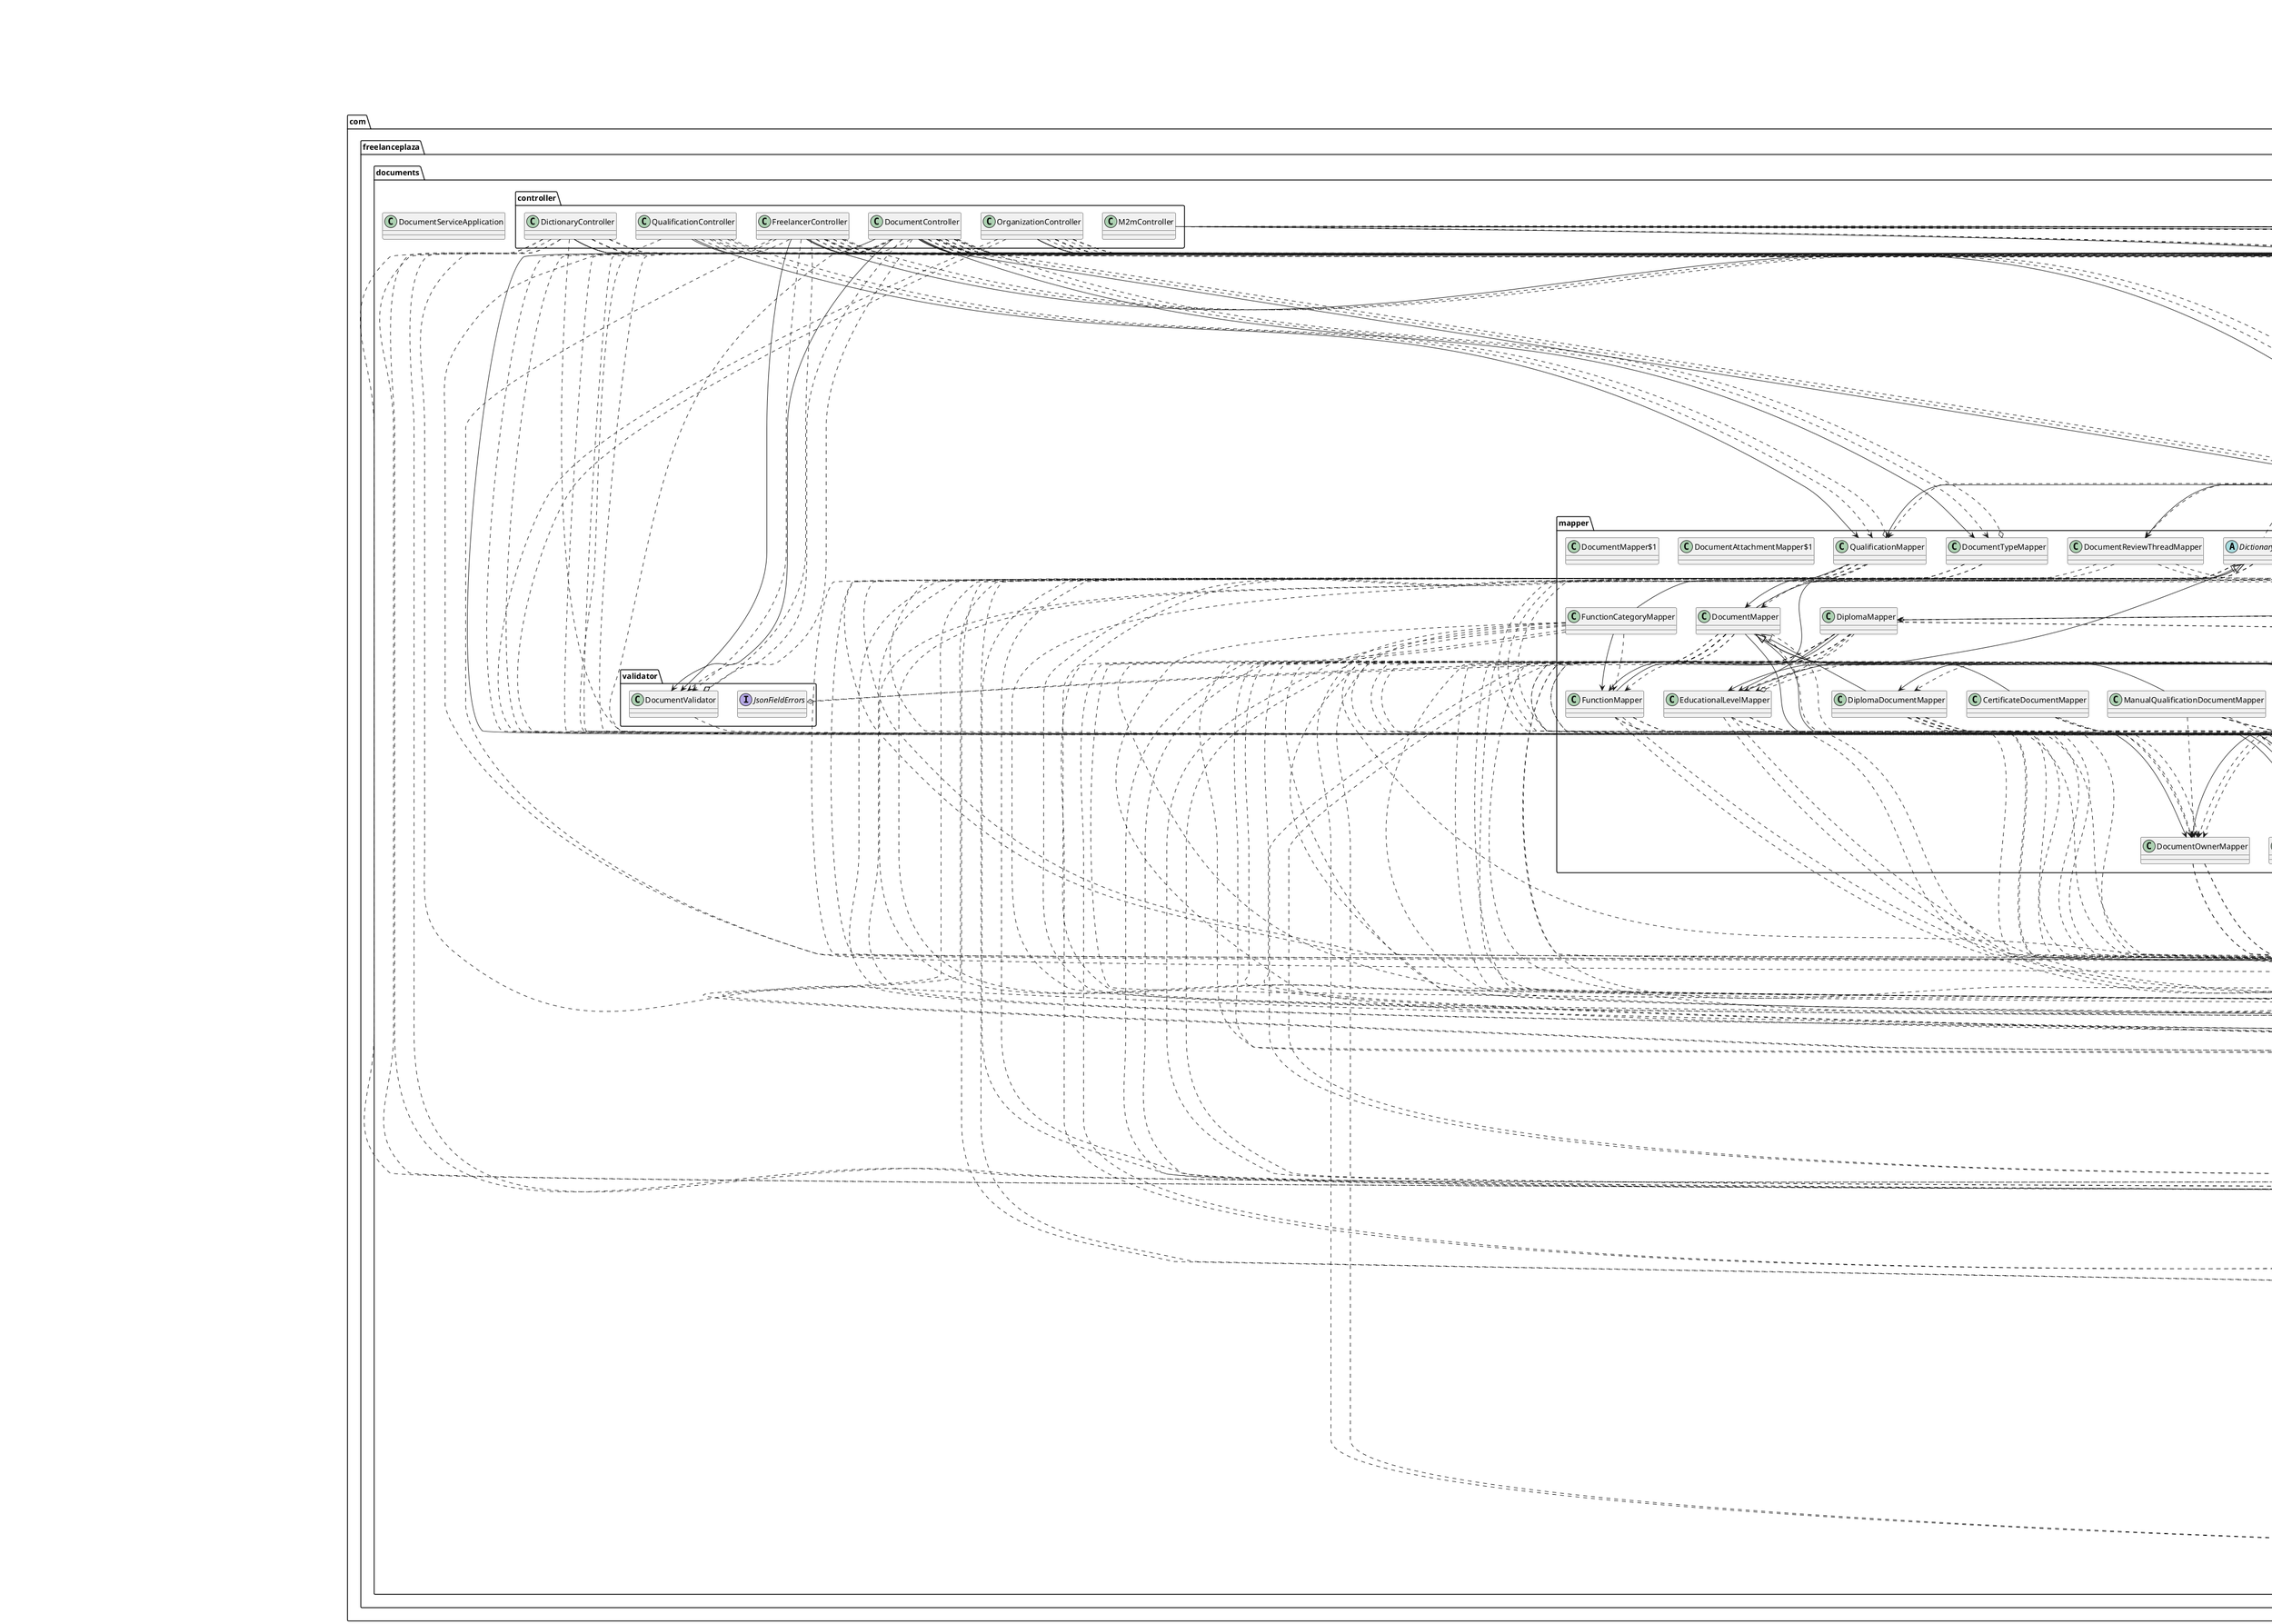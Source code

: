 @startuml
'https://plantuml.com/class-diagram

' GENERATE CLASS DIAGRAM ===========
' Generator       : it.brunasti.java.diagrammer.ClassDiagrammer
' Path            : [/Users/paolo/Work/Tadaah/fp-backend-documents-service/build/classes/java/main]
' Java Files Path : [/Users/paolo/Work/Tadaah/fp-backend-documents-service/src/main/java/]
' Configuration   : [/Users/paolo/IdeaProjects/mine/java-diagrammer/temp/tadaah/config.json]
' Generated at    : Fri Jan 17 20:03:25 CET 2025
'
'   Stat infos    :
'       Files : [234]
'       Lines : [7600]
'     Classes : [234]
'     Methods : [1949]
'      Fields : [751]



' CLASSES =======
abstract com.freelanceplaza.documents.mapper.DictionaryMapper
class com.freelanceplaza.documents.config.aws.SQSConfig$FPDefaultListenerContainerRegistry
class com.freelanceplaza.documents.entity.QualificationHistory
class com.freelanceplaza.documents.mapper.FunctionMapper
class com.freelanceplaza.documents.entity.DocumentReviewThread
class com.freelanceplaza.documents.dto.DocumentDto$DocumentDtoBuilderImpl
abstract com.freelanceplaza.documents.dto.BaseDictionaryDto
interface com.freelanceplaza.documents.repository.UserRepository
class com.freelanceplaza.documents.dto.DocumentDto
class com.freelanceplaza.documents.mapper.QualificationMapper
class com.freelanceplaza.documents.dto.DocumentOwnerFullDto
class com.freelanceplaza.documents.mapper.ManualQualificationDocumentMapper
interface com.freelanceplaza.documents.service.FreelancerDocumentLanguageLevelProofService
enum com.freelanceplaza.documents.entity.enums.DocumentTypeLanguageLevelBizRule{
  GENERIC
  DIPLOMA_BEFORE_2025
  DIPLOMA_AFTER_2025
}
class com.freelanceplaza.documents.config.DocumentServiceConfiguration
interface com.freelanceplaza.documents.repository.LanguageLevelDocumentTypeRuleRepository
class com.freelanceplaza.documents.dto.DiplomaDocumentDto
abstract com.freelanceplaza.documents.entity.document.type.DiplomaDocumentType$DiplomaDocumentTypeBuilder
class com.freelanceplaza.documents.dto.AddOrganizationDocumentsRequest
class com.freelanceplaza.documents.dto.DiplomaTypeResponseDto
interface com.freelanceplaza.documents.repository.QualificationRepository
class com.freelanceplaza.documents.config.aws.S3ConfigDev
enum com.freelanceplaza.documents.entity.enums.AttachmentType{
  ORIGINAL
  PROOF
}
class com.freelanceplaza.documents.service.impl.FreelancerDocumentLanguageLevelProofServiceImpl$1
enum com.freelanceplaza.documents.entity.enums.DocumentName{
  KVK
  DPA
  CONTRACT
  PERSONS_REGISTER
  LIABILITY_INSURANCE
}
enum com.freelanceplaza.documents.entity.enums.FreelancerLanguageLevelStatus{
  ACTIVE
  INACTIVE
  PENDING
}
class com.freelanceplaza.documents.mapper.FunctionCategoryMapper
class com.freelanceplaza.documents.entity.User
class com.freelanceplaza.documents.entity.DocumentOwnerId
class com.freelanceplaza.documents.config.PlatformConfig
class com.freelanceplaza.documents.dto.DocumentAttachmentDto
interface com.freelanceplaza.documents.service.S3Service
class com.freelanceplaza.documents.httpclient.UserServiceApiPort
abstract com.freelanceplaza.documents.dto.DiplomaTypeRequestDto$DiplomaTypeRequestDtoBuilder
class com.freelanceplaza.documents.config.webclient.UserServiceWebClient
class com.freelanceplaza.documents.service.impl.FunctionServiceImpl
interface com.freelanceplaza.documents.repository.OrganizationRepository
class com.freelanceplaza.documents.entity.DocumentOwner$DocumentOwnerBuilder
interface com.freelanceplaza.documents.utils.strategy.DictionaryStrategy
interface com.freelanceplaza.documents.service.EducationalLevelService
interface com.freelanceplaza.documents.service.FunctionCategoryService
class com.freelanceplaza.documents.config.TenantFilter
interface com.freelanceplaza.documents.service.UserService
class com.freelanceplaza.documents.entity.DocumentReviewThread$DocumentReviewThreadBuilder
enum com.freelanceplaza.documents.entity.enums.LanguageLevelProofStatus{
  PENDING
  ACTIVE
}
class com.freelanceplaza.documents.config.security.RedisConfiguration
class com.freelanceplaza.documents.config.aws.SQSConfig
interface com.freelanceplaza.documents.utils.strategy.DocumentTypeStrategy
class com.freelanceplaza.documents.dto.FunctionDto
class com.freelanceplaza.documents.entity.LanguageLevel
class com.freelanceplaza.documents.controller.M2mController
class com.freelanceplaza.documents.usecase.LanguageLevelDocumentTypeRuleUseCase
class com.freelanceplaza.documents.dto.DocumentTypeDto$DocumentTypeDtoBuilderImpl
class com.freelanceplaza.documents.utils.CsvValidationTaskChange
interface com.freelanceplaza.documents.repository.QualificationHistoryRepository
class com.freelanceplaza.documents.entity.document.type.DiplomaDocumentType$DiplomaDocumentTypeBuilderImpl
enum com.freelanceplaza.documents.entity.enums.DocumentReviewActions{
  APPROVE
  REJECT
  ON_REVIEW
}
class com.freelanceplaza.documents.mapper.DocumentOwnerMapper
class com.freelanceplaza.documents.dto.DiplomaTypeResponseDto$DiplomaTypeResponseDtoBuilderImpl
class com.freelanceplaza.documents.sync.document.owner.FreelancerDocumentsSyncService
abstract com.freelanceplaza.documents.dto.DocumentTypeDto$DocumentTypeDtoBuilder
class com.freelanceplaza.documents.utils.UserUtils
class com.freelanceplaza.documents.entity.FreelancerDocumentLanguageLevelProof
interface com.freelanceplaza.documents.utils.strategy.MapperStrategy
class com.freelanceplaza.documents.entity.dictionary.Function
class com.freelanceplaza.documents.config.security.SecurityUtils
class com.freelanceplaza.documents.dto.OrganizationDtoFullResponse
abstract com.freelanceplaza.documents.dto.FunctionCategoryDto$FunctionCategoryDtoBuilder
interface com.freelanceplaza.documents.validator.JsonFieldErrors
enum com.freelanceplaza.documents.entity.enums.Status{
  UPLOADED
  ON_REVIEW
  APPROVED
  REJECTED
  DELETED
}
class com.freelanceplaza.documents.config.TenantContext
class com.freelanceplaza.documents.mapper.DocumentTypeMapper
class com.freelanceplaza.documents.service.impl.FreelancerDocumentLanguageLevelProofServiceImpl
class com.freelanceplaza.documents.exception.GlobalExceptionHandler
class com.freelanceplaza.documents.entity.LanguageLevelDocumentTypeRule
enum com.freelanceplaza.documents.entity.enums.QualificationType{
  MANUAL
  AUTOMATIC
}
class com.freelanceplaza.documents.controller.DictionaryController
class com.freelanceplaza.documents.config.security.SecurityConfig
enum com.freelanceplaza.documents.entity.dictionary.DictionaryType{
  EDUCATIONAL_LEVEL
  FUNCTION
  FUNCTION_CATEGORY
  LANGUAGE_PROOF_TYPE
}
class com.freelanceplaza.documents.service.impl.CertificateDocumentTypeServiceImpl
class com.freelanceplaza.documents.mapper.UserMapper
class com.freelanceplaza.documents.sync.document.owner.OrganizationSyncListener
class com.freelanceplaza.documents.dto.OrganizationDtoFullResponse$OrganizationDtoFullResponseBuilder
class com.freelanceplaza.documents.dto.DocumentTypeDto
class com.freelanceplaza.documents.entity.Document$DocumentBuilder
class com.freelanceplaza.documents.utils.CsvMigrationTaskChange$StatementParam$StatementParamBuilder
class com.freelanceplaza.documents.service.FreelancerLanguageLevelMapper
interface com.freelanceplaza.documents.service.DocumentAttachmentService
class com.freelanceplaza.documents.config.aws.SqsBootstrapConfiguration
class com.freelanceplaza.documents.dto.DocumentProofDto
class com.freelanceplaza.documents.utils.SecurityUtils
abstract com.freelanceplaza.documents.entity.FreelancerLanguageLevelProof
class com.freelanceplaza.documents.entity.Organization
class com.freelanceplaza.documents.entity.document.type.ManualQualificationDocumentType
class com.freelanceplaza.documents.dto.DiplomaTypeInfo
class com.freelanceplaza.documents.entity.document.type.UniqueDocumentType$UniqueDocumentTypeBuilderImpl
class com.freelanceplaza.documents.entity.document.type.UniqueDocumentType
class com.freelanceplaza.documents.service.impl.OrganizationServiceImpl
interface com.freelanceplaza.documents.repository.UniqueDocumentRepository
abstract com.freelanceplaza.documents.entity.document.type.BaseDocumentType
class com.freelanceplaza.documents.controller.QualificationController
class com.freelanceplaza.documents.service.SeparateTransactionTemplate
abstract com.freelanceplaza.documents.dto.FunctionDto$FunctionDtoBuilder
class com.freelanceplaza.documents.dto.FunctionDto$FunctionDtoBuilderImpl
interface com.freelanceplaza.documents.service.CertificateDocumentTypeService
class com.freelanceplaza.documents.usecase.LanguageLevelDocumentTypeRuleUseCase$BizRuleDescriptor
abstract com.freelanceplaza.documents.entity.document.type.CertificateDocumentType$CertificateDocumentTypeBuilder
class com.freelanceplaza.documents.sync.document.DocumentTypeSyncPublisher
class com.freelanceplaza.documents.mapper.DocumentMapper
class com.freelanceplaza.documents.dto.UserDto$UserDtoBuilder
class com.freelanceplaza.documents.entity.dictionary.FunctionCategory
enum com.freelanceplaza.documents.entity.enums.QualificationStatus{
  ACTIVE
  INACTIVE
}
interface com.freelanceplaza.documents.service.DocumentOwnerService
class com.freelanceplaza.documents.dto.DocumentStatusChangeRequest
enum com.freelanceplaza.documents.entity.enums.FileType{
  IMAGE
  DOCUMENT
}
class com.freelanceplaza.documents.service.impl.FunctionCategoryServiceImpl
class com.freelanceplaza.documents.notification.NotificationPublisher
class com.freelanceplaza.documents.utils.CsvMigrationTaskChange$StatementParam
class com.freelanceplaza.documents.utils.CsvMigrationTaskChange$ForeignKey
class com.freelanceplaza.documents.dto.DocumentProofSourceDto
class com.freelanceplaza.documents.sync.document.FunctionSyncPublisher
class com.freelanceplaza.documents.dto.DiplomaTypeInfo$DiplomaTypeInfoBuilder
class com.freelanceplaza.documents.DocumentServiceApplication
class com.freelanceplaza.documents.entity.document.type.CertificateDocumentType$CertificateDocumentTypeBuilderImpl
class com.freelanceplaza.documents.mapper.DiplomaDocumentMapper
abstract com.freelanceplaza.documents.entity.document.type.UniqueDocumentType$UniqueDocumentTypeBuilder
interface com.freelanceplaza.documents.repository.DocumentTypeRepository
interface com.freelanceplaza.documents.repository.FunctionRepository
class com.freelanceplaza.documents.config.aws.S3Config
class com.freelanceplaza.documents.utils.strategy.DocumentTypeStrategyFactory
class com.freelanceplaza.documents.mapper.DocumentReviewThreadMapper
class com.freelanceplaza.documents.dto.DiplomaTypeRequestDto$DiplomaTypeRequestDtoBuilderImpl
class com.freelanceplaza.documents.sync.document.owner.FreelancerDocumentsSyncPublisher
class com.freelanceplaza.documents.dto.QualificationDto
class com.freelanceplaza.documents.mapper.EducationalLevelMapper
abstract com.freelanceplaza.documents.dto.BaseDictionaryDto$BaseDictionaryDtoBuilder
class com.freelanceplaza.documents.dto.ProofCategoryDto
class com.freelanceplaza.documents.dto.CertificateTypeInfo$CertificateTypeInfoBuilder
class com.freelanceplaza.documents.sync.document.FunctionSyncService
interface com.freelanceplaza.documents.service.DocumentService
class com.freelanceplaza.documents.entity.DocumentAttachment$DocumentAttachmentBuilder
class com.freelanceplaza.documents.mapper.DiplomaMapper
interface com.freelanceplaza.documents.repository.DocumentAttachmentRepository
class com.freelanceplaza.documents.service.impl.DocumentServiceImpl$1
class com.freelanceplaza.documents.service.impl.DocumentServiceImpl
class com.freelanceplaza.documents.service.impl.DocumentServiceImpl$2
enum com.freelanceplaza.documents.entity.enums.OnboardingStatus{
  REGISTERING
  FOR_REVIEW
  REJECTED
  APPROVED
}
interface com.freelanceplaza.documents.repository.BaseDictionaryRepository
class com.freelanceplaza.documents.controller.FreelancerController
class com.freelanceplaza.documents.service.impl.DocumentAttachmentServiceImpl
interface com.freelanceplaza.documents.service.FunctionService
interface com.freelanceplaza.documents.repository.DocumentRepository
class com.freelanceplaza.documents.service.impl.DocumentOwnerServiceImpl
class com.freelanceplaza.documents.entity.document.type.DiplomaDocumentType
class com.freelanceplaza.documents.utils.CsvMigrationTaskChange$ForeignKey$ForeignKeyBuilder
abstract com.freelanceplaza.documents.dto.DiplomaTypeResponseDto$DiplomaTypeResponseDtoBuilder
class com.freelanceplaza.documents.dto.FunctionCategoryDto
class com.freelanceplaza.documents.entity.dictionary.EducationalLevel
class com.freelanceplaza.documents.sync.document.owner.UserSyncListener
class com.freelanceplaza.documents.httpclient.UserServiceApiPort$1
class com.freelanceplaza.documents.service.impl.EducationalLevelServiceImpl
class com.freelanceplaza.documents.dto.FunctionCategoryDto$FunctionCategoryDtoBuilderImpl
interface com.freelanceplaza.documents.repository.LanguageLevelRepository
class com.freelanceplaza.documents.mapper.CertificateDocumentMapper
class com.freelanceplaza.documents.entity.DocumentOwnerId$DocumentOwnerIdBuilder
interface com.freelanceplaza.documents.service.ManualQualificationDocumentTypeService
class com.freelanceplaza.documents.dto.DocumentsApprovedRequest
class com.freelanceplaza.documents.httpclient.dto.UserQuery
interface com.freelanceplaza.documents.repository.DocumentOwnerRepository
interface com.freelanceplaza.documents.repository.DiplomaRepository
class com.freelanceplaza.documents.httpclient.UserServiceApiPort$2
class com.freelanceplaza.documents.sync.document.DocumentTypeSyncException
class com.freelanceplaza.documents.exception.ErrorResponse
interface com.freelanceplaza.documents.projection.FreelancerLanguageLevelProjection
interface com.freelanceplaza.documents.repository.FreelancerDocumentLanguageLevelProofRepository
class com.freelanceplaza.documents.httpclient.ApiPortConfiguration$ServiceConfiguration
class com.freelanceplaza.documents.sync.document.DocumentTypeSyncMapper
interface com.freelanceplaza.documents.service.DiplomaDocumentTypeService
class com.freelanceplaza.documents.usecase.LanguageLevelDocumentTypeRuleUseCase$EdLevelDescriptor
class com.freelanceplaza.documents.dto.EducationalLevelDto
class com.freelanceplaza.documents.controller.OrganizationController
class com.freelanceplaza.documents.entity.document.type.CertificateDocumentType
enum com.freelanceplaza.documents.entity.enums.Action{
  CREATE
  UPDATE
  DELETE
}
class com.freelanceplaza.documents.dto.DocumentStatusChangeRequest$DocumentStatusChangeRequestBuilder
class com.freelanceplaza.documents.entity.Qualification
interface com.freelanceplaza.documents.service.OrganizationService
class com.freelanceplaza.documents.entity.DocumentAttachment
class com.freelanceplaza.documents.exception.ForbiddenException
class com.freelanceplaza.documents.dto.DocumentAttachmentDto$DocumentAttachmentDtoBuilder
abstract com.freelanceplaza.documents.sync.document.BaseSyncPublisher
class com.freelanceplaza.documents.utils.strategy.DictionaryMapperStrategyFactory
class com.freelanceplaza.documents.entity.Document
class com.freelanceplaza.documents.dto.CertificateTypeInfo
interface com.freelanceplaza.documents.utils.strategy.Strategy
class com.freelanceplaza.documents.service.impl.DiplomaDocumentTypeServiceImpl
class com.freelanceplaza.documents.utils.strategy.DictionaryStrategyFactory
abstract com.freelanceplaza.documents.dto.DocumentDto$DocumentDtoBuilder
class com.freelanceplaza.documents.utils.CsvMigrationTaskChange
class com.freelanceplaza.documents.mapper.UniqueDocumentMapper
class com.freelanceplaza.documents.dto.DocumentOwnerDto
class com.freelanceplaza.documents.config.security.AuthConfiguration
class com.freelanceplaza.documents.config.aws.SNSConfig
class com.freelanceplaza.documents.utils.model.Pair
class com.freelanceplaza.documents.dto.LanguageLevelDto
interface com.freelanceplaza.documents.service.UniqueDocumentTypeService
class com.freelanceplaza.documents.entity.dictionary.BaseDictionary
interface com.freelanceplaza.documents.repository.CertificateRepository
enum com.freelanceplaza.documents.entity.enums.OwnerType{
  ORGANIZATION
  FREELANCER
}
class com.freelanceplaza.documents.service.impl.S3ServiceImpl
interface com.freelanceplaza.documents.repository.DocumentReviewThreadRepository
class com.freelanceplaza.documents.controller.DocumentController
class com.freelanceplaza.documents.dto.UserDto
interface com.freelanceplaza.documents.repository.FunctionCategoryRepository
class com.freelanceplaza.documents.service.impl.UniqueDocumentTypeServiceImpl
class com.freelanceplaza.documents.dto.FileUploadDto
class com.freelanceplaza.documents.service.impl.ManualQualificationDocumentTypeServiceImpl
class com.freelanceplaza.documents.notification.NotificationException
interface com.freelanceplaza.documents.repository.EducationalLevelRepository
class com.freelanceplaza.documents.mapper.DocumentAttachmentMapper$1
class com.freelanceplaza.documents.dto.DiplomaTypeRequestDto
enum com.freelanceplaza.documents.httpclient.dto.FreelancerRegistrationStep{
  INITIAL_SIGNUP
  PERSONAL_DETAILS
  LEGAL_ENTITY
  PERSONS_REGISTER
  LIABILITY_INSURANCE
  DIPLOMA
  CERTIFICATE
  COMPLETED_REGISTRATION
  REGISTRATION_APPROVED
  FINANCIAL_DETAILS
  POSTAL_CODE
  DESCRIPTION
}
class com.freelanceplaza.documents.entity.DocumentOwner
abstract com.freelanceplaza.documents.entity.document.type.BaseDocumentType$BaseDocumentTypeBuilder
class com.freelanceplaza.documents.utils.strategy.DocumentMapperStrategyFactory
class com.freelanceplaza.documents.dto.DocumentStatusChange
class com.freelanceplaza.documents.mapper.DocumentMapper$1
class com.freelanceplaza.documents.exception.DocumentServiceException
class com.freelanceplaza.documents.service.impl.UserServiceImpl
class com.freelanceplaza.documents.exception.EntityNotFoundException
class com.freelanceplaza.documents.dto.DocumentStatusChange$DocumentStatusChangeBuilder
class com.freelanceplaza.documents.validator.DocumentValidator
class com.freelanceplaza.documents.httpclient.ApiPortConfiguration
class com.freelanceplaza.documents.sync.document.DocumentTypeSyncService
class com.freelanceplaza.documents.mapper.DocumentAttachmentMapper

' INHERITANCES =======
com.freelanceplaza.documents.mapper.DictionaryMapper <|-- com.freelanceplaza.documents.mapper.FunctionMapper
com.freelanceplaza.documents.dto.DocumentDto$DocumentDtoBuilder <|-- com.freelanceplaza.documents.dto.DocumentDto$DocumentDtoBuilderImpl
com.freelanceplaza.documents.mapper.DocumentMapper <|-- com.freelanceplaza.documents.mapper.ManualQualificationDocumentMapper
java.lang.Enum <|-- com.freelanceplaza.documents.entity.enums.DocumentTypeLanguageLevelBizRule
com.freelanceplaza.documents.dto.DocumentDto <|-- com.freelanceplaza.documents.dto.DiplomaDocumentDto
com.freelanceplaza.documents.entity.document.type.BaseDocumentType$BaseDocumentTypeBuilder <|-- com.freelanceplaza.documents.entity.document.type.DiplomaDocumentType$DiplomaDocumentTypeBuilder
com.freelanceplaza.documents.dto.DocumentTypeDto <|-- com.freelanceplaza.documents.dto.DiplomaTypeResponseDto
com.freelanceplaza.documents.config.aws.S3Config <|-- com.freelanceplaza.documents.config.aws.S3ConfigDev
java.lang.Enum <|-- com.freelanceplaza.documents.entity.enums.AttachmentType
java.lang.Enum <|-- com.freelanceplaza.documents.entity.enums.DocumentName
java.lang.Enum <|-- com.freelanceplaza.documents.entity.enums.FreelancerLanguageLevelStatus
com.freelanceplaza.documents.mapper.DictionaryMapper <|-- com.freelanceplaza.documents.mapper.FunctionCategoryMapper
com.freelanceplaza.documents.dto.DocumentTypeDto$DocumentTypeDtoBuilder <|-- com.freelanceplaza.documents.dto.DiplomaTypeRequestDto$DiplomaTypeRequestDtoBuilder
java.lang.Enum <|-- com.freelanceplaza.documents.entity.enums.LanguageLevelProofStatus
com.freelanceplaza.documents.dto.BaseDictionaryDto <|-- com.freelanceplaza.documents.dto.FunctionDto
com.freelanceplaza.documents.dto.DocumentTypeDto$DocumentTypeDtoBuilder <|-- com.freelanceplaza.documents.dto.DocumentTypeDto$DocumentTypeDtoBuilderImpl
com.freelanceplaza.documents.entity.document.type.DiplomaDocumentType$DiplomaDocumentTypeBuilder <|-- com.freelanceplaza.documents.entity.document.type.DiplomaDocumentType$DiplomaDocumentTypeBuilderImpl
java.lang.Enum <|-- com.freelanceplaza.documents.entity.enums.DocumentReviewActions
com.freelanceplaza.documents.dto.DiplomaTypeResponseDto$DiplomaTypeResponseDtoBuilder <|-- com.freelanceplaza.documents.dto.DiplomaTypeResponseDto$DiplomaTypeResponseDtoBuilderImpl
com.freelanceplaza.documents.entity.FreelancerLanguageLevelProof <|-- com.freelanceplaza.documents.entity.FreelancerDocumentLanguageLevelProof
com.freelanceplaza.documents.entity.dictionary.BaseDictionary <|-- com.freelanceplaza.documents.entity.dictionary.Function
com.freelanceplaza.documents.dto.BaseDictionaryDto$BaseDictionaryDtoBuilder <|-- com.freelanceplaza.documents.dto.FunctionCategoryDto$FunctionCategoryDtoBuilder
java.lang.Enum <|-- com.freelanceplaza.documents.entity.enums.Status
java.lang.Enum <|-- com.freelanceplaza.documents.entity.enums.QualificationType
java.lang.Enum <|-- com.freelanceplaza.documents.entity.dictionary.DictionaryType
com.freelanceplaza.documents.entity.document.type.BaseDocumentType <|-- com.freelanceplaza.documents.entity.document.type.ManualQualificationDocumentType
com.freelanceplaza.documents.entity.document.type.UniqueDocumentType$UniqueDocumentTypeBuilder <|-- com.freelanceplaza.documents.entity.document.type.UniqueDocumentType$UniqueDocumentTypeBuilderImpl
com.freelanceplaza.documents.entity.document.type.BaseDocumentType <|-- com.freelanceplaza.documents.entity.document.type.UniqueDocumentType
com.freelanceplaza.documents.dto.BaseDictionaryDto$BaseDictionaryDtoBuilder <|-- com.freelanceplaza.documents.dto.FunctionDto$FunctionDtoBuilder
com.freelanceplaza.documents.dto.FunctionDto$FunctionDtoBuilder <|-- com.freelanceplaza.documents.dto.FunctionDto$FunctionDtoBuilderImpl
java.lang.Record <|-- com.freelanceplaza.documents.usecase.LanguageLevelDocumentTypeRuleUseCase$BizRuleDescriptor
com.freelanceplaza.documents.entity.document.type.BaseDocumentType$BaseDocumentTypeBuilder <|-- com.freelanceplaza.documents.entity.document.type.CertificateDocumentType$CertificateDocumentTypeBuilder
com.freelanceplaza.documents.sync.document.BaseSyncPublisher <|-- com.freelanceplaza.documents.sync.document.DocumentTypeSyncPublisher
com.freelanceplaza.documents.entity.dictionary.BaseDictionary <|-- com.freelanceplaza.documents.entity.dictionary.FunctionCategory
java.lang.Enum <|-- com.freelanceplaza.documents.entity.enums.QualificationStatus
java.lang.Enum <|-- com.freelanceplaza.documents.entity.enums.FileType
com.freelanceplaza.documents.sync.document.BaseSyncPublisher <|-- com.freelanceplaza.documents.sync.document.FunctionSyncPublisher
com.freelanceplaza.documents.entity.document.type.CertificateDocumentType$CertificateDocumentTypeBuilder <|-- com.freelanceplaza.documents.entity.document.type.CertificateDocumentType$CertificateDocumentTypeBuilderImpl
com.freelanceplaza.documents.mapper.DocumentMapper <|-- com.freelanceplaza.documents.mapper.DiplomaDocumentMapper
com.freelanceplaza.documents.entity.document.type.BaseDocumentType$BaseDocumentTypeBuilder <|-- com.freelanceplaza.documents.entity.document.type.UniqueDocumentType$UniqueDocumentTypeBuilder
com.freelanceplaza.documents.dto.DiplomaTypeRequestDto$DiplomaTypeRequestDtoBuilder <|-- com.freelanceplaza.documents.dto.DiplomaTypeRequestDto$DiplomaTypeRequestDtoBuilderImpl
com.freelanceplaza.documents.sync.document.BaseSyncPublisher <|-- com.freelanceplaza.documents.sync.document.owner.FreelancerDocumentsSyncPublisher
com.freelanceplaza.documents.mapper.DictionaryMapper <|-- com.freelanceplaza.documents.mapper.EducationalLevelMapper
java.lang.Enum <|-- com.freelanceplaza.documents.entity.enums.OnboardingStatus
com.freelanceplaza.documents.entity.document.type.BaseDocumentType <|-- com.freelanceplaza.documents.entity.document.type.DiplomaDocumentType
com.freelanceplaza.documents.dto.DocumentTypeDto$DocumentTypeDtoBuilder <|-- com.freelanceplaza.documents.dto.DiplomaTypeResponseDto$DiplomaTypeResponseDtoBuilder
com.freelanceplaza.documents.dto.BaseDictionaryDto <|-- com.freelanceplaza.documents.dto.FunctionCategoryDto
com.freelanceplaza.documents.entity.dictionary.BaseDictionary <|-- com.freelanceplaza.documents.entity.dictionary.EducationalLevel
com.freelanceplaza.documents.dto.FunctionCategoryDto$FunctionCategoryDtoBuilder <|-- com.freelanceplaza.documents.dto.FunctionCategoryDto$FunctionCategoryDtoBuilderImpl
com.freelanceplaza.documents.mapper.DocumentMapper <|-- com.freelanceplaza.documents.mapper.CertificateDocumentMapper
java.lang.RuntimeException <|-- com.freelanceplaza.documents.sync.document.DocumentTypeSyncException
java.lang.Record <|-- com.freelanceplaza.documents.usecase.LanguageLevelDocumentTypeRuleUseCase$EdLevelDescriptor
com.freelanceplaza.documents.dto.BaseDictionaryDto <|-- com.freelanceplaza.documents.dto.EducationalLevelDto
com.freelanceplaza.documents.entity.document.type.BaseDocumentType <|-- com.freelanceplaza.documents.entity.document.type.CertificateDocumentType
java.lang.Enum <|-- com.freelanceplaza.documents.entity.enums.Action
java.lang.RuntimeException <|-- com.freelanceplaza.documents.exception.ForbiddenException
com.freelanceplaza.documents.mapper.DocumentMapper <|-- com.freelanceplaza.documents.mapper.UniqueDocumentMapper
java.lang.Enum <|-- com.freelanceplaza.documents.entity.enums.OwnerType
java.lang.RuntimeException <|-- com.freelanceplaza.documents.notification.NotificationException
com.freelanceplaza.documents.dto.DocumentTypeDto <|-- com.freelanceplaza.documents.dto.DiplomaTypeRequestDto
java.lang.Enum <|-- com.freelanceplaza.documents.httpclient.dto.FreelancerRegistrationStep
java.lang.RuntimeException <|-- com.freelanceplaza.documents.exception.DocumentServiceException
java.lang.RuntimeException <|-- com.freelanceplaza.documents.exception.EntityNotFoundException

' IMPLEMENT INTERFACE =======
com.freelanceplaza.documents.utils.strategy.MapperStrategy <|.. com.freelanceplaza.documents.mapper.DictionaryMapper
java.io.Serializable <|.. com.freelanceplaza.documents.entity.DocumentOwnerId
com.freelanceplaza.documents.service.FunctionService <|.. com.freelanceplaza.documents.service.impl.FunctionServiceImpl
com.freelanceplaza.documents.utils.strategy.Strategy <|.. com.freelanceplaza.documents.utils.strategy.DictionaryStrategy
com.freelanceplaza.documents.utils.strategy.DictionaryStrategy <|.. com.freelanceplaza.documents.service.EducationalLevelService
com.freelanceplaza.documents.utils.strategy.DictionaryStrategy <|.. com.freelanceplaza.documents.service.FunctionCategoryService
com.freelanceplaza.documents.utils.strategy.Strategy <|.. com.freelanceplaza.documents.utils.strategy.DocumentTypeStrategy
com.freelanceplaza.documents.utils.strategy.Strategy <|.. com.freelanceplaza.documents.utils.strategy.MapperStrategy
java.lang.annotation.Annotation <|.. com.freelanceplaza.documents.validator.JsonFieldErrors
com.freelanceplaza.documents.service.FreelancerDocumentLanguageLevelProofService <|.. com.freelanceplaza.documents.service.impl.FreelancerDocumentLanguageLevelProofServiceImpl
com.freelanceplaza.documents.service.CertificateDocumentTypeService <|.. com.freelanceplaza.documents.service.impl.CertificateDocumentTypeServiceImpl
com.freelanceplaza.documents.service.OrganizationService <|.. com.freelanceplaza.documents.service.impl.OrganizationServiceImpl
com.freelanceplaza.documents.utils.strategy.DocumentTypeStrategy <|.. com.freelanceplaza.documents.service.CertificateDocumentTypeService
com.freelanceplaza.documents.utils.strategy.MapperStrategy <|.. com.freelanceplaza.documents.mapper.DocumentMapper
com.freelanceplaza.documents.service.FunctionCategoryService <|.. com.freelanceplaza.documents.service.impl.FunctionCategoryServiceImpl
com.freelanceplaza.documents.service.DocumentService <|.. com.freelanceplaza.documents.service.impl.DocumentServiceImpl
com.freelanceplaza.documents.service.DocumentAttachmentService <|.. com.freelanceplaza.documents.service.impl.DocumentAttachmentServiceImpl
com.freelanceplaza.documents.utils.strategy.DictionaryStrategy <|.. com.freelanceplaza.documents.service.FunctionService
com.freelanceplaza.documents.service.DocumentOwnerService <|.. com.freelanceplaza.documents.service.impl.DocumentOwnerServiceImpl
com.freelanceplaza.documents.service.EducationalLevelService <|.. com.freelanceplaza.documents.service.impl.EducationalLevelServiceImpl
com.freelanceplaza.documents.utils.strategy.DocumentTypeStrategy <|.. com.freelanceplaza.documents.service.ManualQualificationDocumentTypeService
com.freelanceplaza.documents.utils.strategy.DocumentTypeStrategy <|.. com.freelanceplaza.documents.service.DiplomaDocumentTypeService
com.freelanceplaza.documents.service.DiplomaDocumentTypeService <|.. com.freelanceplaza.documents.service.impl.DiplomaDocumentTypeServiceImpl
java.util.Map$Entry <|.. com.freelanceplaza.documents.utils.model.Pair
com.freelanceplaza.documents.utils.strategy.DocumentTypeStrategy <|.. com.freelanceplaza.documents.service.UniqueDocumentTypeService
com.freelanceplaza.documents.service.S3Service <|.. com.freelanceplaza.documents.service.impl.S3ServiceImpl
com.freelanceplaza.documents.service.UniqueDocumentTypeService <|.. com.freelanceplaza.documents.service.impl.UniqueDocumentTypeServiceImpl
com.freelanceplaza.documents.service.CertificateDocumentTypeService <|.. com.freelanceplaza.documents.service.impl.ManualQualificationDocumentTypeServiceImpl
com.freelanceplaza.documents.service.UserService <|.. com.freelanceplaza.documents.service.impl.UserServiceImpl

' FIELDS =======
com.freelanceplaza.documents.entity.QualificationHistory --> com.freelanceplaza.documents.entity.enums.QualificationStatus
com.freelanceplaza.documents.entity.QualificationHistory --> com.freelanceplaza.documents.entity.enums.Action
com.freelanceplaza.documents.entity.DocumentReviewThread --> com.freelanceplaza.documents.entity.Document
com.freelanceplaza.documents.entity.DocumentReviewThread --> com.freelanceplaza.documents.entity.enums.Status
com.freelanceplaza.documents.dto.BaseDictionaryDto --> com.freelanceplaza.documents.entity.dictionary.DictionaryType
com.freelanceplaza.documents.dto.DocumentDto --> com.freelanceplaza.commons.fpcommons.sync.documents.DocumentType
com.freelanceplaza.documents.dto.DocumentDto --> com.freelanceplaza.documents.dto.DocumentOwnerDto
com.freelanceplaza.documents.dto.DocumentDto --> com.freelanceplaza.documents.entity.enums.Status
com.freelanceplaza.documents.dto.DocumentDto --> com.freelanceplaza.documents.dto.UserDto
com.freelanceplaza.documents.dto.DocumentDto --> com.freelanceplaza.documents.dto.UserDto
com.freelanceplaza.documents.dto.DocumentDto --> com.freelanceplaza.documents.entity.enums.QualificationType
com.freelanceplaza.documents.mapper.QualificationMapper --> com.freelanceplaza.documents.mapper.DocumentMapper
com.freelanceplaza.documents.dto.DocumentOwnerFullDto --> com.freelanceplaza.documents.dto.DocumentOwnerDto
com.freelanceplaza.documents.entity.document.type.DiplomaDocumentType$DiplomaDocumentTypeBuilder --> com.freelanceplaza.documents.entity.dictionary.EducationalLevel
com.freelanceplaza.documents.dto.DiplomaTypeResponseDto --> com.freelanceplaza.documents.dto.EducationalLevelDto
com.freelanceplaza.documents.mapper.FunctionCategoryMapper --> com.freelanceplaza.documents.mapper.FunctionMapper
com.freelanceplaza.documents.entity.User --> com.freelanceplaza.commons.fpcommons.sync.users.UserType
com.freelanceplaza.documents.entity.User --> com.freelanceplaza.commons.fpcommons.sync.users.Status
com.freelanceplaza.documents.entity.User --> com.freelanceplaza.commons.fpcommons.sync.organizations.OnboardingStatus
com.freelanceplaza.documents.entity.DocumentOwnerId --> com.freelanceplaza.documents.entity.enums.OwnerType
com.freelanceplaza.documents.dto.DocumentAttachmentDto --> com.freelanceplaza.documents.entity.enums.AttachmentType
com.freelanceplaza.documents.dto.DocumentAttachmentDto --> com.freelanceplaza.documents.dto.UserDto
com.freelanceplaza.documents.dto.DocumentAttachmentDto --> com.freelanceplaza.documents.dto.UserDto
com.freelanceplaza.documents.dto.DocumentAttachmentDto --> com.freelanceplaza.documents.entity.enums.Status
com.freelanceplaza.documents.service.impl.FunctionServiceImpl --> com.freelanceplaza.documents.repository.FunctionRepository
com.freelanceplaza.documents.entity.DocumentOwner$DocumentOwnerBuilder --> com.freelanceplaza.documents.entity.enums.OwnerType
com.freelanceplaza.documents.entity.DocumentReviewThread$DocumentReviewThreadBuilder --> com.freelanceplaza.documents.entity.Document
com.freelanceplaza.documents.entity.DocumentReviewThread$DocumentReviewThreadBuilder --> com.freelanceplaza.documents.entity.enums.Status
com.freelanceplaza.documents.controller.M2mController --> com.freelanceplaza.documents.sync.document.DocumentTypeSyncService
com.freelanceplaza.documents.controller.M2mController --> com.freelanceplaza.documents.service.DocumentService
com.freelanceplaza.documents.controller.M2mController --> com.freelanceplaza.documents.sync.document.owner.FreelancerDocumentsSyncService
com.freelanceplaza.documents.controller.M2mController --> com.freelanceplaza.documents.sync.document.FunctionSyncService
com.freelanceplaza.documents.controller.M2mController --> com.freelanceplaza.documents.service.S3Service
com.freelanceplaza.documents.usecase.LanguageLevelDocumentTypeRuleUseCase --> com.freelanceplaza.documents.repository.EducationalLevelRepository
com.freelanceplaza.documents.usecase.LanguageLevelDocumentTypeRuleUseCase --> com.freelanceplaza.documents.repository.BaseDictionaryRepository
com.freelanceplaza.documents.usecase.LanguageLevelDocumentTypeRuleUseCase --> com.freelanceplaza.documents.repository.LanguageLevelRepository
com.freelanceplaza.documents.usecase.LanguageLevelDocumentTypeRuleUseCase --> com.freelanceplaza.documents.repository.LanguageLevelDocumentTypeRuleRepository
com.freelanceplaza.documents.sync.document.owner.FreelancerDocumentsSyncService --> com.freelanceplaza.documents.repository.DocumentRepository
com.freelanceplaza.documents.sync.document.owner.FreelancerDocumentsSyncService --> com.freelanceplaza.documents.sync.document.DocumentTypeSyncMapper
com.freelanceplaza.documents.sync.document.owner.FreelancerDocumentsSyncService --> com.freelanceplaza.documents.sync.document.owner.FreelancerDocumentsSyncPublisher
com.freelanceplaza.documents.sync.document.owner.FreelancerDocumentsSyncService --> com.freelanceplaza.documents.repository.QualificationRepository
com.freelanceplaza.documents.sync.document.owner.FreelancerDocumentsSyncService --> com.freelanceplaza.documents.repository.DocumentOwnerRepository
com.freelanceplaza.documents.sync.document.owner.FreelancerDocumentsSyncService --> com.freelanceplaza.documents.service.FreelancerDocumentLanguageLevelProofService
com.freelanceplaza.documents.sync.document.owner.FreelancerDocumentsSyncService --> com.freelanceplaza.documents.service.SeparateTransactionTemplate
com.freelanceplaza.documents.dto.DocumentTypeDto$DocumentTypeDtoBuilder --> com.freelanceplaza.commons.fpcommons.sync.documents.DocumentType
com.freelanceplaza.documents.entity.FreelancerDocumentLanguageLevelProof --> com.freelanceplaza.documents.entity.Document
com.freelanceplaza.documents.entity.FreelancerDocumentLanguageLevelProof --> com.freelanceplaza.documents.entity.LanguageLevelDocumentTypeRule
com.freelanceplaza.documents.entity.dictionary.Function --> com.freelanceplaza.documents.entity.dictionary.FunctionCategory
com.freelanceplaza.documents.entity.dictionary.Function --> com.freelanceplaza.documents.entity.LanguageLevel
com.freelanceplaza.documents.dto.OrganizationDtoFullResponse --> com.freelanceplaza.documents.entity.enums.OnboardingStatus
com.freelanceplaza.documents.dto.OrganizationDtoFullResponse --> com.freelanceplaza.documents.entity.enums.Status
com.freelanceplaza.documents.dto.OrganizationDtoFullResponse --> com.freelanceplaza.documents.dto.UserDto
com.freelanceplaza.documents.service.impl.FreelancerDocumentLanguageLevelProofServiceImpl --> com.freelanceplaza.documents.repository.UserRepository
com.freelanceplaza.documents.service.impl.FreelancerDocumentLanguageLevelProofServiceImpl --> com.freelanceplaza.documents.repository.FreelancerDocumentLanguageLevelProofRepository
com.freelanceplaza.documents.service.impl.FreelancerDocumentLanguageLevelProofServiceImpl --> com.freelanceplaza.documents.repository.LanguageLevelRepository
com.freelanceplaza.documents.service.impl.FreelancerDocumentLanguageLevelProofServiceImpl --> com.freelanceplaza.documents.repository.LanguageLevelDocumentTypeRuleRepository
com.freelanceplaza.documents.service.impl.FreelancerDocumentLanguageLevelProofServiceImpl --> com.freelanceplaza.documents.service.FreelancerLanguageLevelMapper
com.freelanceplaza.documents.service.impl.FreelancerDocumentLanguageLevelProofServiceImpl --> com.freelanceplaza.documents.repository.DocumentOwnerRepository
com.freelanceplaza.documents.entity.LanguageLevelDocumentTypeRule --> com.freelanceplaza.documents.entity.document.type.BaseDocumentType
com.freelanceplaza.documents.entity.LanguageLevelDocumentTypeRule --> com.freelanceplaza.documents.entity.LanguageLevel
com.freelanceplaza.documents.entity.LanguageLevelDocumentTypeRule --> com.freelanceplaza.documents.entity.enums.DocumentTypeLanguageLevelBizRule
com.freelanceplaza.documents.entity.LanguageLevelDocumentTypeRule --> com.freelanceplaza.documents.entity.dictionary.BaseDictionary
com.freelanceplaza.documents.controller.DictionaryController --> com.freelanceplaza.documents.utils.strategy.DictionaryStrategyFactory
com.freelanceplaza.documents.controller.DictionaryController --> com.freelanceplaza.documents.utils.strategy.DictionaryMapperStrategyFactory
com.freelanceplaza.documents.controller.DictionaryController --> com.freelanceplaza.documents.service.DiplomaDocumentTypeService
com.freelanceplaza.documents.service.impl.CertificateDocumentTypeServiceImpl --> com.freelanceplaza.documents.repository.CertificateRepository
com.freelanceplaza.documents.sync.document.owner.OrganizationSyncListener --> com.freelanceplaza.documents.service.DocumentOwnerService
com.freelanceplaza.documents.sync.document.owner.OrganizationSyncListener --> com.freelanceplaza.documents.service.OrganizationService
com.freelanceplaza.documents.sync.document.owner.OrganizationSyncListener --> com.freelanceplaza.commons.fpcommons.crypto.Decoder
com.freelanceplaza.documents.dto.OrganizationDtoFullResponse$OrganizationDtoFullResponseBuilder --> com.freelanceplaza.documents.entity.enums.OnboardingStatus
com.freelanceplaza.documents.dto.OrganizationDtoFullResponse$OrganizationDtoFullResponseBuilder --> com.freelanceplaza.documents.entity.enums.Status
com.freelanceplaza.documents.dto.OrganizationDtoFullResponse$OrganizationDtoFullResponseBuilder --> com.freelanceplaza.documents.dto.UserDto
com.freelanceplaza.documents.dto.DocumentTypeDto --> com.freelanceplaza.commons.fpcommons.sync.documents.DocumentType
com.freelanceplaza.documents.entity.Document$DocumentBuilder --> com.freelanceplaza.documents.entity.document.type.BaseDocumentType
com.freelanceplaza.documents.entity.Document$DocumentBuilder --> com.freelanceplaza.documents.entity.DocumentOwner
com.freelanceplaza.documents.entity.Document$DocumentBuilder --> com.freelanceplaza.documents.entity.enums.Status
com.freelanceplaza.documents.service.FreelancerLanguageLevelMapper --> com.freelanceplaza.commons.fpcommons.aws.cloudfront.CloudfrontUrlSigner
com.freelanceplaza.documents.dto.DocumentProofDto --> com.freelanceplaza.documents.entity.enums.LanguageLevelProofStatus
com.freelanceplaza.documents.dto.DocumentProofDto --> com.freelanceplaza.documents.dto.DocumentProofSourceDto
com.freelanceplaza.documents.entity.FreelancerLanguageLevelProof --> com.freelanceplaza.documents.entity.enums.LanguageLevelProofStatus
com.freelanceplaza.documents.entity.FreelancerLanguageLevelProof --> com.freelanceplaza.documents.entity.DocumentOwner
com.freelanceplaza.documents.entity.FreelancerLanguageLevelProof --> com.freelanceplaza.documents.entity.LanguageLevel
com.freelanceplaza.documents.entity.Organization --> com.freelanceplaza.commons.fpcommons.sync.organizations.OrganizationStatus
com.freelanceplaza.documents.entity.Organization --> com.freelanceplaza.commons.fpcommons.sync.organizations.OnboardingStatus
com.freelanceplaza.documents.service.impl.OrganizationServiceImpl --> com.freelanceplaza.documents.repository.OrganizationRepository
com.freelanceplaza.documents.entity.document.type.BaseDocumentType --> com.freelanceplaza.commons.fpcommons.sync.documents.DocumentType
com.freelanceplaza.documents.controller.QualificationController --> com.freelanceplaza.documents.repository.QualificationRepository
com.freelanceplaza.documents.controller.QualificationController --> com.freelanceplaza.documents.mapper.QualificationMapper
com.freelanceplaza.documents.usecase.LanguageLevelDocumentTypeRuleUseCase$BizRuleDescriptor --> com.freelanceplaza.documents.entity.dictionary.BaseDictionary
com.freelanceplaza.documents.usecase.LanguageLevelDocumentTypeRuleUseCase$BizRuleDescriptor --> com.freelanceplaza.documents.entity.LanguageLevel
com.freelanceplaza.documents.mapper.DocumentMapper --> com.freelanceplaza.documents.mapper.DocumentAttachmentMapper
com.freelanceplaza.documents.mapper.DocumentMapper --> com.freelanceplaza.documents.mapper.DocumentOwnerMapper
com.freelanceplaza.documents.service.impl.FunctionCategoryServiceImpl --> com.freelanceplaza.documents.repository.FunctionCategoryRepository
com.freelanceplaza.documents.notification.NotificationPublisher --> com.freelanceplaza.commons.fpcommons.crypto.Encoder
com.freelanceplaza.documents.dto.QualificationDto --> com.freelanceplaza.documents.dto.UserDto
com.freelanceplaza.documents.dto.QualificationDto --> com.freelanceplaza.documents.entity.enums.QualificationType
com.freelanceplaza.documents.dto.BaseDictionaryDto$BaseDictionaryDtoBuilder --> com.freelanceplaza.documents.entity.dictionary.DictionaryType
com.freelanceplaza.documents.sync.document.FunctionSyncService --> com.freelanceplaza.documents.sync.document.DocumentTypeSyncMapper
com.freelanceplaza.documents.sync.document.FunctionSyncService --> com.freelanceplaza.documents.sync.document.FunctionSyncPublisher
com.freelanceplaza.documents.sync.document.FunctionSyncService --> com.freelanceplaza.documents.repository.FunctionRepository
com.freelanceplaza.documents.entity.DocumentAttachment$DocumentAttachmentBuilder --> com.freelanceplaza.documents.entity.DocumentReviewThread
com.freelanceplaza.documents.entity.DocumentAttachment$DocumentAttachmentBuilder --> com.freelanceplaza.documents.entity.enums.Status
com.freelanceplaza.documents.entity.DocumentAttachment$DocumentAttachmentBuilder --> com.freelanceplaza.documents.entity.Document
com.freelanceplaza.documents.entity.DocumentAttachment$DocumentAttachmentBuilder --> com.freelanceplaza.documents.entity.enums.AttachmentType
com.freelanceplaza.documents.mapper.DiplomaMapper --> com.freelanceplaza.documents.mapper.FunctionMapper
com.freelanceplaza.documents.mapper.DiplomaMapper --> com.freelanceplaza.documents.mapper.EducationalLevelMapper
com.freelanceplaza.documents.service.impl.DocumentServiceImpl$1 --> com.freelanceplaza.documents.entity.Document
com.freelanceplaza.documents.service.impl.DocumentServiceImpl$1 --> com.freelanceplaza.documents.service.impl.DocumentServiceImpl
com.freelanceplaza.documents.service.impl.DocumentServiceImpl --> com.freelanceplaza.documents.repository.DocumentRepository
com.freelanceplaza.documents.service.impl.DocumentServiceImpl --> com.freelanceplaza.documents.repository.DocumentTypeRepository
com.freelanceplaza.documents.service.impl.DocumentServiceImpl --> com.freelanceplaza.documents.repository.DocumentReviewThreadRepository
com.freelanceplaza.documents.service.impl.DocumentServiceImpl --> com.freelanceplaza.documents.mapper.DocumentReviewThreadMapper
com.freelanceplaza.documents.service.impl.DocumentServiceImpl --> com.freelanceplaza.documents.repository.DocumentOwnerRepository
com.freelanceplaza.documents.service.impl.DocumentServiceImpl --> com.freelanceplaza.documents.repository.DocumentAttachmentRepository
com.freelanceplaza.documents.service.impl.DocumentServiceImpl --> com.freelanceplaza.documents.service.S3Service
com.freelanceplaza.documents.service.impl.DocumentServiceImpl --> com.freelanceplaza.documents.config.aws.S3Config
com.freelanceplaza.documents.service.impl.DocumentServiceImpl --> com.freelanceplaza.documents.notification.NotificationPublisher
com.freelanceplaza.documents.service.impl.DocumentServiceImpl --> com.freelanceplaza.documents.sync.document.owner.FreelancerDocumentsSyncService
com.freelanceplaza.documents.service.impl.DocumentServiceImpl --> com.freelanceplaza.documents.repository.QualificationRepository
com.freelanceplaza.documents.service.impl.DocumentServiceImpl --> com.freelanceplaza.documents.repository.QualificationHistoryRepository
com.freelanceplaza.documents.service.impl.DocumentServiceImpl --> com.freelanceplaza.documents.mapper.DocumentOwnerMapper
com.freelanceplaza.documents.service.impl.DocumentServiceImpl --> com.freelanceplaza.documents.mapper.QualificationMapper
com.freelanceplaza.documents.service.impl.DocumentServiceImpl --> com.freelanceplaza.documents.utils.strategy.DocumentMapperStrategyFactory
com.freelanceplaza.documents.service.impl.DocumentServiceImpl --> com.freelanceplaza.documents.mapper.UniqueDocumentMapper
com.freelanceplaza.documents.service.impl.DocumentServiceImpl --> com.freelanceplaza.documents.service.UserService
com.freelanceplaza.documents.service.impl.DocumentServiceImpl --> com.freelanceplaza.documents.mapper.UserMapper
com.freelanceplaza.documents.service.impl.DocumentServiceImpl --> com.freelanceplaza.documents.httpclient.UserServiceApiPort
com.freelanceplaza.documents.service.impl.DocumentServiceImpl --> com.freelanceplaza.documents.mapper.DiplomaDocumentMapper
com.freelanceplaza.documents.service.impl.DocumentServiceImpl --> com.freelanceplaza.documents.repository.OrganizationRepository
com.freelanceplaza.documents.service.impl.DocumentServiceImpl --> com.freelanceplaza.documents.service.DocumentAttachmentService
com.freelanceplaza.documents.service.impl.DocumentServiceImpl --> com.freelanceplaza.documents.service.FreelancerDocumentLanguageLevelProofService
com.freelanceplaza.documents.controller.FreelancerController --> com.freelanceplaza.documents.service.DocumentService
com.freelanceplaza.documents.controller.FreelancerController --> com.freelanceplaza.documents.utils.strategy.DocumentMapperStrategyFactory
com.freelanceplaza.documents.controller.FreelancerController --> com.freelanceplaza.documents.validator.DocumentValidator
com.freelanceplaza.documents.controller.FreelancerController --> com.freelanceplaza.documents.service.FreelancerDocumentLanguageLevelProofService
com.freelanceplaza.documents.service.impl.DocumentAttachmentServiceImpl --> com.freelanceplaza.documents.repository.DocumentRepository
com.freelanceplaza.documents.service.impl.DocumentAttachmentServiceImpl --> com.freelanceplaza.documents.repository.DocumentAttachmentRepository
com.freelanceplaza.documents.service.impl.DocumentAttachmentServiceImpl --> com.freelanceplaza.documents.mapper.DocumentAttachmentMapper
com.freelanceplaza.documents.service.impl.DocumentAttachmentServiceImpl --> com.freelanceplaza.documents.service.UserService
com.freelanceplaza.documents.service.impl.DocumentAttachmentServiceImpl --> com.freelanceplaza.documents.mapper.UserMapper
com.freelanceplaza.documents.service.impl.DocumentAttachmentServiceImpl --> com.freelanceplaza.documents.service.S3Service
com.freelanceplaza.documents.service.impl.DocumentAttachmentServiceImpl --> com.freelanceplaza.documents.config.aws.S3Config
com.freelanceplaza.documents.service.impl.DocumentOwnerServiceImpl --> com.freelanceplaza.documents.repository.DocumentOwnerRepository
com.freelanceplaza.documents.entity.document.type.DiplomaDocumentType --> com.freelanceplaza.documents.entity.dictionary.EducationalLevel
com.freelanceplaza.documents.dto.DiplomaTypeResponseDto$DiplomaTypeResponseDtoBuilder --> com.freelanceplaza.documents.dto.EducationalLevelDto
com.freelanceplaza.documents.sync.document.owner.UserSyncListener --> com.freelanceplaza.documents.service.DocumentOwnerService
com.freelanceplaza.documents.sync.document.owner.UserSyncListener --> com.freelanceplaza.documents.service.UserService
com.freelanceplaza.documents.sync.document.owner.UserSyncListener --> com.freelanceplaza.commons.fpcommons.crypto.Decoder
com.freelanceplaza.documents.httpclient.UserServiceApiPort$1 --> com.freelanceplaza.documents.httpclient.UserServiceApiPort
com.freelanceplaza.documents.service.impl.EducationalLevelServiceImpl --> com.freelanceplaza.documents.repository.EducationalLevelRepository
com.freelanceplaza.documents.entity.DocumentOwnerId$DocumentOwnerIdBuilder --> com.freelanceplaza.documents.entity.enums.OwnerType
com.freelanceplaza.documents.dto.DocumentsApprovedRequest --> com.freelanceplaza.documents.entity.enums.OwnerType
com.freelanceplaza.documents.httpclient.dto.UserQuery --> com.freelanceplaza.documents.httpclient.dto.FreelancerRegistrationStep
com.freelanceplaza.documents.httpclient.UserServiceApiPort$2 --> com.freelanceplaza.documents.httpclient.UserServiceApiPort
com.freelanceplaza.documents.controller.OrganizationController --> com.freelanceplaza.documents.service.DocumentService
com.freelanceplaza.documents.controller.OrganizationController --> com.freelanceplaza.documents.service.DocumentAttachmentService
com.freelanceplaza.documents.controller.OrganizationController --> com.freelanceplaza.documents.service.OrganizationService
com.freelanceplaza.documents.entity.Qualification --> com.freelanceplaza.documents.entity.DocumentOwner
com.freelanceplaza.documents.entity.Qualification --> com.freelanceplaza.documents.entity.dictionary.Function
com.freelanceplaza.documents.entity.Qualification --> com.freelanceplaza.documents.entity.enums.QualificationType
com.freelanceplaza.documents.entity.Qualification --> com.freelanceplaza.documents.entity.enums.QualificationStatus
com.freelanceplaza.documents.entity.DocumentAttachment --> com.freelanceplaza.documents.entity.DocumentReviewThread
com.freelanceplaza.documents.entity.DocumentAttachment --> com.freelanceplaza.documents.entity.enums.Status
com.freelanceplaza.documents.entity.DocumentAttachment --> com.freelanceplaza.documents.entity.Document
com.freelanceplaza.documents.entity.DocumentAttachment --> com.freelanceplaza.documents.entity.enums.AttachmentType
com.freelanceplaza.documents.dto.DocumentAttachmentDto$DocumentAttachmentDtoBuilder --> com.freelanceplaza.documents.entity.enums.AttachmentType
com.freelanceplaza.documents.dto.DocumentAttachmentDto$DocumentAttachmentDtoBuilder --> com.freelanceplaza.documents.dto.UserDto
com.freelanceplaza.documents.dto.DocumentAttachmentDto$DocumentAttachmentDtoBuilder --> com.freelanceplaza.documents.dto.UserDto
com.freelanceplaza.documents.dto.DocumentAttachmentDto$DocumentAttachmentDtoBuilder --> com.freelanceplaza.documents.entity.enums.Status
com.freelanceplaza.documents.entity.Document --> com.freelanceplaza.documents.entity.document.type.BaseDocumentType
com.freelanceplaza.documents.entity.Document --> com.freelanceplaza.documents.entity.DocumentOwner
com.freelanceplaza.documents.entity.Document --> com.freelanceplaza.documents.entity.enums.Status
com.freelanceplaza.documents.service.impl.DiplomaDocumentTypeServiceImpl --> com.freelanceplaza.documents.repository.DiplomaRepository
com.freelanceplaza.documents.service.impl.DiplomaDocumentTypeServiceImpl --> com.freelanceplaza.documents.service.EducationalLevelService
com.freelanceplaza.documents.service.impl.DiplomaDocumentTypeServiceImpl --> com.freelanceplaza.documents.service.FunctionService
com.freelanceplaza.documents.service.impl.DiplomaDocumentTypeServiceImpl --> com.freelanceplaza.documents.mapper.DiplomaMapper
com.freelanceplaza.documents.service.impl.DiplomaDocumentTypeServiceImpl --> com.freelanceplaza.documents.mapper.EducationalLevelMapper
com.freelanceplaza.documents.service.impl.DiplomaDocumentTypeServiceImpl --> com.freelanceplaza.documents.sync.document.DocumentTypeSyncPublisher
com.freelanceplaza.documents.service.impl.DiplomaDocumentTypeServiceImpl --> com.freelanceplaza.documents.sync.document.DocumentTypeSyncMapper
com.freelanceplaza.documents.service.impl.DiplomaDocumentTypeServiceImpl --> com.freelanceplaza.documents.usecase.LanguageLevelDocumentTypeRuleUseCase
com.freelanceplaza.documents.dto.DocumentDto$DocumentDtoBuilder --> com.freelanceplaza.commons.fpcommons.sync.documents.DocumentType
com.freelanceplaza.documents.dto.DocumentDto$DocumentDtoBuilder --> com.freelanceplaza.documents.dto.DocumentOwnerDto
com.freelanceplaza.documents.dto.DocumentDto$DocumentDtoBuilder --> com.freelanceplaza.documents.entity.enums.Status
com.freelanceplaza.documents.dto.DocumentDto$DocumentDtoBuilder --> com.freelanceplaza.documents.dto.UserDto
com.freelanceplaza.documents.dto.DocumentDto$DocumentDtoBuilder --> com.freelanceplaza.documents.dto.UserDto
com.freelanceplaza.documents.dto.DocumentDto$DocumentDtoBuilder --> com.freelanceplaza.documents.entity.enums.QualificationType
com.freelanceplaza.documents.dto.DocumentOwnerDto --> com.freelanceplaza.documents.entity.enums.OwnerType
com.freelanceplaza.documents.config.security.AuthConfiguration --> com.freelanceplaza.commons.fpauthentication.config.AudienceConfig
com.freelanceplaza.documents.config.security.AuthConfiguration --> com.freelanceplaza.commons.fpauthentication.config.AuthDecoderConfig
com.freelanceplaza.documents.dto.LanguageLevelDto --> com.freelanceplaza.documents.entity.enums.FreelancerLanguageLevelStatus
com.freelanceplaza.documents.entity.dictionary.BaseDictionary --> com.freelanceplaza.documents.entity.dictionary.DictionaryType
com.freelanceplaza.documents.controller.DocumentController --> com.freelanceplaza.documents.service.DocumentService
com.freelanceplaza.documents.controller.DocumentController --> com.freelanceplaza.documents.utils.strategy.DocumentMapperStrategyFactory
com.freelanceplaza.documents.controller.DocumentController --> com.freelanceplaza.documents.mapper.DocumentAttachmentMapper
com.freelanceplaza.documents.controller.DocumentController --> com.freelanceplaza.documents.validator.DocumentValidator
com.freelanceplaza.documents.controller.DocumentController --> com.freelanceplaza.documents.service.DiplomaDocumentTypeService
com.freelanceplaza.documents.controller.DocumentController --> com.freelanceplaza.documents.repository.CertificateRepository
com.freelanceplaza.documents.controller.DocumentController --> com.freelanceplaza.documents.service.DocumentAttachmentService
com.freelanceplaza.documents.controller.DocumentController --> com.freelanceplaza.documents.mapper.DocumentTypeMapper
com.freelanceplaza.documents.service.impl.UniqueDocumentTypeServiceImpl --> com.freelanceplaza.documents.repository.UniqueDocumentRepository
com.freelanceplaza.documents.dto.FileUploadDto --> com.freelanceplaza.documents.entity.enums.OwnerType
com.freelanceplaza.documents.service.impl.ManualQualificationDocumentTypeServiceImpl --> com.freelanceplaza.documents.repository.CertificateRepository
com.freelanceplaza.documents.entity.DocumentOwner --> com.freelanceplaza.documents.entity.enums.OwnerType
com.freelanceplaza.documents.entity.document.type.BaseDocumentType$BaseDocumentTypeBuilder --> com.freelanceplaza.commons.fpcommons.sync.documents.DocumentType
com.freelanceplaza.documents.dto.DocumentStatusChange --> com.freelanceplaza.documents.entity.enums.DocumentReviewActions
com.freelanceplaza.documents.service.impl.UserServiceImpl --> com.freelanceplaza.documents.repository.UserRepository
com.freelanceplaza.documents.dto.DocumentStatusChange$DocumentStatusChangeBuilder --> com.freelanceplaza.documents.entity.enums.DocumentReviewActions
com.freelanceplaza.documents.sync.document.DocumentTypeSyncService --> com.freelanceplaza.documents.repository.DocumentTypeRepository
com.freelanceplaza.documents.sync.document.DocumentTypeSyncService --> com.freelanceplaza.documents.sync.document.DocumentTypeSyncMapper
com.freelanceplaza.documents.sync.document.DocumentTypeSyncService --> com.freelanceplaza.documents.sync.document.DocumentTypeSyncPublisher
com.freelanceplaza.documents.mapper.DocumentAttachmentMapper --> com.freelanceplaza.commons.fpcommons.aws.cloudfront.CloudfrontUrlSigner
com.freelanceplaza.documents.mapper.DocumentAttachmentMapper --> com.freelanceplaza.commons.fpcommons.aws.cloudfront.CloudfrontUrlSigner

' USES =======
com.freelanceplaza.documents.mapper.DictionaryMapper ..> com.freelanceplaza.documents.entity.dictionary.BaseDictionary
com.freelanceplaza.documents.mapper.DictionaryMapper ..> com.freelanceplaza.documents.dto.BaseDictionaryDto
com.freelanceplaza.documents.mapper.DictionaryMapper ..> com.freelanceplaza.documents.entity.dictionary.DictionaryType
com.freelanceplaza.documents.entity.QualificationHistory ..> com.freelanceplaza.documents.entity.Qualification
com.freelanceplaza.documents.entity.QualificationHistory ..> com.freelanceplaza.documents.entity.enums.Action
com.freelanceplaza.documents.entity.QualificationHistory ..> com.freelanceplaza.documents.entity.enums.QualificationStatus
com.freelanceplaza.documents.entity.QualificationHistory ..> com.freelanceplaza.documents.entity.QualificationHistory
com.freelanceplaza.documents.mapper.FunctionMapper ..> com.freelanceplaza.documents.entity.dictionary.Function
com.freelanceplaza.documents.mapper.FunctionMapper ..> com.freelanceplaza.documents.dto.FunctionDto
com.freelanceplaza.documents.mapper.FunctionMapper ..> com.freelanceplaza.documents.entity.dictionary.DictionaryType
com.freelanceplaza.documents.entity.DocumentReviewThread ..> com.freelanceplaza.documents.entity.DocumentReviewThread$DocumentReviewThreadBuilder
com.freelanceplaza.documents.entity.DocumentReviewThread ..> com.freelanceplaza.documents.entity.Document
com.freelanceplaza.documents.entity.DocumentReviewThread ..> com.freelanceplaza.documents.entity.enums.Status
com.freelanceplaza.documents.entity.DocumentReviewThread ..> com.freelanceplaza.documents.entity.DocumentReviewThread
com.freelanceplaza.documents.dto.DocumentDto$DocumentDtoBuilderImpl ..> com.freelanceplaza.documents.dto.DocumentDto$DocumentDtoBuilderImpl
com.freelanceplaza.documents.dto.DocumentDto$DocumentDtoBuilderImpl ..> com.freelanceplaza.documents.dto.DocumentDto
com.freelanceplaza.documents.dto.DocumentDto$DocumentDtoBuilderImpl ..> com.freelanceplaza.documents.dto.DocumentDto$DocumentDtoBuilder
com.freelanceplaza.documents.dto.BaseDictionaryDto ..> com.freelanceplaza.documents.dto.BaseDictionaryDto$BaseDictionaryDtoBuilder
com.freelanceplaza.documents.dto.BaseDictionaryDto ..> com.freelanceplaza.documents.entity.dictionary.DictionaryType
com.freelanceplaza.documents.dto.BaseDictionaryDto ..> com.freelanceplaza.documents.dto.BaseDictionaryDto
com.freelanceplaza.documents.dto.DocumentDto ..> com.freelanceplaza.documents.dto.DocumentDto$DocumentDtoBuilder
com.freelanceplaza.documents.dto.DocumentDto ..> com.freelanceplaza.commons.fpcommons.sync.documents.DocumentType
com.freelanceplaza.documents.dto.DocumentDto ..> com.freelanceplaza.documents.dto.DocumentOwnerDto
com.freelanceplaza.documents.dto.DocumentDto ..> com.freelanceplaza.documents.entity.enums.Status
com.freelanceplaza.documents.dto.DocumentDto ..> com.freelanceplaza.documents.dto.UserDto
com.freelanceplaza.documents.dto.DocumentDto ..> com.freelanceplaza.documents.entity.enums.QualificationType
com.freelanceplaza.documents.dto.DocumentDto ..> com.freelanceplaza.documents.dto.DocumentDto
com.freelanceplaza.documents.mapper.QualificationMapper ..> com.freelanceplaza.documents.dto.QualificationDto
com.freelanceplaza.documents.mapper.QualificationMapper ..> com.freelanceplaza.documents.entity.Qualification
com.freelanceplaza.documents.mapper.QualificationMapper ..> com.freelanceplaza.documents.mapper.DocumentMapper
com.freelanceplaza.documents.dto.DocumentOwnerFullDto ..> com.freelanceplaza.documents.dto.DocumentOwnerDto
com.freelanceplaza.documents.dto.DocumentOwnerFullDto ..> com.freelanceplaza.documents.dto.DocumentOwnerFullDto
com.freelanceplaza.documents.mapper.ManualQualificationDocumentMapper ..> com.freelanceplaza.documents.mapper.DocumentAttachmentMapper
com.freelanceplaza.documents.mapper.ManualQualificationDocumentMapper ..> com.freelanceplaza.documents.mapper.DocumentOwnerMapper
com.freelanceplaza.documents.service.FreelancerDocumentLanguageLevelProofService ..> com.freelanceplaza.documents.entity.Document
com.freelanceplaza.documents.service.FreelancerDocumentLanguageLevelProofService ..> com.freelanceplaza.documents.entity.DocumentOwner
com.freelanceplaza.documents.repository.LanguageLevelDocumentTypeRuleRepository ..> com.freelanceplaza.documents.entity.document.type.BaseDocumentType
com.freelanceplaza.documents.dto.DiplomaDocumentDto ..> com.freelanceplaza.documents.dto.DocumentDto
com.freelanceplaza.documents.dto.DiplomaDocumentDto ..> com.freelanceplaza.documents.dto.DiplomaDocumentDto
com.freelanceplaza.documents.entity.document.type.DiplomaDocumentType$DiplomaDocumentTypeBuilder ..> com.freelanceplaza.documents.entity.document.type.DiplomaDocumentType$DiplomaDocumentTypeBuilder
com.freelanceplaza.documents.entity.document.type.DiplomaDocumentType$DiplomaDocumentTypeBuilder ..> com.freelanceplaza.documents.entity.document.type.DiplomaDocumentType
com.freelanceplaza.documents.entity.document.type.DiplomaDocumentType$DiplomaDocumentTypeBuilder ..> com.freelanceplaza.documents.entity.dictionary.EducationalLevel
com.freelanceplaza.documents.entity.document.type.DiplomaDocumentType$DiplomaDocumentTypeBuilder ..> com.freelanceplaza.documents.entity.document.type.BaseDocumentType
com.freelanceplaza.documents.entity.document.type.DiplomaDocumentType$DiplomaDocumentTypeBuilder ..> com.freelanceplaza.documents.entity.document.type.BaseDocumentType$BaseDocumentTypeBuilder
com.freelanceplaza.documents.dto.AddOrganizationDocumentsRequest ..> com.freelanceplaza.documents.dto.AddOrganizationDocumentsRequest
com.freelanceplaza.documents.dto.DiplomaTypeResponseDto ..> com.freelanceplaza.documents.dto.DiplomaTypeResponseDto$DiplomaTypeResponseDtoBuilder
com.freelanceplaza.documents.dto.DiplomaTypeResponseDto ..> com.freelanceplaza.documents.dto.EducationalLevelDto
com.freelanceplaza.documents.dto.DiplomaTypeResponseDto ..> com.freelanceplaza.documents.dto.DiplomaTypeResponseDto
com.freelanceplaza.documents.dto.DiplomaTypeResponseDto ..> com.freelanceplaza.documents.dto.DocumentTypeDto
com.freelanceplaza.documents.dto.DiplomaTypeResponseDto ..> com.freelanceplaza.documents.dto.DocumentTypeDto$DocumentTypeDtoBuilder
com.freelanceplaza.documents.repository.QualificationRepository ..> com.freelanceplaza.documents.entity.enums.OwnerType
com.freelanceplaza.documents.config.aws.S3ConfigDev ..> com.freelanceplaza.commons.fpcommons.aws.cloudfront.CloudfrontUrlSigner
com.freelanceplaza.documents.mapper.FunctionCategoryMapper ..> com.freelanceplaza.documents.entity.dictionary.FunctionCategory
com.freelanceplaza.documents.mapper.FunctionCategoryMapper ..> com.freelanceplaza.documents.dto.FunctionCategoryDto
com.freelanceplaza.documents.mapper.FunctionCategoryMapper ..> com.freelanceplaza.documents.entity.dictionary.DictionaryType
com.freelanceplaza.documents.mapper.FunctionCategoryMapper ..> com.freelanceplaza.documents.mapper.FunctionMapper
com.freelanceplaza.documents.entity.User ..> com.freelanceplaza.commons.fpcommons.sync.users.UserType
com.freelanceplaza.documents.entity.User ..> com.freelanceplaza.commons.fpcommons.sync.users.Status
com.freelanceplaza.documents.entity.User ..> com.freelanceplaza.commons.fpcommons.sync.organizations.OnboardingStatus
com.freelanceplaza.documents.entity.User ..> com.freelanceplaza.documents.entity.User
com.freelanceplaza.documents.entity.DocumentOwnerId ..> com.freelanceplaza.documents.entity.DocumentOwnerId$DocumentOwnerIdBuilder
com.freelanceplaza.documents.entity.DocumentOwnerId ..> com.freelanceplaza.documents.entity.enums.OwnerType
com.freelanceplaza.documents.config.PlatformConfig ..> com.freelanceplaza.commons.fpcommons.crypto.Encoder
com.freelanceplaza.documents.config.PlatformConfig ..> com.freelanceplaza.commons.fpcommons.crypto.Decoder
com.freelanceplaza.documents.dto.DocumentAttachmentDto ..> com.freelanceplaza.documents.dto.DocumentAttachmentDto$DocumentAttachmentDtoBuilder
com.freelanceplaza.documents.dto.DocumentAttachmentDto ..> com.freelanceplaza.documents.entity.enums.AttachmentType
com.freelanceplaza.documents.dto.DocumentAttachmentDto ..> com.freelanceplaza.documents.dto.UserDto
com.freelanceplaza.documents.dto.DocumentAttachmentDto ..> com.freelanceplaza.documents.entity.enums.Status
com.freelanceplaza.documents.dto.DocumentAttachmentDto ..> com.freelanceplaza.documents.dto.DocumentAttachmentDto
com.freelanceplaza.documents.httpclient.UserServiceApiPort ..> com.freelanceplaza.commons.fphttpclient.tokenhandlers.ClientCredentialsTokenHandler
com.freelanceplaza.documents.httpclient.UserServiceApiPort ..> com.freelanceplaza.documents.httpclient.dto.FreelancerRegistrationStep
com.freelanceplaza.documents.httpclient.UserServiceApiPort ..> com.freelanceplaza.documents.httpclient.dto.UserQuery
com.freelanceplaza.documents.httpclient.UserServiceApiPort ..> com.freelanceplaza.documents.entity.enums.OwnerType
com.freelanceplaza.documents.dto.DiplomaTypeRequestDto$DiplomaTypeRequestDtoBuilder ..> com.freelanceplaza.documents.dto.DiplomaTypeRequestDto$DiplomaTypeRequestDtoBuilder
com.freelanceplaza.documents.dto.DiplomaTypeRequestDto$DiplomaTypeRequestDtoBuilder ..> com.freelanceplaza.documents.dto.DiplomaTypeRequestDto
com.freelanceplaza.documents.dto.DiplomaTypeRequestDto$DiplomaTypeRequestDtoBuilder ..> com.freelanceplaza.documents.dto.DocumentTypeDto
com.freelanceplaza.documents.dto.DiplomaTypeRequestDto$DiplomaTypeRequestDtoBuilder ..> com.freelanceplaza.documents.dto.DocumentTypeDto$DocumentTypeDtoBuilder
com.freelanceplaza.documents.config.webclient.UserServiceWebClient ..> com.freelanceplaza.documents.entity.DocumentOwner
com.freelanceplaza.documents.config.webclient.UserServiceWebClient ..> com.freelanceplaza.documents.entity.enums.OnboardingStatus
com.freelanceplaza.documents.service.impl.FunctionServiceImpl ..> com.freelanceplaza.documents.entity.dictionary.Function
com.freelanceplaza.documents.service.impl.FunctionServiceImpl ..> com.freelanceplaza.documents.entity.dictionary.DictionaryType
com.freelanceplaza.documents.service.impl.FunctionServiceImpl ..> com.freelanceplaza.documents.repository.FunctionRepository
com.freelanceplaza.documents.service.impl.FunctionServiceImpl ..> com.freelanceplaza.documents.entity.dictionary.BaseDictionary
com.freelanceplaza.documents.service.impl.FunctionServiceImpl ..> com.freelanceplaza.documents.exception.EntityNotFoundException
com.freelanceplaza.documents.entity.DocumentOwner$DocumentOwnerBuilder ..> com.freelanceplaza.documents.entity.DocumentOwner$DocumentOwnerBuilder
com.freelanceplaza.documents.entity.DocumentOwner$DocumentOwnerBuilder ..> com.freelanceplaza.documents.entity.enums.OwnerType
com.freelanceplaza.documents.entity.DocumentOwner$DocumentOwnerBuilder ..> com.freelanceplaza.documents.entity.DocumentOwner
com.freelanceplaza.documents.utils.strategy.DictionaryStrategy ..> com.freelanceplaza.documents.entity.dictionary.BaseDictionary
com.freelanceplaza.documents.service.UserService ..> com.freelanceplaza.documents.entity.User
com.freelanceplaza.documents.service.UserService ..> com.freelanceplaza.commons.fpcommons.sync.users.UserSync
com.freelanceplaza.documents.entity.DocumentReviewThread$DocumentReviewThreadBuilder ..> com.freelanceplaza.documents.entity.DocumentReviewThread$DocumentReviewThreadBuilder
com.freelanceplaza.documents.entity.DocumentReviewThread$DocumentReviewThreadBuilder ..> com.freelanceplaza.documents.entity.Document
com.freelanceplaza.documents.entity.DocumentReviewThread$DocumentReviewThreadBuilder ..> com.freelanceplaza.documents.entity.enums.Status
com.freelanceplaza.documents.entity.DocumentReviewThread$DocumentReviewThreadBuilder ..> com.freelanceplaza.documents.entity.DocumentReviewThread
com.freelanceplaza.documents.config.security.RedisConfiguration ..> com.freelanceplaza.commons.fpcommons.caching.JedisPoolWrapper
com.freelanceplaza.documents.config.security.RedisConfiguration ..> com.freelanceplaza.commons.fpcommons.caching.TokenCache
com.freelanceplaza.documents.config.security.RedisConfiguration ..> com.freelanceplaza.documents.config.security.RedisConfiguration
com.freelanceplaza.documents.utils.strategy.DocumentTypeStrategy ..> com.freelanceplaza.documents.entity.document.type.BaseDocumentType
com.freelanceplaza.documents.dto.FunctionDto ..> com.freelanceplaza.documents.dto.FunctionDto$FunctionDtoBuilder
com.freelanceplaza.documents.dto.FunctionDto ..> com.freelanceplaza.documents.dto.FunctionDto
com.freelanceplaza.documents.entity.LanguageLevel ..> com.freelanceplaza.documents.entity.LanguageLevel
com.freelanceplaza.documents.controller.M2mController ..> com.freelanceplaza.documents.entity.enums.OwnerType
com.freelanceplaza.documents.controller.M2mController ..> com.freelanceplaza.documents.sync.document.DocumentTypeSyncService
com.freelanceplaza.documents.controller.M2mController ..> com.freelanceplaza.documents.service.DocumentService
com.freelanceplaza.documents.controller.M2mController ..> com.freelanceplaza.documents.sync.document.owner.FreelancerDocumentsSyncService
com.freelanceplaza.documents.controller.M2mController ..> com.freelanceplaza.documents.sync.document.FunctionSyncService
com.freelanceplaza.documents.controller.M2mController ..> com.freelanceplaza.documents.service.S3Service
com.freelanceplaza.documents.usecase.LanguageLevelDocumentTypeRuleUseCase ..> com.freelanceplaza.documents.entity.document.type.DiplomaDocumentType
com.freelanceplaza.documents.usecase.LanguageLevelDocumentTypeRuleUseCase ..> com.freelanceplaza.documents.repository.EducationalLevelRepository
com.freelanceplaza.documents.usecase.LanguageLevelDocumentTypeRuleUseCase ..> com.freelanceplaza.documents.repository.BaseDictionaryRepository
com.freelanceplaza.documents.usecase.LanguageLevelDocumentTypeRuleUseCase ..> com.freelanceplaza.documents.repository.LanguageLevelRepository
com.freelanceplaza.documents.usecase.LanguageLevelDocumentTypeRuleUseCase ..> com.freelanceplaza.documents.repository.LanguageLevelDocumentTypeRuleRepository
com.freelanceplaza.documents.usecase.LanguageLevelDocumentTypeRuleUseCase ..> com.freelanceplaza.documents.entity.LanguageLevelDocumentTypeRule
com.freelanceplaza.documents.usecase.LanguageLevelDocumentTypeRuleUseCase ..> com.freelanceplaza.documents.entity.LanguageLevel
com.freelanceplaza.documents.usecase.LanguageLevelDocumentTypeRuleUseCase ..> com.freelanceplaza.documents.entity.dictionary.EducationalLevel
com.freelanceplaza.documents.usecase.LanguageLevelDocumentTypeRuleUseCase ..> com.freelanceplaza.documents.entity.dictionary.BaseDictionary
com.freelanceplaza.documents.dto.DocumentTypeDto$DocumentTypeDtoBuilderImpl ..> com.freelanceplaza.documents.dto.DocumentTypeDto$DocumentTypeDtoBuilderImpl
com.freelanceplaza.documents.dto.DocumentTypeDto$DocumentTypeDtoBuilderImpl ..> com.freelanceplaza.documents.dto.DocumentTypeDto
com.freelanceplaza.documents.dto.DocumentTypeDto$DocumentTypeDtoBuilderImpl ..> com.freelanceplaza.documents.dto.DocumentTypeDto$DocumentTypeDtoBuilder
com.freelanceplaza.documents.utils.CsvValidationTaskChange ..> com.freelanceplaza.documents.utils.CsvValidationTaskChange
com.freelanceplaza.documents.entity.document.type.DiplomaDocumentType$DiplomaDocumentTypeBuilderImpl ..> com.freelanceplaza.documents.entity.document.type.DiplomaDocumentType$DiplomaDocumentTypeBuilderImpl
com.freelanceplaza.documents.entity.document.type.DiplomaDocumentType$DiplomaDocumentTypeBuilderImpl ..> com.freelanceplaza.documents.entity.document.type.DiplomaDocumentType
com.freelanceplaza.documents.entity.document.type.DiplomaDocumentType$DiplomaDocumentTypeBuilderImpl ..> com.freelanceplaza.documents.entity.document.type.DiplomaDocumentType$DiplomaDocumentTypeBuilder
com.freelanceplaza.documents.entity.document.type.DiplomaDocumentType$DiplomaDocumentTypeBuilderImpl ..> com.freelanceplaza.documents.entity.document.type.BaseDocumentType
com.freelanceplaza.documents.entity.document.type.DiplomaDocumentType$DiplomaDocumentTypeBuilderImpl ..> com.freelanceplaza.documents.entity.document.type.BaseDocumentType$BaseDocumentTypeBuilder
com.freelanceplaza.documents.mapper.DocumentOwnerMapper ..> com.freelanceplaza.documents.dto.DocumentOwnerDto
com.freelanceplaza.documents.mapper.DocumentOwnerMapper ..> com.freelanceplaza.documents.entity.DocumentOwner
com.freelanceplaza.documents.dto.DiplomaTypeResponseDto$DiplomaTypeResponseDtoBuilderImpl ..> com.freelanceplaza.documents.dto.DiplomaTypeResponseDto$DiplomaTypeResponseDtoBuilderImpl
com.freelanceplaza.documents.dto.DiplomaTypeResponseDto$DiplomaTypeResponseDtoBuilderImpl ..> com.freelanceplaza.documents.dto.DiplomaTypeResponseDto
com.freelanceplaza.documents.dto.DiplomaTypeResponseDto$DiplomaTypeResponseDtoBuilderImpl ..> com.freelanceplaza.documents.dto.DiplomaTypeResponseDto$DiplomaTypeResponseDtoBuilder
com.freelanceplaza.documents.dto.DiplomaTypeResponseDto$DiplomaTypeResponseDtoBuilderImpl ..> com.freelanceplaza.documents.dto.DocumentTypeDto
com.freelanceplaza.documents.dto.DiplomaTypeResponseDto$DiplomaTypeResponseDtoBuilderImpl ..> com.freelanceplaza.documents.dto.DocumentTypeDto$DocumentTypeDtoBuilder
com.freelanceplaza.documents.sync.document.owner.FreelancerDocumentsSyncService ..> com.freelanceplaza.documents.entity.Document
com.freelanceplaza.documents.sync.document.owner.FreelancerDocumentsSyncService ..> com.freelanceplaza.documents.entity.DocumentOwner
com.freelanceplaza.documents.sync.document.owner.FreelancerDocumentsSyncService ..> com.freelanceplaza.documents.repository.DocumentRepository
com.freelanceplaza.documents.sync.document.owner.FreelancerDocumentsSyncService ..> com.freelanceplaza.documents.sync.document.DocumentTypeSyncMapper
com.freelanceplaza.documents.sync.document.owner.FreelancerDocumentsSyncService ..> com.freelanceplaza.documents.sync.document.owner.FreelancerDocumentsSyncPublisher
com.freelanceplaza.documents.sync.document.owner.FreelancerDocumentsSyncService ..> com.freelanceplaza.documents.repository.QualificationRepository
com.freelanceplaza.documents.sync.document.owner.FreelancerDocumentsSyncService ..> com.freelanceplaza.documents.repository.DocumentOwnerRepository
com.freelanceplaza.documents.sync.document.owner.FreelancerDocumentsSyncService ..> com.freelanceplaza.documents.service.FreelancerDocumentLanguageLevelProofService
com.freelanceplaza.documents.sync.document.owner.FreelancerDocumentsSyncService ..> com.freelanceplaza.documents.service.SeparateTransactionTemplate
com.freelanceplaza.documents.sync.document.owner.FreelancerDocumentsSyncService ..> com.freelanceplaza.commons.fpcommons.sync.documents.FunctionSync
com.freelanceplaza.documents.sync.document.owner.FreelancerDocumentsSyncService ..> com.freelanceplaza.documents.entity.Qualification
com.freelanceplaza.documents.dto.DocumentTypeDto$DocumentTypeDtoBuilder ..> com.freelanceplaza.documents.dto.DocumentTypeDto$DocumentTypeDtoBuilder
com.freelanceplaza.documents.dto.DocumentTypeDto$DocumentTypeDtoBuilder ..> com.freelanceplaza.documents.dto.DocumentTypeDto
com.freelanceplaza.documents.dto.DocumentTypeDto$DocumentTypeDtoBuilder ..> com.freelanceplaza.commons.fpcommons.sync.documents.DocumentType
com.freelanceplaza.documents.utils.UserUtils ..> com.freelanceplaza.documents.entity.User
com.freelanceplaza.documents.entity.FreelancerDocumentLanguageLevelProof ..> com.freelanceplaza.documents.entity.Document
com.freelanceplaza.documents.entity.FreelancerDocumentLanguageLevelProof ..> com.freelanceplaza.documents.entity.LanguageLevelDocumentTypeRule
com.freelanceplaza.documents.entity.FreelancerDocumentLanguageLevelProof ..> com.freelanceplaza.documents.entity.FreelancerDocumentLanguageLevelProof
com.freelanceplaza.documents.entity.dictionary.Function ..> com.freelanceplaza.documents.entity.dictionary.FunctionCategory
com.freelanceplaza.documents.entity.dictionary.Function ..> com.freelanceplaza.documents.entity.LanguageLevel
com.freelanceplaza.documents.entity.dictionary.Function ..> com.freelanceplaza.documents.entity.dictionary.Function
com.freelanceplaza.documents.dto.OrganizationDtoFullResponse ..> com.freelanceplaza.documents.dto.OrganizationDtoFullResponse$OrganizationDtoFullResponseBuilder
com.freelanceplaza.documents.dto.OrganizationDtoFullResponse ..> com.freelanceplaza.documents.entity.enums.OnboardingStatus
com.freelanceplaza.documents.dto.OrganizationDtoFullResponse ..> com.freelanceplaza.documents.entity.enums.Status
com.freelanceplaza.documents.dto.OrganizationDtoFullResponse ..> com.freelanceplaza.documents.dto.UserDto
com.freelanceplaza.documents.dto.OrganizationDtoFullResponse ..> com.freelanceplaza.documents.dto.OrganizationDtoFullResponse
com.freelanceplaza.documents.dto.FunctionCategoryDto$FunctionCategoryDtoBuilder ..> com.freelanceplaza.documents.dto.FunctionCategoryDto$FunctionCategoryDtoBuilder
com.freelanceplaza.documents.dto.FunctionCategoryDto$FunctionCategoryDtoBuilder ..> com.freelanceplaza.documents.dto.FunctionCategoryDto
com.freelanceplaza.documents.dto.FunctionCategoryDto$FunctionCategoryDtoBuilder ..> com.freelanceplaza.documents.dto.BaseDictionaryDto
com.freelanceplaza.documents.dto.FunctionCategoryDto$FunctionCategoryDtoBuilder ..> com.freelanceplaza.documents.dto.BaseDictionaryDto$BaseDictionaryDtoBuilder
com.freelanceplaza.documents.mapper.DocumentTypeMapper ..> com.freelanceplaza.documents.dto.DocumentTypeDto
com.freelanceplaza.documents.mapper.DocumentTypeMapper ..> com.freelanceplaza.documents.entity.document.type.BaseDocumentType
com.freelanceplaza.documents.service.impl.FreelancerDocumentLanguageLevelProofServiceImpl ..> com.freelanceplaza.documents.entity.Document
com.freelanceplaza.documents.service.impl.FreelancerDocumentLanguageLevelProofServiceImpl ..> com.freelanceplaza.documents.entity.DocumentOwner
com.freelanceplaza.documents.service.impl.FreelancerDocumentLanguageLevelProofServiceImpl ..> com.freelanceplaza.documents.entity.LanguageLevelDocumentTypeRule
com.freelanceplaza.documents.service.impl.FreelancerDocumentLanguageLevelProofServiceImpl ..> com.freelanceplaza.documents.repository.UserRepository
com.freelanceplaza.documents.service.impl.FreelancerDocumentLanguageLevelProofServiceImpl ..> com.freelanceplaza.documents.repository.FreelancerDocumentLanguageLevelProofRepository
com.freelanceplaza.documents.service.impl.FreelancerDocumentLanguageLevelProofServiceImpl ..> com.freelanceplaza.documents.repository.LanguageLevelRepository
com.freelanceplaza.documents.service.impl.FreelancerDocumentLanguageLevelProofServiceImpl ..> com.freelanceplaza.documents.repository.LanguageLevelDocumentTypeRuleRepository
com.freelanceplaza.documents.service.impl.FreelancerDocumentLanguageLevelProofServiceImpl ..> com.freelanceplaza.documents.service.FreelancerLanguageLevelMapper
com.freelanceplaza.documents.service.impl.FreelancerDocumentLanguageLevelProofServiceImpl ..> com.freelanceplaza.documents.repository.DocumentOwnerRepository
com.freelanceplaza.documents.service.impl.FreelancerDocumentLanguageLevelProofServiceImpl ..> com.freelanceplaza.documents.entity.FreelancerDocumentLanguageLevelProof
com.freelanceplaza.documents.service.impl.FreelancerDocumentLanguageLevelProofServiceImpl ..> com.freelanceplaza.documents.entity.LanguageLevel
com.freelanceplaza.documents.service.impl.FreelancerDocumentLanguageLevelProofServiceImpl ..> com.freelanceplaza.documents.exception.EntityNotFoundException
com.freelanceplaza.documents.exception.GlobalExceptionHandler ..> com.freelanceplaza.documents.exception.DocumentServiceException
com.freelanceplaza.documents.exception.GlobalExceptionHandler ..> com.freelanceplaza.documents.exception.EntityNotFoundException
com.freelanceplaza.documents.entity.LanguageLevelDocumentTypeRule ..> com.freelanceplaza.documents.entity.document.type.BaseDocumentType
com.freelanceplaza.documents.entity.LanguageLevelDocumentTypeRule ..> com.freelanceplaza.documents.entity.LanguageLevel
com.freelanceplaza.documents.entity.LanguageLevelDocumentTypeRule ..> com.freelanceplaza.documents.entity.enums.DocumentTypeLanguageLevelBizRule
com.freelanceplaza.documents.entity.LanguageLevelDocumentTypeRule ..> com.freelanceplaza.documents.entity.dictionary.BaseDictionary
com.freelanceplaza.documents.entity.LanguageLevelDocumentTypeRule ..> com.freelanceplaza.documents.entity.LanguageLevelDocumentTypeRule
com.freelanceplaza.documents.controller.DictionaryController ..> com.freelanceplaza.documents.entity.dictionary.DictionaryType
com.freelanceplaza.documents.controller.DictionaryController ..> com.freelanceplaza.documents.dto.DiplomaTypeRequestDto
com.freelanceplaza.documents.controller.DictionaryController ..> com.freelanceplaza.documents.utils.strategy.DictionaryStrategyFactory
com.freelanceplaza.documents.controller.DictionaryController ..> com.freelanceplaza.documents.utils.strategy.DictionaryMapperStrategyFactory
com.freelanceplaza.documents.controller.DictionaryController ..> com.freelanceplaza.documents.service.DiplomaDocumentTypeService
com.freelanceplaza.documents.config.security.SecurityConfig ..> com.freelanceplaza.commons.fpauthentication.filters.RequiredClaimFilter
com.freelanceplaza.documents.config.security.SecurityConfig ..> com.freelanceplaza.commons.fpauthentication.filters.AudienceFilter
com.freelanceplaza.documents.config.security.SecurityConfig ..> com.freelanceplaza.commons.fpauthentication.filters.OrganizationFilter
com.freelanceplaza.documents.config.security.SecurityConfig ..> com.freelanceplaza.commons.fpauthentication.http.AuthDecoderHttpClient
com.freelanceplaza.documents.config.security.SecurityConfig ..> com.freelanceplaza.commons.fpcommons.caching.TokenCache
com.freelanceplaza.documents.service.impl.CertificateDocumentTypeServiceImpl ..> com.freelanceplaza.documents.entity.document.type.CertificateDocumentType
com.freelanceplaza.documents.service.impl.CertificateDocumentTypeServiceImpl ..> com.freelanceplaza.documents.repository.CertificateRepository
com.freelanceplaza.documents.service.impl.CertificateDocumentTypeServiceImpl ..> com.freelanceplaza.documents.entity.document.type.BaseDocumentType
com.freelanceplaza.documents.service.impl.CertificateDocumentTypeServiceImpl ..> com.freelanceplaza.documents.exception.EntityNotFoundException
com.freelanceplaza.documents.mapper.UserMapper ..> com.freelanceplaza.documents.dto.UserDto
com.freelanceplaza.documents.mapper.UserMapper ..> com.freelanceplaza.documents.entity.User
com.freelanceplaza.documents.sync.document.owner.OrganizationSyncListener ..> com.freelanceplaza.documents.service.DocumentOwnerService
com.freelanceplaza.documents.sync.document.owner.OrganizationSyncListener ..> com.freelanceplaza.documents.service.OrganizationService
com.freelanceplaza.documents.sync.document.owner.OrganizationSyncListener ..> com.freelanceplaza.commons.fpcommons.crypto.Decoder
com.freelanceplaza.documents.dto.OrganizationDtoFullResponse$OrganizationDtoFullResponseBuilder ..> com.freelanceplaza.documents.dto.OrganizationDtoFullResponse$OrganizationDtoFullResponseBuilder
com.freelanceplaza.documents.dto.OrganizationDtoFullResponse$OrganizationDtoFullResponseBuilder ..> com.freelanceplaza.documents.entity.enums.OnboardingStatus
com.freelanceplaza.documents.dto.OrganizationDtoFullResponse$OrganizationDtoFullResponseBuilder ..> com.freelanceplaza.documents.entity.enums.Status
com.freelanceplaza.documents.dto.OrganizationDtoFullResponse$OrganizationDtoFullResponseBuilder ..> com.freelanceplaza.documents.dto.UserDto
com.freelanceplaza.documents.dto.OrganizationDtoFullResponse$OrganizationDtoFullResponseBuilder ..> com.freelanceplaza.documents.dto.OrganizationDtoFullResponse
com.freelanceplaza.documents.dto.DocumentTypeDto ..> com.freelanceplaza.documents.dto.DocumentTypeDto$DocumentTypeDtoBuilder
com.freelanceplaza.documents.dto.DocumentTypeDto ..> com.freelanceplaza.commons.fpcommons.sync.documents.DocumentType
com.freelanceplaza.documents.dto.DocumentTypeDto ..> com.freelanceplaza.documents.dto.DocumentTypeDto
com.freelanceplaza.documents.entity.Document$DocumentBuilder ..> com.freelanceplaza.documents.entity.Document$DocumentBuilder
com.freelanceplaza.documents.entity.Document$DocumentBuilder ..> com.freelanceplaza.documents.entity.document.type.BaseDocumentType
com.freelanceplaza.documents.entity.Document$DocumentBuilder ..> com.freelanceplaza.documents.entity.DocumentOwner
com.freelanceplaza.documents.entity.Document$DocumentBuilder ..> com.freelanceplaza.documents.entity.enums.Status
com.freelanceplaza.documents.entity.Document$DocumentBuilder ..> com.freelanceplaza.documents.entity.Document
com.freelanceplaza.documents.utils.CsvMigrationTaskChange$StatementParam$StatementParamBuilder ..> com.freelanceplaza.documents.utils.CsvMigrationTaskChange$StatementParam$StatementParamBuilder
com.freelanceplaza.documents.utils.CsvMigrationTaskChange$StatementParam$StatementParamBuilder ..> com.freelanceplaza.documents.utils.CsvMigrationTaskChange$StatementParam
com.freelanceplaza.documents.service.FreelancerLanguageLevelMapper ..> com.freelanceplaza.commons.fpcommons.aws.cloudfront.CloudfrontUrlSigner
com.freelanceplaza.documents.service.FreelancerLanguageLevelMapper ..> com.freelanceplaza.documents.entity.enums.FreelancerLanguageLevelStatus
com.freelanceplaza.documents.service.FreelancerLanguageLevelMapper ..> com.freelanceplaza.documents.dto.LanguageLevelDto
com.freelanceplaza.documents.service.FreelancerLanguageLevelMapper ..> com.freelanceplaza.documents.dto.DocumentProofDto
com.freelanceplaza.documents.service.FreelancerLanguageLevelMapper ..> com.freelanceplaza.documents.projection.FreelancerLanguageLevelProjection
com.freelanceplaza.documents.service.FreelancerLanguageLevelMapper ..> com.freelanceplaza.documents.dto.ProofCategoryDto
com.freelanceplaza.documents.service.DocumentAttachmentService ..> com.freelanceplaza.documents.entity.DocumentAttachment
com.freelanceplaza.documents.service.DocumentAttachmentService ..> com.freelanceplaza.documents.dto.DocumentAttachmentDto
com.freelanceplaza.documents.service.DocumentAttachmentService ..> com.freelanceplaza.documents.entity.enums.OwnerType
com.freelanceplaza.documents.service.DocumentAttachmentService ..> com.freelanceplaza.documents.dto.DocumentDto
com.freelanceplaza.documents.dto.DocumentProofDto ..> com.freelanceplaza.documents.entity.enums.LanguageLevelProofStatus
com.freelanceplaza.documents.dto.DocumentProofDto ..> com.freelanceplaza.documents.dto.DocumentProofSourceDto
com.freelanceplaza.documents.dto.DocumentProofDto ..> com.freelanceplaza.documents.dto.DocumentProofDto
com.freelanceplaza.documents.entity.FreelancerLanguageLevelProof ..> com.freelanceplaza.documents.entity.enums.LanguageLevelProofStatus
com.freelanceplaza.documents.entity.FreelancerLanguageLevelProof ..> com.freelanceplaza.documents.entity.DocumentOwner
com.freelanceplaza.documents.entity.FreelancerLanguageLevelProof ..> com.freelanceplaza.documents.entity.LanguageLevel
com.freelanceplaza.documents.entity.FreelancerLanguageLevelProof ..> com.freelanceplaza.documents.entity.FreelancerLanguageLevelProof
com.freelanceplaza.documents.entity.Organization ..> com.freelanceplaza.commons.fpcommons.sync.organizations.OrganizationStatus
com.freelanceplaza.documents.entity.Organization ..> com.freelanceplaza.commons.fpcommons.sync.organizations.OnboardingStatus
com.freelanceplaza.documents.entity.Organization ..> com.freelanceplaza.documents.entity.Organization
com.freelanceplaza.documents.dto.DiplomaTypeInfo ..> com.freelanceplaza.documents.dto.DiplomaTypeResponseDto
com.freelanceplaza.documents.dto.DiplomaTypeInfo ..> com.freelanceplaza.documents.dto.DiplomaTypeInfo$DiplomaTypeInfoBuilder
com.freelanceplaza.documents.dto.DiplomaTypeInfo ..> com.freelanceplaza.documents.dto.DiplomaTypeInfo
com.freelanceplaza.documents.entity.document.type.UniqueDocumentType$UniqueDocumentTypeBuilderImpl ..> com.freelanceplaza.documents.entity.document.type.UniqueDocumentType$UniqueDocumentTypeBuilderImpl
com.freelanceplaza.documents.entity.document.type.UniqueDocumentType$UniqueDocumentTypeBuilderImpl ..> com.freelanceplaza.documents.entity.document.type.UniqueDocumentType
com.freelanceplaza.documents.entity.document.type.UniqueDocumentType$UniqueDocumentTypeBuilderImpl ..> com.freelanceplaza.documents.entity.document.type.UniqueDocumentType$UniqueDocumentTypeBuilder
com.freelanceplaza.documents.entity.document.type.UniqueDocumentType$UniqueDocumentTypeBuilderImpl ..> com.freelanceplaza.documents.entity.document.type.BaseDocumentType
com.freelanceplaza.documents.entity.document.type.UniqueDocumentType$UniqueDocumentTypeBuilderImpl ..> com.freelanceplaza.documents.entity.document.type.BaseDocumentType$BaseDocumentTypeBuilder
com.freelanceplaza.documents.entity.document.type.UniqueDocumentType ..> com.freelanceplaza.documents.entity.document.type.UniqueDocumentType$UniqueDocumentTypeBuilder
com.freelanceplaza.documents.service.impl.OrganizationServiceImpl ..> com.freelanceplaza.commons.fpcommons.sync.organizations.OrganizationSync
com.freelanceplaza.documents.service.impl.OrganizationServiceImpl ..> com.freelanceplaza.documents.repository.OrganizationRepository
com.freelanceplaza.documents.service.impl.OrganizationServiceImpl ..> com.freelanceplaza.documents.exception.EntityNotFoundException
com.freelanceplaza.documents.entity.document.type.BaseDocumentType ..> com.freelanceplaza.documents.entity.document.type.BaseDocumentType$BaseDocumentTypeBuilder
com.freelanceplaza.documents.entity.document.type.BaseDocumentType ..> com.freelanceplaza.commons.fpcommons.sync.documents.DocumentType
com.freelanceplaza.documents.entity.document.type.BaseDocumentType ..> com.freelanceplaza.documents.entity.document.type.BaseDocumentType
com.freelanceplaza.documents.controller.QualificationController ..> com.freelanceplaza.documents.entity.enums.OwnerType
com.freelanceplaza.documents.controller.QualificationController ..> com.freelanceplaza.documents.repository.QualificationRepository
com.freelanceplaza.documents.controller.QualificationController ..> com.freelanceplaza.documents.mapper.QualificationMapper
com.freelanceplaza.documents.dto.FunctionDto$FunctionDtoBuilder ..> com.freelanceplaza.documents.dto.FunctionDto$FunctionDtoBuilder
com.freelanceplaza.documents.dto.FunctionDto$FunctionDtoBuilder ..> com.freelanceplaza.documents.dto.FunctionDto
com.freelanceplaza.documents.dto.FunctionDto$FunctionDtoBuilder ..> com.freelanceplaza.documents.dto.BaseDictionaryDto
com.freelanceplaza.documents.dto.FunctionDto$FunctionDtoBuilder ..> com.freelanceplaza.documents.dto.BaseDictionaryDto$BaseDictionaryDtoBuilder
com.freelanceplaza.documents.dto.FunctionDto$FunctionDtoBuilderImpl ..> com.freelanceplaza.documents.dto.FunctionDto$FunctionDtoBuilderImpl
com.freelanceplaza.documents.dto.FunctionDto$FunctionDtoBuilderImpl ..> com.freelanceplaza.documents.dto.FunctionDto
com.freelanceplaza.documents.dto.FunctionDto$FunctionDtoBuilderImpl ..> com.freelanceplaza.documents.dto.FunctionDto$FunctionDtoBuilder
com.freelanceplaza.documents.dto.FunctionDto$FunctionDtoBuilderImpl ..> com.freelanceplaza.documents.dto.BaseDictionaryDto
com.freelanceplaza.documents.dto.FunctionDto$FunctionDtoBuilderImpl ..> com.freelanceplaza.documents.dto.BaseDictionaryDto$BaseDictionaryDtoBuilder
com.freelanceplaza.documents.usecase.LanguageLevelDocumentTypeRuleUseCase$BizRuleDescriptor ..> com.freelanceplaza.documents.entity.dictionary.BaseDictionary
com.freelanceplaza.documents.usecase.LanguageLevelDocumentTypeRuleUseCase$BizRuleDescriptor ..> com.freelanceplaza.documents.entity.LanguageLevel
com.freelanceplaza.documents.entity.document.type.CertificateDocumentType$CertificateDocumentTypeBuilder ..> com.freelanceplaza.documents.entity.document.type.CertificateDocumentType$CertificateDocumentTypeBuilder
com.freelanceplaza.documents.entity.document.type.CertificateDocumentType$CertificateDocumentTypeBuilder ..> com.freelanceplaza.documents.entity.document.type.CertificateDocumentType
com.freelanceplaza.documents.entity.document.type.CertificateDocumentType$CertificateDocumentTypeBuilder ..> com.freelanceplaza.documents.entity.document.type.BaseDocumentType
com.freelanceplaza.documents.entity.document.type.CertificateDocumentType$CertificateDocumentTypeBuilder ..> com.freelanceplaza.documents.entity.document.type.BaseDocumentType$BaseDocumentTypeBuilder
com.freelanceplaza.documents.sync.document.DocumentTypeSyncPublisher ..> com.freelanceplaza.commons.fpcommons.sync.users.SyncAction
com.freelanceplaza.documents.sync.document.DocumentTypeSyncPublisher ..> com.freelanceplaza.commons.fpcommons.sync.SyncModel
com.freelanceplaza.documents.mapper.DocumentMapper ..> com.freelanceplaza.documents.entity.Document
com.freelanceplaza.documents.mapper.DocumentMapper ..> com.freelanceplaza.documents.dto.DocumentDto
com.freelanceplaza.documents.mapper.DocumentMapper ..> com.freelanceplaza.documents.entity.document.type.BaseDocumentType
com.freelanceplaza.documents.mapper.DocumentMapper ..> com.freelanceplaza.documents.mapper.DocumentAttachmentMapper
com.freelanceplaza.documents.mapper.DocumentMapper ..> com.freelanceplaza.documents.mapper.DocumentOwnerMapper
com.freelanceplaza.documents.mapper.DocumentMapper ..> com.freelanceplaza.documents.entity.Qualification
com.freelanceplaza.documents.dto.UserDto$UserDtoBuilder ..> com.freelanceplaza.documents.dto.UserDto$UserDtoBuilder
com.freelanceplaza.documents.dto.UserDto$UserDtoBuilder ..> com.freelanceplaza.documents.dto.UserDto
com.freelanceplaza.documents.entity.dictionary.FunctionCategory ..> com.freelanceplaza.documents.entity.dictionary.FunctionCategory
com.freelanceplaza.documents.service.DocumentOwnerService ..> com.freelanceplaza.commons.fpcommons.sync.users.UserSync
com.freelanceplaza.documents.service.DocumentOwnerService ..> com.freelanceplaza.commons.fpcommons.sync.organizations.OrganizationSync
com.freelanceplaza.documents.dto.DocumentStatusChangeRequest ..> com.freelanceplaza.documents.dto.DocumentStatusChangeRequest$DocumentStatusChangeRequestBuilder
com.freelanceplaza.documents.dto.DocumentStatusChangeRequest ..> com.freelanceplaza.documents.dto.DocumentStatusChangeRequest
com.freelanceplaza.documents.service.impl.FunctionCategoryServiceImpl ..> com.freelanceplaza.documents.entity.dictionary.FunctionCategory
com.freelanceplaza.documents.service.impl.FunctionCategoryServiceImpl ..> com.freelanceplaza.documents.entity.dictionary.DictionaryType
com.freelanceplaza.documents.service.impl.FunctionCategoryServiceImpl ..> com.freelanceplaza.documents.repository.FunctionCategoryRepository
com.freelanceplaza.documents.service.impl.FunctionCategoryServiceImpl ..> com.freelanceplaza.documents.entity.dictionary.BaseDictionary
com.freelanceplaza.documents.service.impl.FunctionCategoryServiceImpl ..> com.freelanceplaza.documents.exception.EntityNotFoundException
com.freelanceplaza.documents.notification.NotificationPublisher ..> com.freelanceplaza.commons.fpcommons.notifications.Message
com.freelanceplaza.documents.notification.NotificationPublisher ..> com.freelanceplaza.commons.fpcommons.crypto.Encoder
com.freelanceplaza.documents.utils.CsvMigrationTaskChange$StatementParam ..> com.freelanceplaza.documents.utils.CsvMigrationTaskChange$StatementParam$StatementParamBuilder
com.freelanceplaza.documents.utils.CsvMigrationTaskChange$StatementParam ..> com.freelanceplaza.documents.utils.CsvMigrationTaskChange$StatementParam
com.freelanceplaza.documents.utils.CsvMigrationTaskChange$ForeignKey ..> com.freelanceplaza.documents.utils.CsvMigrationTaskChange$ForeignKey$ForeignKeyBuilder
com.freelanceplaza.documents.utils.CsvMigrationTaskChange$ForeignKey ..> com.freelanceplaza.documents.utils.CsvMigrationTaskChange$ForeignKey
com.freelanceplaza.documents.dto.DocumentProofSourceDto ..> com.freelanceplaza.documents.dto.DocumentProofSourceDto
com.freelanceplaza.documents.sync.document.FunctionSyncPublisher ..> com.freelanceplaza.commons.fpcommons.sync.users.SyncAction
com.freelanceplaza.documents.sync.document.FunctionSyncPublisher ..> com.freelanceplaza.commons.fpcommons.sync.SyncModel
com.freelanceplaza.documents.dto.DiplomaTypeInfo$DiplomaTypeInfoBuilder ..> com.freelanceplaza.documents.dto.DiplomaTypeInfo$DiplomaTypeInfoBuilder
com.freelanceplaza.documents.dto.DiplomaTypeInfo$DiplomaTypeInfoBuilder ..> com.freelanceplaza.documents.dto.DiplomaTypeInfo
com.freelanceplaza.documents.entity.document.type.CertificateDocumentType$CertificateDocumentTypeBuilderImpl ..> com.freelanceplaza.documents.entity.document.type.CertificateDocumentType$CertificateDocumentTypeBuilderImpl
com.freelanceplaza.documents.entity.document.type.CertificateDocumentType$CertificateDocumentTypeBuilderImpl ..> com.freelanceplaza.documents.entity.document.type.CertificateDocumentType
com.freelanceplaza.documents.entity.document.type.CertificateDocumentType$CertificateDocumentTypeBuilderImpl ..> com.freelanceplaza.documents.entity.document.type.CertificateDocumentType$CertificateDocumentTypeBuilder
com.freelanceplaza.documents.entity.document.type.CertificateDocumentType$CertificateDocumentTypeBuilderImpl ..> com.freelanceplaza.documents.entity.document.type.BaseDocumentType
com.freelanceplaza.documents.entity.document.type.CertificateDocumentType$CertificateDocumentTypeBuilderImpl ..> com.freelanceplaza.documents.entity.document.type.BaseDocumentType$BaseDocumentTypeBuilder
com.freelanceplaza.documents.mapper.DiplomaDocumentMapper ..> com.freelanceplaza.documents.mapper.DocumentAttachmentMapper
com.freelanceplaza.documents.mapper.DiplomaDocumentMapper ..> com.freelanceplaza.documents.mapper.DocumentOwnerMapper
com.freelanceplaza.documents.mapper.DiplomaDocumentMapper ..> com.freelanceplaza.documents.dto.DiplomaDocumentDto
com.freelanceplaza.documents.mapper.DiplomaDocumentMapper ..> com.freelanceplaza.documents.entity.Document
com.freelanceplaza.documents.mapper.DiplomaDocumentMapper ..> com.freelanceplaza.documents.dto.DocumentDto
com.freelanceplaza.documents.entity.document.type.UniqueDocumentType$UniqueDocumentTypeBuilder ..> com.freelanceplaza.documents.entity.document.type.UniqueDocumentType$UniqueDocumentTypeBuilder
com.freelanceplaza.documents.entity.document.type.UniqueDocumentType$UniqueDocumentTypeBuilder ..> com.freelanceplaza.documents.entity.document.type.UniqueDocumentType
com.freelanceplaza.documents.entity.document.type.UniqueDocumentType$UniqueDocumentTypeBuilder ..> com.freelanceplaza.documents.entity.document.type.BaseDocumentType
com.freelanceplaza.documents.entity.document.type.UniqueDocumentType$UniqueDocumentTypeBuilder ..> com.freelanceplaza.documents.entity.document.type.BaseDocumentType$BaseDocumentTypeBuilder
com.freelanceplaza.documents.config.aws.S3Config ..> com.freelanceplaza.commons.fpcommons.aws.cloudfront.CloudfrontUrlSigner
com.freelanceplaza.documents.utils.strategy.DocumentTypeStrategyFactory ..> com.freelanceplaza.documents.utils.strategy.DocumentTypeStrategy
com.freelanceplaza.documents.utils.strategy.DocumentTypeStrategyFactory ..> com.freelanceplaza.commons.fpcommons.sync.documents.DocumentType
com.freelanceplaza.documents.mapper.DocumentReviewThreadMapper ..> com.freelanceplaza.documents.entity.DocumentReviewThread
com.freelanceplaza.documents.mapper.DocumentReviewThreadMapper ..> com.freelanceplaza.documents.entity.Document
com.freelanceplaza.documents.dto.DiplomaTypeRequestDto$DiplomaTypeRequestDtoBuilderImpl ..> com.freelanceplaza.documents.dto.DiplomaTypeRequestDto$DiplomaTypeRequestDtoBuilderImpl
com.freelanceplaza.documents.dto.DiplomaTypeRequestDto$DiplomaTypeRequestDtoBuilderImpl ..> com.freelanceplaza.documents.dto.DiplomaTypeRequestDto
com.freelanceplaza.documents.dto.DiplomaTypeRequestDto$DiplomaTypeRequestDtoBuilderImpl ..> com.freelanceplaza.documents.dto.DiplomaTypeRequestDto$DiplomaTypeRequestDtoBuilder
com.freelanceplaza.documents.dto.DiplomaTypeRequestDto$DiplomaTypeRequestDtoBuilderImpl ..> com.freelanceplaza.documents.dto.DocumentTypeDto
com.freelanceplaza.documents.dto.DiplomaTypeRequestDto$DiplomaTypeRequestDtoBuilderImpl ..> com.freelanceplaza.documents.dto.DocumentTypeDto$DocumentTypeDtoBuilder
com.freelanceplaza.documents.sync.document.owner.FreelancerDocumentsSyncPublisher ..> com.freelanceplaza.commons.fpcommons.sync.users.SyncAction
com.freelanceplaza.documents.sync.document.owner.FreelancerDocumentsSyncPublisher ..> com.freelanceplaza.commons.fpcommons.sync.SyncModel
com.freelanceplaza.documents.dto.QualificationDto ..> com.freelanceplaza.documents.dto.UserDto
com.freelanceplaza.documents.dto.QualificationDto ..> com.freelanceplaza.documents.entity.enums.QualificationType
com.freelanceplaza.documents.dto.QualificationDto ..> com.freelanceplaza.documents.dto.QualificationDto
com.freelanceplaza.documents.mapper.EducationalLevelMapper ..> com.freelanceplaza.documents.entity.dictionary.DictionaryType
com.freelanceplaza.documents.mapper.EducationalLevelMapper ..> com.freelanceplaza.documents.entity.dictionary.EducationalLevel
com.freelanceplaza.documents.mapper.EducationalLevelMapper ..> com.freelanceplaza.documents.dto.EducationalLevelDto
com.freelanceplaza.documents.dto.BaseDictionaryDto$BaseDictionaryDtoBuilder ..> com.freelanceplaza.documents.dto.BaseDictionaryDto$BaseDictionaryDtoBuilder
com.freelanceplaza.documents.dto.BaseDictionaryDto$BaseDictionaryDtoBuilder ..> com.freelanceplaza.documents.dto.BaseDictionaryDto
com.freelanceplaza.documents.dto.BaseDictionaryDto$BaseDictionaryDtoBuilder ..> com.freelanceplaza.documents.entity.dictionary.DictionaryType
com.freelanceplaza.documents.dto.ProofCategoryDto ..> com.freelanceplaza.documents.dto.ProofCategoryDto
com.freelanceplaza.documents.dto.CertificateTypeInfo$CertificateTypeInfoBuilder ..> com.freelanceplaza.documents.dto.CertificateTypeInfo$CertificateTypeInfoBuilder
com.freelanceplaza.documents.dto.CertificateTypeInfo$CertificateTypeInfoBuilder ..> com.freelanceplaza.documents.dto.CertificateTypeInfo
com.freelanceplaza.documents.sync.document.FunctionSyncService ..> com.freelanceplaza.documents.sync.document.DocumentTypeSyncMapper
com.freelanceplaza.documents.sync.document.FunctionSyncService ..> com.freelanceplaza.documents.sync.document.FunctionSyncPublisher
com.freelanceplaza.documents.sync.document.FunctionSyncService ..> com.freelanceplaza.documents.repository.FunctionRepository
com.freelanceplaza.documents.sync.document.FunctionSyncService ..> com.freelanceplaza.documents.entity.dictionary.Function
com.freelanceplaza.documents.service.DocumentService ..> com.freelanceplaza.documents.entity.Document
com.freelanceplaza.documents.service.DocumentService ..> com.freelanceplaza.documents.entity.enums.OwnerType
com.freelanceplaza.documents.service.DocumentService ..> com.freelanceplaza.documents.dto.DocumentStatusChangeRequest
com.freelanceplaza.documents.service.DocumentService ..> com.freelanceplaza.documents.dto.DocumentStatusChange
com.freelanceplaza.documents.service.DocumentService ..> com.freelanceplaza.commons.fpcommons.sync.documents.DocumentType
com.freelanceplaza.documents.service.DocumentService ..> com.freelanceplaza.documents.dto.DocumentOwnerFullDto
com.freelanceplaza.documents.service.DocumentService ..> com.freelanceplaza.documents.entity.enums.DocumentName
com.freelanceplaza.documents.service.DocumentService ..> com.freelanceplaza.documents.dto.AddOrganizationDocumentsRequest
com.freelanceplaza.documents.service.DocumentService ..> com.freelanceplaza.documents.dto.FileUploadDto
com.freelanceplaza.documents.entity.DocumentAttachment$DocumentAttachmentBuilder ..> com.freelanceplaza.documents.entity.DocumentAttachment$DocumentAttachmentBuilder
com.freelanceplaza.documents.entity.DocumentAttachment$DocumentAttachmentBuilder ..> com.freelanceplaza.documents.entity.DocumentReviewThread
com.freelanceplaza.documents.entity.DocumentAttachment$DocumentAttachmentBuilder ..> com.freelanceplaza.documents.entity.enums.Status
com.freelanceplaza.documents.entity.DocumentAttachment$DocumentAttachmentBuilder ..> com.freelanceplaza.documents.entity.Document
com.freelanceplaza.documents.entity.DocumentAttachment$DocumentAttachmentBuilder ..> com.freelanceplaza.documents.entity.enums.AttachmentType
com.freelanceplaza.documents.entity.DocumentAttachment$DocumentAttachmentBuilder ..> com.freelanceplaza.documents.entity.DocumentAttachment
com.freelanceplaza.documents.mapper.DiplomaMapper ..> com.freelanceplaza.documents.entity.document.type.DiplomaDocumentType
com.freelanceplaza.documents.mapper.DiplomaMapper ..> com.freelanceplaza.documents.dto.DiplomaTypeRequestDto
com.freelanceplaza.documents.mapper.DiplomaMapper ..> com.freelanceplaza.documents.dto.DiplomaTypeResponseDto
com.freelanceplaza.documents.mapper.DiplomaMapper ..> com.freelanceplaza.commons.fpcommons.sync.documents.DocumentType
com.freelanceplaza.documents.mapper.DiplomaMapper ..> com.freelanceplaza.documents.mapper.FunctionMapper
com.freelanceplaza.documents.mapper.DiplomaMapper ..> com.freelanceplaza.documents.mapper.EducationalLevelMapper
com.freelanceplaza.documents.mapper.DiplomaMapper ..> com.freelanceplaza.documents.entity.dictionary.Function
com.freelanceplaza.documents.service.impl.DocumentServiceImpl$1 ..> com.freelanceplaza.documents.service.impl.DocumentServiceImpl
com.freelanceplaza.documents.service.impl.DocumentServiceImpl$1 ..> com.freelanceplaza.documents.entity.Document
com.freelanceplaza.documents.service.impl.DocumentServiceImpl ..> com.freelanceplaza.documents.httpclient.dto.FreelancerRegistrationStep
com.freelanceplaza.documents.service.impl.DocumentServiceImpl ..> com.freelanceplaza.documents.entity.enums.DocumentName
com.freelanceplaza.documents.service.impl.DocumentServiceImpl ..> com.freelanceplaza.documents.entity.Document
com.freelanceplaza.documents.service.impl.DocumentServiceImpl ..> com.freelanceplaza.documents.dto.DocumentStatusChangeRequest
com.freelanceplaza.documents.service.impl.DocumentServiceImpl ..> com.freelanceplaza.documents.dto.DocumentStatusChange
com.freelanceplaza.documents.service.impl.DocumentServiceImpl ..> com.freelanceplaza.documents.entity.DocumentOwner
com.freelanceplaza.documents.service.impl.DocumentServiceImpl ..> com.freelanceplaza.documents.entity.enums.OwnerType
com.freelanceplaza.documents.service.impl.DocumentServiceImpl ..> com.freelanceplaza.commons.fpcommons.sync.documents.DocumentType
com.freelanceplaza.documents.service.impl.DocumentServiceImpl ..> com.freelanceplaza.documents.dto.DocumentOwnerFullDto
com.freelanceplaza.documents.service.impl.DocumentServiceImpl ..> com.freelanceplaza.documents.dto.AddOrganizationDocumentsRequest
com.freelanceplaza.documents.service.impl.DocumentServiceImpl ..> com.freelanceplaza.documents.dto.FileUploadDto
com.freelanceplaza.documents.service.impl.DocumentServiceImpl ..> com.freelanceplaza.documents.entity.enums.Status
com.freelanceplaza.documents.service.impl.DocumentServiceImpl ..> com.freelanceplaza.documents.dto.DocumentDto
com.freelanceplaza.documents.service.impl.DocumentServiceImpl ..> com.freelanceplaza.documents.entity.User
com.freelanceplaza.documents.service.impl.DocumentServiceImpl ..> com.freelanceplaza.documents.repository.DocumentRepository
com.freelanceplaza.documents.service.impl.DocumentServiceImpl ..> com.freelanceplaza.documents.repository.DocumentTypeRepository
com.freelanceplaza.documents.service.impl.DocumentServiceImpl ..> com.freelanceplaza.documents.repository.DocumentReviewThreadRepository
com.freelanceplaza.documents.service.impl.DocumentServiceImpl ..> com.freelanceplaza.documents.mapper.DocumentReviewThreadMapper
com.freelanceplaza.documents.service.impl.DocumentServiceImpl ..> com.freelanceplaza.documents.repository.DocumentOwnerRepository
com.freelanceplaza.documents.service.impl.DocumentServiceImpl ..> com.freelanceplaza.documents.repository.DocumentAttachmentRepository
com.freelanceplaza.documents.service.impl.DocumentServiceImpl ..> com.freelanceplaza.documents.service.S3Service
com.freelanceplaza.documents.service.impl.DocumentServiceImpl ..> com.freelanceplaza.documents.config.aws.S3Config
com.freelanceplaza.documents.service.impl.DocumentServiceImpl ..> com.freelanceplaza.documents.notification.NotificationPublisher
com.freelanceplaza.documents.service.impl.DocumentServiceImpl ..> com.freelanceplaza.documents.sync.document.owner.FreelancerDocumentsSyncService
com.freelanceplaza.documents.service.impl.DocumentServiceImpl ..> com.freelanceplaza.documents.repository.QualificationRepository
com.freelanceplaza.documents.service.impl.DocumentServiceImpl ..> com.freelanceplaza.documents.repository.QualificationHistoryRepository
com.freelanceplaza.documents.service.impl.DocumentServiceImpl ..> com.freelanceplaza.documents.mapper.DocumentOwnerMapper
com.freelanceplaza.documents.service.impl.DocumentServiceImpl ..> com.freelanceplaza.documents.mapper.QualificationMapper
com.freelanceplaza.documents.service.impl.DocumentServiceImpl ..> com.freelanceplaza.documents.utils.strategy.DocumentMapperStrategyFactory
com.freelanceplaza.documents.service.impl.DocumentServiceImpl ..> com.freelanceplaza.documents.mapper.UniqueDocumentMapper
com.freelanceplaza.documents.service.impl.DocumentServiceImpl ..> com.freelanceplaza.documents.service.UserService
com.freelanceplaza.documents.service.impl.DocumentServiceImpl ..> com.freelanceplaza.documents.mapper.UserMapper
com.freelanceplaza.documents.service.impl.DocumentServiceImpl ..> com.freelanceplaza.documents.httpclient.UserServiceApiPort
com.freelanceplaza.documents.service.impl.DocumentServiceImpl ..> com.freelanceplaza.documents.mapper.DiplomaDocumentMapper
com.freelanceplaza.documents.service.impl.DocumentServiceImpl ..> com.freelanceplaza.documents.repository.OrganizationRepository
com.freelanceplaza.documents.service.impl.DocumentServiceImpl ..> com.freelanceplaza.documents.service.DocumentAttachmentService
com.freelanceplaza.documents.service.impl.DocumentServiceImpl ..> com.freelanceplaza.documents.service.FreelancerDocumentLanguageLevelProofService
com.freelanceplaza.documents.service.impl.DocumentServiceImpl ..> com.freelanceplaza.documents.dto.UserDto
com.freelanceplaza.documents.service.impl.DocumentServiceImpl ..> com.freelanceplaza.documents.dto.DocumentAttachmentDto
com.freelanceplaza.documents.service.impl.DocumentServiceImpl ..> com.freelanceplaza.documents.entity.DocumentReviewThread
com.freelanceplaza.documents.service.impl.DocumentServiceImpl ..> com.freelanceplaza.documents.entity.DocumentAttachment
com.freelanceplaza.documents.service.impl.DocumentServiceImpl ..> com.freelanceplaza.documents.exception.EntityNotFoundException
com.freelanceplaza.documents.service.impl.DocumentServiceImpl ..> com.freelanceplaza.documents.entity.Organization
com.freelanceplaza.documents.service.impl.DocumentServiceImpl ..> com.freelanceplaza.documents.dto.DocumentOwnerDto
com.freelanceplaza.documents.service.impl.DocumentServiceImpl ..> com.freelanceplaza.documents.dto.QualificationDto
com.freelanceplaza.documents.service.impl.DocumentServiceImpl ..> com.freelanceplaza.documents.entity.dictionary.Function
com.freelanceplaza.documents.repository.BaseDictionaryRepository ..> com.freelanceplaza.documents.entity.dictionary.DictionaryType
com.freelanceplaza.documents.controller.FreelancerController ..> com.freelanceplaza.commons.fpcommons.sync.documents.DocumentType
com.freelanceplaza.documents.controller.FreelancerController ..> com.freelanceplaza.documents.service.DocumentService
com.freelanceplaza.documents.controller.FreelancerController ..> com.freelanceplaza.documents.utils.strategy.DocumentMapperStrategyFactory
com.freelanceplaza.documents.controller.FreelancerController ..> com.freelanceplaza.documents.validator.DocumentValidator
com.freelanceplaza.documents.controller.FreelancerController ..> com.freelanceplaza.documents.service.FreelancerDocumentLanguageLevelProofService
com.freelanceplaza.documents.controller.FreelancerController ..> com.freelanceplaza.documents.dto.DocumentDto
com.freelanceplaza.documents.controller.FreelancerController ..> com.freelanceplaza.documents.entity.Document
com.freelanceplaza.documents.service.impl.DocumentAttachmentServiceImpl ..> com.freelanceplaza.documents.entity.DocumentAttachment
com.freelanceplaza.documents.service.impl.DocumentAttachmentServiceImpl ..> com.freelanceplaza.documents.dto.DocumentAttachmentDto
com.freelanceplaza.documents.service.impl.DocumentAttachmentServiceImpl ..> com.freelanceplaza.documents.entity.enums.OwnerType
com.freelanceplaza.documents.service.impl.DocumentAttachmentServiceImpl ..> com.freelanceplaza.documents.dto.DocumentDto
com.freelanceplaza.documents.service.impl.DocumentAttachmentServiceImpl ..> com.freelanceplaza.documents.repository.DocumentRepository
com.freelanceplaza.documents.service.impl.DocumentAttachmentServiceImpl ..> com.freelanceplaza.documents.repository.DocumentAttachmentRepository
com.freelanceplaza.documents.service.impl.DocumentAttachmentServiceImpl ..> com.freelanceplaza.documents.mapper.DocumentAttachmentMapper
com.freelanceplaza.documents.service.impl.DocumentAttachmentServiceImpl ..> com.freelanceplaza.documents.service.UserService
com.freelanceplaza.documents.service.impl.DocumentAttachmentServiceImpl ..> com.freelanceplaza.documents.mapper.UserMapper
com.freelanceplaza.documents.service.impl.DocumentAttachmentServiceImpl ..> com.freelanceplaza.documents.service.S3Service
com.freelanceplaza.documents.service.impl.DocumentAttachmentServiceImpl ..> com.freelanceplaza.documents.config.aws.S3Config
com.freelanceplaza.documents.service.impl.DocumentAttachmentServiceImpl ..> com.freelanceplaza.documents.exception.DocumentServiceException
com.freelanceplaza.documents.repository.DocumentRepository ..> com.freelanceplaza.documents.entity.enums.OwnerType
com.freelanceplaza.documents.repository.DocumentRepository ..> com.freelanceplaza.commons.fpcommons.sync.documents.DocumentType
com.freelanceplaza.documents.service.impl.DocumentOwnerServiceImpl ..> com.freelanceplaza.commons.fpcommons.sync.users.UserSync
com.freelanceplaza.documents.service.impl.DocumentOwnerServiceImpl ..> com.freelanceplaza.commons.fpcommons.sync.organizations.OrganizationSync
com.freelanceplaza.documents.service.impl.DocumentOwnerServiceImpl ..> com.freelanceplaza.documents.repository.DocumentOwnerRepository
com.freelanceplaza.documents.entity.document.type.DiplomaDocumentType ..> com.freelanceplaza.documents.entity.document.type.DiplomaDocumentType$DiplomaDocumentTypeBuilder
com.freelanceplaza.documents.entity.document.type.DiplomaDocumentType ..> com.freelanceplaza.documents.entity.dictionary.EducationalLevel
com.freelanceplaza.documents.entity.document.type.DiplomaDocumentType ..> com.freelanceplaza.documents.entity.document.type.DiplomaDocumentType
com.freelanceplaza.documents.utils.CsvMigrationTaskChange$ForeignKey$ForeignKeyBuilder ..> com.freelanceplaza.documents.utils.CsvMigrationTaskChange$ForeignKey$ForeignKeyBuilder
com.freelanceplaza.documents.utils.CsvMigrationTaskChange$ForeignKey$ForeignKeyBuilder ..> com.freelanceplaza.documents.utils.CsvMigrationTaskChange$ForeignKey
com.freelanceplaza.documents.dto.DiplomaTypeResponseDto$DiplomaTypeResponseDtoBuilder ..> com.freelanceplaza.documents.dto.DiplomaTypeResponseDto$DiplomaTypeResponseDtoBuilder
com.freelanceplaza.documents.dto.DiplomaTypeResponseDto$DiplomaTypeResponseDtoBuilder ..> com.freelanceplaza.documents.dto.DiplomaTypeResponseDto
com.freelanceplaza.documents.dto.DiplomaTypeResponseDto$DiplomaTypeResponseDtoBuilder ..> com.freelanceplaza.documents.dto.EducationalLevelDto
com.freelanceplaza.documents.dto.DiplomaTypeResponseDto$DiplomaTypeResponseDtoBuilder ..> com.freelanceplaza.documents.dto.DocumentTypeDto
com.freelanceplaza.documents.dto.DiplomaTypeResponseDto$DiplomaTypeResponseDtoBuilder ..> com.freelanceplaza.documents.dto.DocumentTypeDto$DocumentTypeDtoBuilder
com.freelanceplaza.documents.dto.FunctionCategoryDto ..> com.freelanceplaza.documents.dto.FunctionCategoryDto$FunctionCategoryDtoBuilder
com.freelanceplaza.documents.dto.FunctionCategoryDto ..> com.freelanceplaza.documents.dto.FunctionCategoryDto
com.freelanceplaza.documents.sync.document.owner.UserSyncListener ..> com.freelanceplaza.documents.service.DocumentOwnerService
com.freelanceplaza.documents.sync.document.owner.UserSyncListener ..> com.freelanceplaza.documents.service.UserService
com.freelanceplaza.documents.sync.document.owner.UserSyncListener ..> com.freelanceplaza.commons.fpcommons.crypto.Decoder
com.freelanceplaza.documents.httpclient.UserServiceApiPort$1 ..> com.freelanceplaza.documents.httpclient.UserServiceApiPort
com.freelanceplaza.documents.service.impl.EducationalLevelServiceImpl ..> com.freelanceplaza.documents.entity.dictionary.EducationalLevel
com.freelanceplaza.documents.service.impl.EducationalLevelServiceImpl ..> com.freelanceplaza.documents.entity.dictionary.DictionaryType
com.freelanceplaza.documents.service.impl.EducationalLevelServiceImpl ..> com.freelanceplaza.documents.repository.EducationalLevelRepository
com.freelanceplaza.documents.service.impl.EducationalLevelServiceImpl ..> com.freelanceplaza.documents.entity.dictionary.BaseDictionary
com.freelanceplaza.documents.service.impl.EducationalLevelServiceImpl ..> com.freelanceplaza.documents.exception.EntityNotFoundException
com.freelanceplaza.documents.dto.FunctionCategoryDto$FunctionCategoryDtoBuilderImpl ..> com.freelanceplaza.documents.dto.FunctionCategoryDto$FunctionCategoryDtoBuilderImpl
com.freelanceplaza.documents.dto.FunctionCategoryDto$FunctionCategoryDtoBuilderImpl ..> com.freelanceplaza.documents.dto.FunctionCategoryDto
com.freelanceplaza.documents.dto.FunctionCategoryDto$FunctionCategoryDtoBuilderImpl ..> com.freelanceplaza.documents.dto.FunctionCategoryDto$FunctionCategoryDtoBuilder
com.freelanceplaza.documents.dto.FunctionCategoryDto$FunctionCategoryDtoBuilderImpl ..> com.freelanceplaza.documents.dto.BaseDictionaryDto
com.freelanceplaza.documents.dto.FunctionCategoryDto$FunctionCategoryDtoBuilderImpl ..> com.freelanceplaza.documents.dto.BaseDictionaryDto$BaseDictionaryDtoBuilder
com.freelanceplaza.documents.mapper.CertificateDocumentMapper ..> com.freelanceplaza.documents.mapper.DocumentAttachmentMapper
com.freelanceplaza.documents.mapper.CertificateDocumentMapper ..> com.freelanceplaza.documents.mapper.DocumentOwnerMapper
com.freelanceplaza.documents.entity.DocumentOwnerId$DocumentOwnerIdBuilder ..> com.freelanceplaza.documents.entity.DocumentOwnerId$DocumentOwnerIdBuilder
com.freelanceplaza.documents.entity.DocumentOwnerId$DocumentOwnerIdBuilder ..> com.freelanceplaza.documents.entity.enums.OwnerType
com.freelanceplaza.documents.entity.DocumentOwnerId$DocumentOwnerIdBuilder ..> com.freelanceplaza.documents.entity.DocumentOwnerId
com.freelanceplaza.documents.dto.DocumentsApprovedRequest ..> com.freelanceplaza.documents.entity.enums.OwnerType
com.freelanceplaza.documents.dto.DocumentsApprovedRequest ..> com.freelanceplaza.documents.dto.DocumentsApprovedRequest
com.freelanceplaza.documents.httpclient.dto.UserQuery ..> com.freelanceplaza.documents.httpclient.dto.FreelancerRegistrationStep
com.freelanceplaza.documents.httpclient.dto.UserQuery ..> com.freelanceplaza.documents.httpclient.dto.UserQuery
com.freelanceplaza.documents.repository.DocumentOwnerRepository ..> com.freelanceplaza.documents.entity.enums.OwnerType
com.freelanceplaza.documents.httpclient.UserServiceApiPort$2 ..> com.freelanceplaza.documents.httpclient.UserServiceApiPort
com.freelanceplaza.documents.exception.ErrorResponse ..> com.freelanceplaza.documents.exception.ErrorResponse
com.freelanceplaza.documents.httpclient.ApiPortConfiguration$ServiceConfiguration ..> com.freelanceplaza.documents.httpclient.ApiPortConfiguration$ServiceConfiguration
com.freelanceplaza.documents.sync.document.DocumentTypeSyncMapper ..> com.freelanceplaza.commons.fpcommons.sync.documents.DocumentTypeSync
com.freelanceplaza.documents.sync.document.DocumentTypeSyncMapper ..> com.freelanceplaza.documents.entity.document.type.BaseDocumentType
com.freelanceplaza.documents.sync.document.DocumentTypeSyncMapper ..> com.freelanceplaza.commons.fpcommons.sync.documents.DocumentSync
com.freelanceplaza.documents.sync.document.DocumentTypeSyncMapper ..> com.freelanceplaza.documents.entity.Document
com.freelanceplaza.documents.sync.document.DocumentTypeSyncMapper ..> com.freelanceplaza.commons.fpcommons.sync.documents.FunctionSync
com.freelanceplaza.documents.sync.document.DocumentTypeSyncMapper ..> com.freelanceplaza.documents.entity.dictionary.Function
com.freelanceplaza.documents.service.DiplomaDocumentTypeService ..> com.freelanceplaza.documents.dto.DiplomaTypeResponseDto
com.freelanceplaza.documents.service.DiplomaDocumentTypeService ..> com.freelanceplaza.documents.dto.DiplomaTypeRequestDto
com.freelanceplaza.documents.service.DiplomaDocumentTypeService ..> com.freelanceplaza.documents.entity.document.type.DiplomaDocumentType
com.freelanceplaza.documents.service.DiplomaDocumentTypeService ..> com.freelanceplaza.documents.entity.document.type.BaseDocumentType
com.freelanceplaza.documents.controller.OrganizationController ..> com.freelanceplaza.documents.dto.AddOrganizationDocumentsRequest
com.freelanceplaza.documents.controller.OrganizationController ..> com.freelanceplaza.documents.dto.DocumentAttachmentDto
com.freelanceplaza.documents.controller.OrganizationController ..> com.freelanceplaza.documents.service.DocumentService
com.freelanceplaza.documents.controller.OrganizationController ..> com.freelanceplaza.documents.service.DocumentAttachmentService
com.freelanceplaza.documents.controller.OrganizationController ..> com.freelanceplaza.documents.service.OrganizationService
com.freelanceplaza.documents.entity.document.type.CertificateDocumentType ..> com.freelanceplaza.documents.entity.document.type.CertificateDocumentType$CertificateDocumentTypeBuilder
com.freelanceplaza.documents.dto.DocumentStatusChangeRequest$DocumentStatusChangeRequestBuilder ..> com.freelanceplaza.documents.dto.DocumentStatusChangeRequest$DocumentStatusChangeRequestBuilder
com.freelanceplaza.documents.dto.DocumentStatusChangeRequest$DocumentStatusChangeRequestBuilder ..> com.freelanceplaza.documents.dto.DocumentStatusChangeRequest
com.freelanceplaza.documents.entity.Qualification ..> com.freelanceplaza.documents.entity.DocumentOwner
com.freelanceplaza.documents.entity.Qualification ..> com.freelanceplaza.documents.entity.dictionary.Function
com.freelanceplaza.documents.entity.Qualification ..> com.freelanceplaza.documents.entity.enums.QualificationType
com.freelanceplaza.documents.entity.Qualification ..> com.freelanceplaza.documents.entity.enums.QualificationStatus
com.freelanceplaza.documents.entity.Qualification ..> com.freelanceplaza.documents.entity.Qualification
com.freelanceplaza.documents.service.OrganizationService ..> com.freelanceplaza.commons.fpcommons.sync.organizations.OrganizationSync
com.freelanceplaza.documents.entity.DocumentAttachment ..> com.freelanceplaza.documents.entity.DocumentAttachment
com.freelanceplaza.documents.entity.DocumentAttachment ..> com.freelanceplaza.documents.entity.DocumentAttachment$DocumentAttachmentBuilder
com.freelanceplaza.documents.entity.DocumentAttachment ..> com.freelanceplaza.documents.entity.DocumentReviewThread
com.freelanceplaza.documents.entity.DocumentAttachment ..> com.freelanceplaza.documents.entity.enums.Status
com.freelanceplaza.documents.entity.DocumentAttachment ..> com.freelanceplaza.documents.entity.Document
com.freelanceplaza.documents.entity.DocumentAttachment ..> com.freelanceplaza.documents.entity.enums.AttachmentType
com.freelanceplaza.documents.dto.DocumentAttachmentDto$DocumentAttachmentDtoBuilder ..> com.freelanceplaza.documents.dto.DocumentAttachmentDto$DocumentAttachmentDtoBuilder
com.freelanceplaza.documents.dto.DocumentAttachmentDto$DocumentAttachmentDtoBuilder ..> com.freelanceplaza.documents.entity.enums.AttachmentType
com.freelanceplaza.documents.dto.DocumentAttachmentDto$DocumentAttachmentDtoBuilder ..> com.freelanceplaza.documents.dto.UserDto
com.freelanceplaza.documents.dto.DocumentAttachmentDto$DocumentAttachmentDtoBuilder ..> com.freelanceplaza.documents.entity.enums.Status
com.freelanceplaza.documents.dto.DocumentAttachmentDto$DocumentAttachmentDtoBuilder ..> com.freelanceplaza.documents.dto.DocumentAttachmentDto
com.freelanceplaza.documents.sync.document.BaseSyncPublisher ..> com.freelanceplaza.commons.fpcommons.sync.SyncModel
com.freelanceplaza.documents.sync.document.BaseSyncPublisher ..> com.freelanceplaza.commons.fpcommons.sync.users.SyncAction
com.freelanceplaza.documents.utils.strategy.DictionaryMapperStrategyFactory ..> com.freelanceplaza.documents.utils.strategy.MapperStrategy
com.freelanceplaza.documents.utils.strategy.DictionaryMapperStrategyFactory ..> com.freelanceplaza.documents.entity.dictionary.DictionaryType
com.freelanceplaza.documents.entity.Document ..> com.freelanceplaza.documents.entity.DocumentReviewThread
com.freelanceplaza.documents.entity.Document ..> com.freelanceplaza.documents.entity.Document$DocumentBuilder
com.freelanceplaza.documents.entity.Document ..> com.freelanceplaza.documents.entity.document.type.BaseDocumentType
com.freelanceplaza.documents.entity.Document ..> com.freelanceplaza.documents.entity.DocumentOwner
com.freelanceplaza.documents.entity.Document ..> com.freelanceplaza.documents.entity.enums.Status
com.freelanceplaza.documents.entity.Document ..> com.freelanceplaza.documents.entity.Document
com.freelanceplaza.documents.dto.CertificateTypeInfo ..> com.freelanceplaza.documents.dto.CertificateTypeInfo$CertificateTypeInfoBuilder
com.freelanceplaza.documents.dto.CertificateTypeInfo ..> com.freelanceplaza.documents.dto.CertificateTypeInfo
com.freelanceplaza.documents.service.impl.DiplomaDocumentTypeServiceImpl ..> com.freelanceplaza.documents.dto.DiplomaTypeResponseDto
com.freelanceplaza.documents.service.impl.DiplomaDocumentTypeServiceImpl ..> com.freelanceplaza.documents.dto.DiplomaTypeRequestDto
com.freelanceplaza.documents.service.impl.DiplomaDocumentTypeServiceImpl ..> com.freelanceplaza.documents.entity.document.type.DiplomaDocumentType
com.freelanceplaza.documents.service.impl.DiplomaDocumentTypeServiceImpl ..> com.freelanceplaza.documents.repository.DiplomaRepository
com.freelanceplaza.documents.service.impl.DiplomaDocumentTypeServiceImpl ..> com.freelanceplaza.documents.service.EducationalLevelService
com.freelanceplaza.documents.service.impl.DiplomaDocumentTypeServiceImpl ..> com.freelanceplaza.documents.service.FunctionService
com.freelanceplaza.documents.service.impl.DiplomaDocumentTypeServiceImpl ..> com.freelanceplaza.documents.mapper.DiplomaMapper
com.freelanceplaza.documents.service.impl.DiplomaDocumentTypeServiceImpl ..> com.freelanceplaza.documents.mapper.EducationalLevelMapper
com.freelanceplaza.documents.service.impl.DiplomaDocumentTypeServiceImpl ..> com.freelanceplaza.documents.sync.document.DocumentTypeSyncPublisher
com.freelanceplaza.documents.service.impl.DiplomaDocumentTypeServiceImpl ..> com.freelanceplaza.documents.sync.document.DocumentTypeSyncMapper
com.freelanceplaza.documents.service.impl.DiplomaDocumentTypeServiceImpl ..> com.freelanceplaza.documents.usecase.LanguageLevelDocumentTypeRuleUseCase
com.freelanceplaza.documents.service.impl.DiplomaDocumentTypeServiceImpl ..> com.freelanceplaza.documents.entity.document.type.BaseDocumentType
com.freelanceplaza.documents.service.impl.DiplomaDocumentTypeServiceImpl ..> com.freelanceplaza.documents.exception.EntityNotFoundException
com.freelanceplaza.documents.utils.strategy.DictionaryStrategyFactory ..> com.freelanceplaza.documents.utils.strategy.DictionaryStrategy
com.freelanceplaza.documents.utils.strategy.DictionaryStrategyFactory ..> com.freelanceplaza.documents.entity.dictionary.DictionaryType
com.freelanceplaza.documents.dto.DocumentDto$DocumentDtoBuilder ..> com.freelanceplaza.documents.dto.DocumentDto$DocumentDtoBuilder
com.freelanceplaza.documents.dto.DocumentDto$DocumentDtoBuilder ..> com.freelanceplaza.commons.fpcommons.sync.documents.DocumentType
com.freelanceplaza.documents.dto.DocumentDto$DocumentDtoBuilder ..> com.freelanceplaza.documents.dto.DocumentOwnerDto
com.freelanceplaza.documents.dto.DocumentDto$DocumentDtoBuilder ..> com.freelanceplaza.documents.entity.enums.Status
com.freelanceplaza.documents.dto.DocumentDto$DocumentDtoBuilder ..> com.freelanceplaza.documents.dto.UserDto
com.freelanceplaza.documents.dto.DocumentDto$DocumentDtoBuilder ..> com.freelanceplaza.documents.entity.enums.QualificationType
com.freelanceplaza.documents.dto.DocumentDto$DocumentDtoBuilder ..> com.freelanceplaza.documents.dto.DocumentDto
com.freelanceplaza.documents.utils.CsvMigrationTaskChange ..> com.freelanceplaza.documents.utils.CsvMigrationTaskChange$StatementParam
com.freelanceplaza.documents.utils.CsvMigrationTaskChange ..> com.freelanceplaza.documents.utils.CsvMigrationTaskChange$ForeignKey
com.freelanceplaza.documents.utils.CsvMigrationTaskChange ..> com.freelanceplaza.documents.utils.model.Pair
com.freelanceplaza.documents.utils.CsvMigrationTaskChange ..> com.freelanceplaza.documents.utils.CsvMigrationTaskChange
com.freelanceplaza.documents.mapper.UniqueDocumentMapper ..> com.freelanceplaza.documents.mapper.DocumentAttachmentMapper
com.freelanceplaza.documents.mapper.UniqueDocumentMapper ..> com.freelanceplaza.documents.mapper.DocumentOwnerMapper
com.freelanceplaza.documents.dto.DocumentOwnerDto ..> com.freelanceplaza.documents.entity.enums.OwnerType
com.freelanceplaza.documents.dto.DocumentOwnerDto ..> com.freelanceplaza.documents.dto.DocumentOwnerDto
com.freelanceplaza.documents.config.security.AuthConfiguration ..> com.freelanceplaza.commons.fpauthentication.filters.AudienceFilter
com.freelanceplaza.documents.config.security.AuthConfiguration ..> com.freelanceplaza.commons.fpauthentication.filters.OrganizationFilter
com.freelanceplaza.documents.config.security.AuthConfiguration ..> com.freelanceplaza.commons.fpauthentication.http.AuthDecoderHttpClient
com.freelanceplaza.documents.config.security.AuthConfiguration ..> com.freelanceplaza.commons.fpauthentication.tokenhandlers.BypassTokenHandler
com.freelanceplaza.documents.config.security.AuthConfiguration ..> com.freelanceplaza.documents.config.security.AuthConfiguration
com.freelanceplaza.documents.config.security.AuthConfiguration ..> com.freelanceplaza.commons.fpauthentication.config.AudienceConfig
com.freelanceplaza.documents.config.security.AuthConfiguration ..> com.freelanceplaza.commons.fpauthentication.config.AuthDecoderConfig
com.freelanceplaza.documents.config.aws.SNSConfig ..> com.freelanceplaza.documents.sync.document.DocumentTypeSyncPublisher
com.freelanceplaza.documents.config.aws.SNSConfig ..> com.freelanceplaza.documents.sync.document.FunctionSyncPublisher
com.freelanceplaza.documents.config.aws.SNSConfig ..> com.freelanceplaza.documents.sync.document.owner.FreelancerDocumentsSyncPublisher
com.freelanceplaza.documents.config.aws.SNSConfig ..> com.freelanceplaza.documents.notification.NotificationPublisher
com.freelanceplaza.documents.config.aws.SNSConfig ..> com.freelanceplaza.commons.fpcommons.crypto.Encoder
com.freelanceplaza.documents.utils.model.Pair ..> com.freelanceplaza.documents.utils.model.Pair
com.freelanceplaza.documents.dto.LanguageLevelDto ..> com.freelanceplaza.documents.entity.enums.FreelancerLanguageLevelStatus
com.freelanceplaza.documents.dto.LanguageLevelDto ..> com.freelanceplaza.documents.dto.LanguageLevelDto
com.freelanceplaza.documents.entity.dictionary.BaseDictionary ..> com.freelanceplaza.documents.entity.dictionary.DictionaryType
com.freelanceplaza.documents.entity.dictionary.BaseDictionary ..> com.freelanceplaza.documents.entity.dictionary.BaseDictionary
com.freelanceplaza.documents.controller.DocumentController ..> com.freelanceplaza.documents.dto.DocumentDto
com.freelanceplaza.documents.controller.DocumentController ..> com.freelanceplaza.documents.dto.DocumentAttachmentDto
com.freelanceplaza.documents.controller.DocumentController ..> com.freelanceplaza.documents.entity.enums.OwnerType
com.freelanceplaza.documents.controller.DocumentController ..> com.freelanceplaza.commons.fpcommons.sync.documents.DocumentType
com.freelanceplaza.documents.controller.DocumentController ..> com.freelanceplaza.documents.dto.DocumentStatusChange
com.freelanceplaza.documents.controller.DocumentController ..> com.freelanceplaza.documents.service.DocumentService
com.freelanceplaza.documents.controller.DocumentController ..> com.freelanceplaza.documents.utils.strategy.DocumentMapperStrategyFactory
com.freelanceplaza.documents.controller.DocumentController ..> com.freelanceplaza.documents.mapper.DocumentAttachmentMapper
com.freelanceplaza.documents.controller.DocumentController ..> com.freelanceplaza.documents.validator.DocumentValidator
com.freelanceplaza.documents.controller.DocumentController ..> com.freelanceplaza.documents.service.DiplomaDocumentTypeService
com.freelanceplaza.documents.controller.DocumentController ..> com.freelanceplaza.documents.repository.CertificateRepository
com.freelanceplaza.documents.controller.DocumentController ..> com.freelanceplaza.documents.service.DocumentAttachmentService
com.freelanceplaza.documents.controller.DocumentController ..> com.freelanceplaza.documents.mapper.DocumentTypeMapper
com.freelanceplaza.documents.controller.DocumentController ..> com.freelanceplaza.documents.dto.CertificateTypeInfo
com.freelanceplaza.documents.controller.DocumentController ..> com.freelanceplaza.documents.entity.document.type.CertificateDocumentType
com.freelanceplaza.documents.controller.DocumentController ..> com.freelanceplaza.documents.entity.Document
com.freelanceplaza.documents.dto.UserDto ..> com.freelanceplaza.documents.dto.UserDto$UserDtoBuilder
com.freelanceplaza.documents.dto.UserDto ..> com.freelanceplaza.documents.dto.UserDto
com.freelanceplaza.documents.service.impl.UniqueDocumentTypeServiceImpl ..> com.freelanceplaza.documents.entity.document.type.UniqueDocumentType
com.freelanceplaza.documents.service.impl.UniqueDocumentTypeServiceImpl ..> com.freelanceplaza.documents.repository.UniqueDocumentRepository
com.freelanceplaza.documents.service.impl.UniqueDocumentTypeServiceImpl ..> com.freelanceplaza.documents.entity.document.type.BaseDocumentType
com.freelanceplaza.documents.service.impl.UniqueDocumentTypeServiceImpl ..> com.freelanceplaza.documents.exception.EntityNotFoundException
com.freelanceplaza.documents.dto.FileUploadDto ..> com.freelanceplaza.documents.entity.enums.OwnerType
com.freelanceplaza.documents.dto.FileUploadDto ..> com.freelanceplaza.documents.dto.FileUploadDto
com.freelanceplaza.documents.service.impl.ManualQualificationDocumentTypeServiceImpl ..> com.freelanceplaza.documents.entity.document.type.CertificateDocumentType
com.freelanceplaza.documents.service.impl.ManualQualificationDocumentTypeServiceImpl ..> com.freelanceplaza.documents.repository.CertificateRepository
com.freelanceplaza.documents.service.impl.ManualQualificationDocumentTypeServiceImpl ..> com.freelanceplaza.documents.entity.document.type.BaseDocumentType
com.freelanceplaza.documents.service.impl.ManualQualificationDocumentTypeServiceImpl ..> com.freelanceplaza.documents.exception.EntityNotFoundException
com.freelanceplaza.documents.dto.DiplomaTypeRequestDto ..> com.freelanceplaza.documents.dto.DiplomaTypeRequestDto$DiplomaTypeRequestDtoBuilder
com.freelanceplaza.documents.dto.DiplomaTypeRequestDto ..> com.freelanceplaza.documents.dto.DiplomaTypeRequestDto
com.freelanceplaza.documents.dto.DiplomaTypeRequestDto ..> com.freelanceplaza.documents.dto.DocumentTypeDto
com.freelanceplaza.documents.dto.DiplomaTypeRequestDto ..> com.freelanceplaza.documents.dto.DocumentTypeDto$DocumentTypeDtoBuilder
com.freelanceplaza.documents.entity.DocumentOwner ..> com.freelanceplaza.documents.entity.DocumentOwner$DocumentOwnerBuilder
com.freelanceplaza.documents.entity.DocumentOwner ..> com.freelanceplaza.documents.entity.enums.OwnerType
com.freelanceplaza.documents.entity.DocumentOwner ..> com.freelanceplaza.documents.entity.DocumentOwner
com.freelanceplaza.documents.entity.document.type.BaseDocumentType$BaseDocumentTypeBuilder ..> com.freelanceplaza.documents.entity.document.type.BaseDocumentType$BaseDocumentTypeBuilder
com.freelanceplaza.documents.entity.document.type.BaseDocumentType$BaseDocumentTypeBuilder ..> com.freelanceplaza.documents.entity.document.type.BaseDocumentType
com.freelanceplaza.documents.entity.document.type.BaseDocumentType$BaseDocumentTypeBuilder ..> com.freelanceplaza.commons.fpcommons.sync.documents.DocumentType
com.freelanceplaza.documents.utils.strategy.DocumentMapperStrategyFactory ..> com.freelanceplaza.documents.utils.strategy.MapperStrategy
com.freelanceplaza.documents.utils.strategy.DocumentMapperStrategyFactory ..> com.freelanceplaza.commons.fpcommons.sync.documents.DocumentType
com.freelanceplaza.documents.dto.DocumentStatusChange ..> com.freelanceplaza.documents.entity.enums.DocumentReviewActions
com.freelanceplaza.documents.dto.DocumentStatusChange ..> com.freelanceplaza.documents.dto.DocumentStatusChange$DocumentStatusChangeBuilder
com.freelanceplaza.documents.dto.DocumentStatusChange ..> com.freelanceplaza.documents.dto.DocumentStatusChange
com.freelanceplaza.documents.service.impl.UserServiceImpl ..> com.freelanceplaza.documents.entity.User
com.freelanceplaza.documents.service.impl.UserServiceImpl ..> com.freelanceplaza.commons.fpcommons.sync.users.UserSync
com.freelanceplaza.documents.service.impl.UserServiceImpl ..> com.freelanceplaza.documents.repository.UserRepository
com.freelanceplaza.documents.dto.DocumentStatusChange$DocumentStatusChangeBuilder ..> com.freelanceplaza.documents.dto.DocumentStatusChange$DocumentStatusChangeBuilder
com.freelanceplaza.documents.dto.DocumentStatusChange$DocumentStatusChangeBuilder ..> com.freelanceplaza.documents.entity.enums.DocumentReviewActions
com.freelanceplaza.documents.dto.DocumentStatusChange$DocumentStatusChangeBuilder ..> com.freelanceplaza.documents.dto.DocumentStatusChange
com.freelanceplaza.documents.validator.DocumentValidator ..> com.freelanceplaza.documents.dto.DocumentDto
com.freelanceplaza.documents.httpclient.ApiPortConfiguration ..> com.freelanceplaza.commons.fphttpclient.okta.OktaAuthPort
com.freelanceplaza.documents.httpclient.ApiPortConfiguration ..> com.freelanceplaza.documents.httpclient.UserServiceApiPort
com.freelanceplaza.documents.httpclient.ApiPortConfiguration ..> com.freelanceplaza.commons.fpcommons.caching.TokenCache
com.freelanceplaza.documents.httpclient.ApiPortConfiguration ..> com.freelanceplaza.documents.httpclient.ApiPortConfiguration
com.freelanceplaza.documents.sync.document.DocumentTypeSyncService ..> com.freelanceplaza.documents.repository.DocumentTypeRepository
com.freelanceplaza.documents.sync.document.DocumentTypeSyncService ..> com.freelanceplaza.documents.sync.document.DocumentTypeSyncMapper
com.freelanceplaza.documents.sync.document.DocumentTypeSyncService ..> com.freelanceplaza.documents.sync.document.DocumentTypeSyncPublisher
com.freelanceplaza.documents.sync.document.DocumentTypeSyncService ..> com.freelanceplaza.documents.entity.document.type.BaseDocumentType
com.freelanceplaza.documents.mapper.DocumentAttachmentMapper ..> com.freelanceplaza.commons.fpcommons.aws.cloudfront.CloudfrontUrlSigner
com.freelanceplaza.documents.mapper.DocumentAttachmentMapper ..> com.freelanceplaza.documents.dto.DocumentAttachmentDto
com.freelanceplaza.documents.mapper.DocumentAttachmentMapper ..> com.freelanceplaza.documents.entity.DocumentAttachment
com.freelanceplaza.documents.mapper.DocumentAttachmentMapper ..> com.freelanceplaza.documents.entity.enums.OwnerType
com.freelanceplaza.documents.mapper.DocumentAttachmentMapper ..> com.freelanceplaza.documents.entity.Document
com.freelanceplaza.documents.mapper.DocumentAttachmentMapper ..> com.freelanceplaza.documents.dto.DocumentDto
com.freelanceplaza.documents.mapper.DocumentAttachmentMapper ..> com.freelanceplaza.documents.entity.DocumentReviewThread

' IMPORTS =======
' Java Files Path : /Users/paolo/Work/Tadaah/fp-backend-documents-service/src/main/java/
' com.freelanceplaza.documents.mapper.DictionaryMapper
com.freelanceplaza.documents.mapper.DictionaryMapper ..o com.freelanceplaza.documents.entity.dictionary.DictionaryType
com.freelanceplaza.documents.mapper.DictionaryMapper ..o com.freelanceplaza.documents.entity.dictionary.BaseDictionary
com.freelanceplaza.documents.mapper.DictionaryMapper ..o com.freelanceplaza.documents.dto.BaseDictionaryDto
com.freelanceplaza.documents.mapper.DictionaryMapper ..o com.freelanceplaza.documents.utils.strategy.MapperStrategy

' com.freelanceplaza.documents.config.aws.SQSConfig$FPDefaultListenerContainerRegistry

' com.freelanceplaza.documents.entity.QualificationHistory
com.freelanceplaza.documents.entity.QualificationHistory ..o com.freelanceplaza.documents.entity.enums.QualificationStatus
com.freelanceplaza.documents.entity.QualificationHistory ..o com.freelanceplaza.documents.entity.enums.Action

' com.freelanceplaza.documents.mapper.FunctionMapper
com.freelanceplaza.documents.mapper.FunctionMapper ..o com.freelanceplaza.documents.entity.dictionary.DictionaryType
com.freelanceplaza.documents.mapper.FunctionMapper ..o com.freelanceplaza.documents.dto.FunctionDto
com.freelanceplaza.documents.mapper.FunctionMapper ..o com.freelanceplaza.documents.entity.dictionary.Function

' com.freelanceplaza.documents.entity.DocumentReviewThread
com.freelanceplaza.documents.entity.DocumentReviewThread ..o com.freelanceplaza.documents.entity.enums.Status

' com.freelanceplaza.documents.dto.DocumentDto$DocumentDtoBuilderImpl

' com.freelanceplaza.documents.dto.BaseDictionaryDto

' com.freelanceplaza.documents.repository.UserRepository

' com.freelanceplaza.documents.dto.DocumentDto
com.freelanceplaza.documents.dto.DocumentDto ..o com.freelanceplaza.commons.fpcommons.sync.documents.DocumentType
com.freelanceplaza.documents.dto.DocumentDto ..o com.freelanceplaza.documents.entity.enums.QualificationType
com.freelanceplaza.documents.dto.DocumentDto ..o com.freelanceplaza.documents.entity.enums.Status

' com.freelanceplaza.documents.mapper.QualificationMapper
com.freelanceplaza.documents.mapper.QualificationMapper ..o com.freelanceplaza.documents.dto.QualificationDto
com.freelanceplaza.documents.mapper.QualificationMapper ..o com.freelanceplaza.documents.dto.DocumentDto
com.freelanceplaza.documents.mapper.QualificationMapper ..o com.freelanceplaza.documents.entity.Qualification
com.freelanceplaza.documents.mapper.QualificationMapper ..o com.freelanceplaza.documents.dto.UserDto
com.freelanceplaza.documents.mapper.QualificationMapper ..o com.freelanceplaza.documents.entity.Document

' com.freelanceplaza.documents.dto.DocumentOwnerFullDto

' com.freelanceplaza.documents.mapper.ManualQualificationDocumentMapper
com.freelanceplaza.documents.mapper.ManualQualificationDocumentMapper ..o com.freelanceplaza.documents.dto.DocumentDto
com.freelanceplaza.documents.mapper.ManualQualificationDocumentMapper ..o com.freelanceplaza.commons.fpcommons.sync.documents.DocumentType
com.freelanceplaza.documents.mapper.ManualQualificationDocumentMapper ..o com.freelanceplaza.documents.entity.Document

' com.freelanceplaza.documents.service.FreelancerDocumentLanguageLevelProofService
com.freelanceplaza.documents.service.FreelancerDocumentLanguageLevelProofService ..o com.freelanceplaza.documents.dto.LanguageLevelDto
com.freelanceplaza.documents.service.FreelancerDocumentLanguageLevelProofService ..o com.freelanceplaza.documents.entity.DocumentOwner
com.freelanceplaza.documents.service.FreelancerDocumentLanguageLevelProofService ..o com.freelanceplaza.documents.entity.FreelancerDocumentLanguageLevelProof
com.freelanceplaza.documents.service.FreelancerDocumentLanguageLevelProofService ..o com.freelanceplaza.documents.entity.Document

' com.freelanceplaza.documents.entity.enums.DocumentTypeLanguageLevelBizRule

' com.freelanceplaza.documents.config.DocumentServiceConfiguration

' com.freelanceplaza.documents.repository.LanguageLevelDocumentTypeRuleRepository

' com.freelanceplaza.documents.dto.DiplomaDocumentDto

' com.freelanceplaza.documents.entity.document.type.DiplomaDocumentType$DiplomaDocumentTypeBuilder

' com.freelanceplaza.documents.dto.AddOrganizationDocumentsRequest
com.freelanceplaza.documents.dto.AddOrganizationDocumentsRequest ..o com.freelanceplaza.documents.validator.JsonFieldErrors

' com.freelanceplaza.documents.dto.DiplomaTypeResponseDto

' com.freelanceplaza.documents.repository.QualificationRepository

' com.freelanceplaza.documents.config.aws.S3ConfigDev
com.freelanceplaza.documents.config.aws.S3ConfigDev ..o com.freelanceplaza.commons.fpcommons.aws.cloudfront.CloudfrontUrlSigner
com.freelanceplaza.documents.config.aws.S3ConfigDev ..o com.freelanceplaza.commons.fpcommons.aws.cloudfront.CloudfrontUrlSignerLocal

' com.freelanceplaza.documents.entity.enums.AttachmentType

' com.freelanceplaza.documents.service.impl.FreelancerDocumentLanguageLevelProofServiceImpl$1

' com.freelanceplaza.documents.entity.enums.DocumentName

' com.freelanceplaza.documents.entity.enums.FreelancerLanguageLevelStatus

' com.freelanceplaza.documents.mapper.FunctionCategoryMapper
com.freelanceplaza.documents.mapper.FunctionCategoryMapper ..o com.freelanceplaza.documents.entity.dictionary.FunctionCategory
com.freelanceplaza.documents.mapper.FunctionCategoryMapper ..o com.freelanceplaza.documents.entity.dictionary.DictionaryType
com.freelanceplaza.documents.mapper.FunctionCategoryMapper ..o com.freelanceplaza.documents.dto.FunctionCategoryDto
com.freelanceplaza.documents.mapper.FunctionCategoryMapper ..o com.freelanceplaza.documents.dto.BaseDictionaryDto

' com.freelanceplaza.documents.entity.User
com.freelanceplaza.documents.entity.User ..o com.freelanceplaza.commons.fpcommons.sync.organizations.OnboardingStatus
com.freelanceplaza.documents.entity.User ..o com.freelanceplaza.commons.fpcommons.sync.users.UserType
com.freelanceplaza.documents.entity.User ..o com.freelanceplaza.commons.fpcommons.sync.users.Status

' com.freelanceplaza.documents.entity.DocumentOwnerId
com.freelanceplaza.documents.entity.DocumentOwnerId ..o com.freelanceplaza.documents.entity.enums.OwnerType

' com.freelanceplaza.documents.config.PlatformConfig
com.freelanceplaza.documents.config.PlatformConfig ..o com.freelanceplaza.commons.fpcommons.crypto.Encoder
com.freelanceplaza.documents.config.PlatformConfig ..o com.freelanceplaza.commons.fpcommons.utils.async.AsyncUtils
com.freelanceplaza.documents.config.PlatformConfig ..o com.freelanceplaza.commons.fpcommons.crypto.Decoder

' com.freelanceplaza.documents.dto.DocumentAttachmentDto
com.freelanceplaza.documents.dto.DocumentAttachmentDto ..o com.freelanceplaza.documents.entity.enums.AttachmentType
com.freelanceplaza.documents.dto.DocumentAttachmentDto ..o com.freelanceplaza.documents.entity.enums.Status

' com.freelanceplaza.documents.service.S3Service

' com.freelanceplaza.documents.httpclient.UserServiceApiPort
com.freelanceplaza.documents.httpclient.UserServiceApiPort ..o com.freelanceplaza.commons.fphttpclient.ports.MachineToMachineApiPort
com.freelanceplaza.documents.httpclient.UserServiceApiPort ..o com.freelanceplaza.documents.dto.DocumentsApprovedRequest
com.freelanceplaza.documents.httpclient.UserServiceApiPort ..o com.freelanceplaza.documents.exception.DocumentServiceException
com.freelanceplaza.documents.httpclient.UserServiceApiPort ..o com.freelanceplaza.documents.httpclient.dto.UserQuery
com.freelanceplaza.documents.httpclient.UserServiceApiPort ..o com.freelanceplaza.documents.dto.DocumentDto
com.freelanceplaza.documents.httpclient.UserServiceApiPort ..o com.freelanceplaza.documents.httpclient.dto.FreelancerRegistrationStep
com.freelanceplaza.documents.httpclient.UserServiceApiPort ..o com.freelanceplaza.commons.fphttpclient.tokenhandlers.ClientCredentialsTokenHandler
com.freelanceplaza.documents.httpclient.UserServiceApiPort ..o com.freelanceplaza.documents.entity.enums.OwnerType

' com.freelanceplaza.documents.dto.DiplomaTypeRequestDto$DiplomaTypeRequestDtoBuilder

' com.freelanceplaza.documents.config.webclient.UserServiceWebClient
com.freelanceplaza.documents.config.webclient.UserServiceWebClient ..o com.freelanceplaza.documents.entity.DocumentOwner
com.freelanceplaza.documents.config.webclient.UserServiceWebClient ..o com.freelanceplaza.documents.entity.enums.OwnerType
com.freelanceplaza.documents.config.webclient.UserServiceWebClient ..o com.freelanceplaza.documents.entity.enums.OnboardingStatus

' com.freelanceplaza.documents.service.impl.FunctionServiceImpl
com.freelanceplaza.documents.service.impl.FunctionServiceImpl ..o com.freelanceplaza.documents.exception.DocumentServiceException
com.freelanceplaza.documents.service.impl.FunctionServiceImpl ..o com.freelanceplaza.documents.exception.EntityNotFoundException
com.freelanceplaza.documents.service.impl.FunctionServiceImpl ..o com.freelanceplaza.documents.entity.dictionary.Function
com.freelanceplaza.documents.service.impl.FunctionServiceImpl ..o com.freelanceplaza.documents.entity.dictionary.DictionaryType
com.freelanceplaza.documents.service.impl.FunctionServiceImpl ..o com.freelanceplaza.documents.repository.FunctionRepository
com.freelanceplaza.documents.service.impl.FunctionServiceImpl ..o com.freelanceplaza.documents.entity.dictionary.BaseDictionary
com.freelanceplaza.documents.service.impl.FunctionServiceImpl ..o com.freelanceplaza.documents.service.FunctionService

' com.freelanceplaza.documents.repository.OrganizationRepository
com.freelanceplaza.documents.repository.OrganizationRepository ..o com.freelanceplaza.documents.entity.Organization

' com.freelanceplaza.documents.entity.DocumentOwner$DocumentOwnerBuilder

' com.freelanceplaza.documents.utils.strategy.DictionaryStrategy

' com.freelanceplaza.documents.service.EducationalLevelService
com.freelanceplaza.documents.service.EducationalLevelService ..o com.freelanceplaza.documents.utils.strategy.DictionaryStrategy
com.freelanceplaza.documents.service.EducationalLevelService ..o com.freelanceplaza.documents.entity.dictionary.EducationalLevel

' com.freelanceplaza.documents.service.FunctionCategoryService
com.freelanceplaza.documents.service.FunctionCategoryService ..o com.freelanceplaza.documents.entity.dictionary.FunctionCategory
com.freelanceplaza.documents.service.FunctionCategoryService ..o com.freelanceplaza.documents.utils.strategy.DictionaryStrategy

' com.freelanceplaza.documents.config.TenantFilter

' com.freelanceplaza.documents.service.UserService
com.freelanceplaza.documents.service.UserService ..o com.freelanceplaza.commons.fpcommons.sync.users.UserSync
com.freelanceplaza.documents.service.UserService ..o com.freelanceplaza.documents.entity.User

' com.freelanceplaza.documents.entity.DocumentReviewThread$DocumentReviewThreadBuilder

' com.freelanceplaza.documents.entity.enums.LanguageLevelProofStatus

' com.freelanceplaza.documents.config.security.RedisConfiguration
com.freelanceplaza.documents.config.security.RedisConfiguration ..o com.freelanceplaza.commons.fpcommons.caching.TokenCache
com.freelanceplaza.documents.config.security.RedisConfiguration ..o com.freelanceplaza.commons.fpcommons.caching.JedisPoolWrapper
com.freelanceplaza.documents.config.security.RedisConfiguration ..o com.freelanceplaza.commons.fphttpclient.tokenhandlers.cache.RedisTokenCache

' com.freelanceplaza.documents.config.aws.SQSConfig
com.freelanceplaza.documents.config.aws.SQSConfig ..o com.freelanceplaza.commons.fpcommons.config.FpProfile

' com.freelanceplaza.documents.utils.strategy.DocumentTypeStrategy
com.freelanceplaza.documents.utils.strategy.DocumentTypeStrategy ..o com.freelanceplaza.documents.entity.document.type.BaseDocumentType

' com.freelanceplaza.documents.dto.FunctionDto

' com.freelanceplaza.documents.entity.LanguageLevel

' com.freelanceplaza.documents.controller.M2mController
com.freelanceplaza.documents.controller.M2mController ..o com.freelanceplaza.documents.service.S3Service
com.freelanceplaza.documents.controller.M2mController ..o com.freelanceplaza.documents.sync.document.owner.FreelancerDocumentsSyncService
com.freelanceplaza.documents.controller.M2mController ..o com.freelanceplaza.documents.sync.document.FunctionSyncService
com.freelanceplaza.documents.controller.M2mController ..o com.freelanceplaza.documents.service.DocumentService
com.freelanceplaza.documents.controller.M2mController ..o com.freelanceplaza.documents.dto.FileUploadDto
com.freelanceplaza.documents.controller.M2mController ..o com.freelanceplaza.documents.sync.document.DocumentTypeSyncService
com.freelanceplaza.documents.controller.M2mController ..o com.freelanceplaza.documents.entity.enums.OwnerType

' com.freelanceplaza.documents.usecase.LanguageLevelDocumentTypeRuleUseCase
com.freelanceplaza.documents.usecase.LanguageLevelDocumentTypeRuleUseCase ..o com.freelanceplaza.documents.exception.DocumentServiceException
com.freelanceplaza.documents.usecase.LanguageLevelDocumentTypeRuleUseCase ..o com.freelanceplaza.documents.entity.document.type.DiplomaDocumentType
com.freelanceplaza.documents.usecase.LanguageLevelDocumentTypeRuleUseCase ..o com.freelanceplaza.documents.entity.LanguageLevelDocumentTypeRule
com.freelanceplaza.documents.usecase.LanguageLevelDocumentTypeRuleUseCase ..o com.freelanceplaza.documents.repository.LanguageLevelDocumentTypeRuleRepository
com.freelanceplaza.documents.usecase.LanguageLevelDocumentTypeRuleUseCase ..o com.freelanceplaza.documents.entity.dictionary.EducationalLevel
com.freelanceplaza.documents.usecase.LanguageLevelDocumentTypeRuleUseCase ..o com.freelanceplaza.documents.repository.EducationalLevelRepository
com.freelanceplaza.documents.usecase.LanguageLevelDocumentTypeRuleUseCase ..o com.freelanceplaza.documents.entity.LanguageLevel
com.freelanceplaza.documents.usecase.LanguageLevelDocumentTypeRuleUseCase ..o com.freelanceplaza.documents.entity.dictionary.DictionaryType
com.freelanceplaza.documents.usecase.LanguageLevelDocumentTypeRuleUseCase ..o com.freelanceplaza.documents.repository.BaseDictionaryRepository
com.freelanceplaza.documents.usecase.LanguageLevelDocumentTypeRuleUseCase ..o com.freelanceplaza.documents.entity.dictionary.BaseDictionary
com.freelanceplaza.documents.usecase.LanguageLevelDocumentTypeRuleUseCase ..o com.freelanceplaza.documents.repository.LanguageLevelRepository
com.freelanceplaza.documents.usecase.LanguageLevelDocumentTypeRuleUseCase ..o com.freelanceplaza.documents.entity.enums.DocumentTypeLanguageLevelBizRule

' com.freelanceplaza.documents.dto.DocumentTypeDto$DocumentTypeDtoBuilderImpl

' com.freelanceplaza.documents.utils.CsvValidationTaskChange

' com.freelanceplaza.documents.repository.QualificationHistoryRepository
com.freelanceplaza.documents.repository.QualificationHistoryRepository ..o com.freelanceplaza.documents.entity.QualificationHistory

' com.freelanceplaza.documents.entity.document.type.DiplomaDocumentType$DiplomaDocumentTypeBuilderImpl

' com.freelanceplaza.documents.entity.enums.DocumentReviewActions

' com.freelanceplaza.documents.mapper.DocumentOwnerMapper
com.freelanceplaza.documents.mapper.DocumentOwnerMapper ..o com.freelanceplaza.documents.entity.DocumentOwner
com.freelanceplaza.documents.mapper.DocumentOwnerMapper ..o com.freelanceplaza.documents.dto.DocumentOwnerDto

' com.freelanceplaza.documents.dto.DiplomaTypeResponseDto$DiplomaTypeResponseDtoBuilderImpl

' com.freelanceplaza.documents.sync.document.owner.FreelancerDocumentsSyncService

' com.freelanceplaza.documents.dto.DocumentTypeDto$DocumentTypeDtoBuilder

' com.freelanceplaza.documents.utils.UserUtils
com.freelanceplaza.documents.utils.UserUtils ..o com.freelanceplaza.documents.entity.User

' com.freelanceplaza.documents.entity.FreelancerDocumentLanguageLevelProof

' com.freelanceplaza.documents.utils.strategy.MapperStrategy

' com.freelanceplaza.documents.entity.dictionary.Function

' com.freelanceplaza.documents.config.security.SecurityUtils

' com.freelanceplaza.documents.dto.OrganizationDtoFullResponse
com.freelanceplaza.documents.dto.OrganizationDtoFullResponse ..o com.freelanceplaza.documents.entity.enums.Status
com.freelanceplaza.documents.dto.OrganizationDtoFullResponse ..o com.freelanceplaza.documents.entity.enums.OnboardingStatus

' com.freelanceplaza.documents.dto.FunctionCategoryDto$FunctionCategoryDtoBuilder

' com.freelanceplaza.documents.validator.JsonFieldErrors

' com.freelanceplaza.documents.entity.enums.Status

' com.freelanceplaza.documents.config.TenantContext

' com.freelanceplaza.documents.mapper.DocumentTypeMapper
com.freelanceplaza.documents.mapper.DocumentTypeMapper ..o com.freelanceplaza.documents.entity.document.type.BaseDocumentType
com.freelanceplaza.documents.mapper.DocumentTypeMapper ..o com.freelanceplaza.documents.dto.DocumentTypeDto

' com.freelanceplaza.documents.service.impl.FreelancerDocumentLanguageLevelProofServiceImpl
com.freelanceplaza.documents.service.impl.FreelancerDocumentLanguageLevelProofServiceImpl ..o com.freelanceplaza.documents.service.FreelancerLanguageLevelMapper
com.freelanceplaza.documents.service.impl.FreelancerDocumentLanguageLevelProofServiceImpl ..o com.freelanceplaza.documents.entity.LanguageLevelDocumentTypeRule
com.freelanceplaza.documents.service.impl.FreelancerDocumentLanguageLevelProofServiceImpl ..o com.freelanceplaza.documents.entity.enums.LanguageLevelProofStatus
com.freelanceplaza.documents.service.impl.FreelancerDocumentLanguageLevelProofServiceImpl ..o com.freelanceplaza.documents.exception.EntityNotFoundException
com.freelanceplaza.documents.service.impl.FreelancerDocumentLanguageLevelProofServiceImpl ..o com.freelanceplaza.documents.entity.FreelancerDocumentLanguageLevelProof
com.freelanceplaza.documents.service.impl.FreelancerDocumentLanguageLevelProofServiceImpl ..o com.freelanceplaza.documents.dto.LanguageLevelDto
com.freelanceplaza.documents.service.impl.FreelancerDocumentLanguageLevelProofServiceImpl ..o com.freelanceplaza.documents.entity.DocumentOwner
com.freelanceplaza.documents.service.impl.FreelancerDocumentLanguageLevelProofServiceImpl ..o com.freelanceplaza.documents.entity.enums.Status
com.freelanceplaza.documents.service.impl.FreelancerDocumentLanguageLevelProofServiceImpl ..o com.freelanceplaza.documents.service.FreelancerDocumentLanguageLevelProofService
com.freelanceplaza.documents.service.impl.FreelancerDocumentLanguageLevelProofServiceImpl ..o com.freelanceplaza.documents.entity.Document

' com.freelanceplaza.documents.exception.GlobalExceptionHandler

' com.freelanceplaza.documents.entity.LanguageLevelDocumentTypeRule

' com.freelanceplaza.documents.entity.enums.QualificationType

' com.freelanceplaza.documents.controller.DictionaryController
com.freelanceplaza.documents.controller.DictionaryController ..o com.freelanceplaza.documents.service.DiplomaDocumentTypeService
com.freelanceplaza.documents.controller.DictionaryController ..o com.freelanceplaza.documents.utils.strategy.DictionaryStrategyFactory
com.freelanceplaza.documents.controller.DictionaryController ..o com.freelanceplaza.documents.dto.BaseDictionaryDto
com.freelanceplaza.documents.controller.DictionaryController ..o com.freelanceplaza.documents.dto.DiplomaTypeResponseDto
com.freelanceplaza.documents.controller.DictionaryController ..o com.freelanceplaza.documents.dto.DiplomaTypeRequestDto
com.freelanceplaza.documents.controller.DictionaryController ..o com.freelanceplaza.documents.entity.dictionary.DictionaryType
com.freelanceplaza.documents.controller.DictionaryController ..o com.freelanceplaza.documents.entity.dictionary.BaseDictionary
com.freelanceplaza.documents.controller.DictionaryController ..o com.freelanceplaza.documents.utils.strategy.DictionaryMapperStrategyFactory

' com.freelanceplaza.documents.config.security.SecurityConfig
com.freelanceplaza.documents.config.security.SecurityConfig ..o com.freelanceplaza.commons.fpcommons.caching.TokenCache
com.freelanceplaza.documents.config.security.SecurityConfig ..o com.freelanceplaza.commons.fpauthentication.filters.AudienceFilter
com.freelanceplaza.documents.config.security.SecurityConfig ..o com.freelanceplaza.commons.fpauthentication.filters.OrganizationFilter
com.freelanceplaza.documents.config.security.SecurityConfig ..o com.freelanceplaza.commons.fpauthentication.filters.RequiredClaimFilter
com.freelanceplaza.documents.config.security.SecurityConfig ..o com.freelanceplaza.commons.fpauthentication.authorityconverters.FPAuthoritiesConverter
com.freelanceplaza.documents.config.security.SecurityConfig ..o com.freelanceplaza.commons.fpauthentication.RemoteJwtDecoder
com.freelanceplaza.documents.config.security.SecurityConfig ..o com.freelanceplaza.commons.fpcommons.config.FpProfile
com.freelanceplaza.documents.config.security.SecurityConfig ..o com.freelanceplaza.commons.fpauthentication.http.AuthDecoderHttpClient

' com.freelanceplaza.documents.entity.dictionary.DictionaryType

' com.freelanceplaza.documents.service.impl.CertificateDocumentTypeServiceImpl
com.freelanceplaza.documents.service.impl.CertificateDocumentTypeServiceImpl ..o com.freelanceplaza.commons.fpcommons.sync.documents.DocumentType
com.freelanceplaza.documents.service.impl.CertificateDocumentTypeServiceImpl ..o com.freelanceplaza.documents.service.CertificateDocumentTypeService
com.freelanceplaza.documents.service.impl.CertificateDocumentTypeServiceImpl ..o com.freelanceplaza.documents.entity.document.type.CertificateDocumentType
com.freelanceplaza.documents.service.impl.CertificateDocumentTypeServiceImpl ..o com.freelanceplaza.documents.exception.EntityNotFoundException
com.freelanceplaza.documents.service.impl.CertificateDocumentTypeServiceImpl ..o com.freelanceplaza.documents.repository.CertificateRepository

' com.freelanceplaza.documents.mapper.UserMapper
com.freelanceplaza.documents.mapper.UserMapper ..o com.freelanceplaza.documents.dto.UserDto
com.freelanceplaza.documents.mapper.UserMapper ..o com.freelanceplaza.documents.entity.User

' com.freelanceplaza.documents.sync.document.owner.OrganizationSyncListener
com.freelanceplaza.documents.sync.document.owner.OrganizationSyncListener ..o com.freelanceplaza.commons.fpcommons.sync.organizations.OrganizationSyncMessage
com.freelanceplaza.documents.sync.document.owner.OrganizationSyncListener ..o com.freelanceplaza.documents.service.OrganizationService
com.freelanceplaza.documents.sync.document.owner.OrganizationSyncListener ..o com.freelanceplaza.documents.service.DocumentOwnerService
com.freelanceplaza.documents.sync.document.owner.OrganizationSyncListener ..o com.freelanceplaza.commons.fpcommons.crypto.Decoder

' com.freelanceplaza.documents.dto.OrganizationDtoFullResponse$OrganizationDtoFullResponseBuilder

' com.freelanceplaza.documents.dto.DocumentTypeDto

' com.freelanceplaza.documents.entity.Document$DocumentBuilder

' com.freelanceplaza.documents.utils.CsvMigrationTaskChange$StatementParam$StatementParamBuilder

' com.freelanceplaza.documents.service.FreelancerLanguageLevelMapper

' com.freelanceplaza.documents.service.DocumentAttachmentService
com.freelanceplaza.documents.service.DocumentAttachmentService ..o com.freelanceplaza.documents.dto.DocumentAttachmentDto
com.freelanceplaza.documents.service.DocumentAttachmentService ..o com.freelanceplaza.documents.dto.DocumentDto
com.freelanceplaza.documents.service.DocumentAttachmentService ..o com.freelanceplaza.documents.entity.DocumentAttachment
com.freelanceplaza.documents.service.DocumentAttachmentService ..o com.freelanceplaza.documents.entity.enums.OwnerType

' com.freelanceplaza.documents.config.aws.SqsBootstrapConfiguration

' com.freelanceplaza.documents.dto.DocumentProofDto

' com.freelanceplaza.documents.utils.SecurityUtils

' com.freelanceplaza.documents.entity.FreelancerLanguageLevelProof
com.freelanceplaza.documents.entity.FreelancerLanguageLevelProof ..o com.freelanceplaza.documents.entity.enums.LanguageLevelProofStatus

' com.freelanceplaza.documents.entity.Organization

' com.freelanceplaza.documents.entity.document.type.ManualQualificationDocumentType

' com.freelanceplaza.documents.dto.DiplomaTypeInfo

' com.freelanceplaza.documents.entity.document.type.UniqueDocumentType$UniqueDocumentTypeBuilderImpl

' com.freelanceplaza.documents.entity.document.type.UniqueDocumentType

' com.freelanceplaza.documents.service.impl.OrganizationServiceImpl
com.freelanceplaza.documents.service.impl.OrganizationServiceImpl ..o com.freelanceplaza.documents.exception.EntityNotFoundException
com.freelanceplaza.documents.service.impl.OrganizationServiceImpl ..o com.freelanceplaza.documents.entity.Organization
com.freelanceplaza.documents.service.impl.OrganizationServiceImpl ..o com.freelanceplaza.documents.repository.OrganizationRepository
com.freelanceplaza.documents.service.impl.OrganizationServiceImpl ..o com.freelanceplaza.documents.config.security.SecurityUtils
com.freelanceplaza.documents.service.impl.OrganizationServiceImpl ..o com.freelanceplaza.commons.fpcommons.sync.organizations.OrganizationSync
com.freelanceplaza.documents.service.impl.OrganizationServiceImpl ..o com.freelanceplaza.documents.service.OrganizationService
com.freelanceplaza.documents.service.impl.OrganizationServiceImpl ..o com.freelanceplaza.documents.exception.ForbiddenException

' com.freelanceplaza.documents.repository.UniqueDocumentRepository
com.freelanceplaza.documents.repository.UniqueDocumentRepository ..o com.freelanceplaza.documents.entity.document.type.UniqueDocumentType

' com.freelanceplaza.documents.entity.document.type.BaseDocumentType

' com.freelanceplaza.documents.controller.QualificationController
com.freelanceplaza.documents.controller.QualificationController ..o com.freelanceplaza.documents.dto.QualificationDto
com.freelanceplaza.documents.controller.QualificationController ..o com.freelanceplaza.documents.mapper.QualificationMapper
com.freelanceplaza.documents.controller.QualificationController ..o com.freelanceplaza.documents.entity.enums.OwnerType
com.freelanceplaza.documents.controller.QualificationController ..o com.freelanceplaza.documents.repository.QualificationRepository

' com.freelanceplaza.documents.service.SeparateTransactionTemplate

' com.freelanceplaza.documents.dto.FunctionDto$FunctionDtoBuilder

' com.freelanceplaza.documents.dto.FunctionDto$FunctionDtoBuilderImpl

' com.freelanceplaza.documents.service.CertificateDocumentTypeService

' com.freelanceplaza.documents.usecase.LanguageLevelDocumentTypeRuleUseCase$BizRuleDescriptor

' com.freelanceplaza.documents.entity.document.type.CertificateDocumentType$CertificateDocumentTypeBuilder

' com.freelanceplaza.documents.sync.document.DocumentTypeSyncPublisher
com.freelanceplaza.documents.sync.document.DocumentTypeSyncPublisher ..o com.freelanceplaza.commons.fpcommons.sync.documents.DocumentTypeSyncMessage
com.freelanceplaza.documents.sync.document.DocumentTypeSyncPublisher ..o com.freelanceplaza.commons.fpcommons.sync.documents.DocumentTypeSync
com.freelanceplaza.documents.sync.document.DocumentTypeSyncPublisher ..o com.freelanceplaza.commons.fpcommons.sync.SyncModel
com.freelanceplaza.documents.sync.document.DocumentTypeSyncPublisher ..o com.freelanceplaza.commons.fpcommons.sync.users.SyncAction

' com.freelanceplaza.documents.mapper.DocumentMapper
com.freelanceplaza.documents.mapper.DocumentMapper ..o com.freelanceplaza.documents.dto.DocumentAttachmentDto
com.freelanceplaza.documents.mapper.DocumentMapper ..o com.freelanceplaza.documents.dto.UserDto
com.freelanceplaza.documents.mapper.DocumentMapper ..o com.freelanceplaza.documents.entity.enums.QualificationType
com.freelanceplaza.documents.mapper.DocumentMapper ..o com.freelanceplaza.documents.dto.DocumentOwnerDto
com.freelanceplaza.documents.mapper.DocumentMapper ..o com.freelanceplaza.documents.utils.strategy.MapperStrategy
com.freelanceplaza.documents.mapper.DocumentMapper ..o com.freelanceplaza.documents.dto.DocumentDto
com.freelanceplaza.documents.mapper.DocumentMapper ..o com.freelanceplaza.documents.entity.DocumentOwner
com.freelanceplaza.documents.mapper.DocumentMapper ..o com.freelanceplaza.documents.entity.DocumentAttachment
com.freelanceplaza.documents.mapper.DocumentMapper ..o com.freelanceplaza.documents.entity.enums.Status
com.freelanceplaza.documents.mapper.DocumentMapper ..o com.freelanceplaza.documents.entity.Document

' com.freelanceplaza.documents.dto.UserDto$UserDtoBuilder

' com.freelanceplaza.documents.entity.dictionary.FunctionCategory

' com.freelanceplaza.documents.entity.enums.QualificationStatus

' com.freelanceplaza.documents.service.DocumentOwnerService

' com.freelanceplaza.documents.dto.DocumentStatusChangeRequest

' com.freelanceplaza.documents.entity.enums.FileType

' com.freelanceplaza.documents.service.impl.FunctionCategoryServiceImpl
com.freelanceplaza.documents.service.impl.FunctionCategoryServiceImpl ..o com.freelanceplaza.documents.entity.dictionary.FunctionCategory
com.freelanceplaza.documents.service.impl.FunctionCategoryServiceImpl ..o com.freelanceplaza.documents.entity.dictionary.DictionaryType
com.freelanceplaza.documents.service.impl.FunctionCategoryServiceImpl ..o com.freelanceplaza.documents.repository.FunctionCategoryRepository
com.freelanceplaza.documents.service.impl.FunctionCategoryServiceImpl ..o com.freelanceplaza.documents.exception.EntityNotFoundException
com.freelanceplaza.documents.service.impl.FunctionCategoryServiceImpl ..o com.freelanceplaza.documents.service.FunctionCategoryService

' com.freelanceplaza.documents.notification.NotificationPublisher
com.freelanceplaza.documents.notification.NotificationPublisher ..o com.freelanceplaza.commons.fpcommons.notifications.Message
com.freelanceplaza.documents.notification.NotificationPublisher ..o com.freelanceplaza.commons.fpcommons.crypto.Encoder

' com.freelanceplaza.documents.utils.CsvMigrationTaskChange$StatementParam

' com.freelanceplaza.documents.utils.CsvMigrationTaskChange$ForeignKey

' com.freelanceplaza.documents.dto.DocumentProofSourceDto

' com.freelanceplaza.documents.sync.document.FunctionSyncPublisher
com.freelanceplaza.documents.sync.document.FunctionSyncPublisher ..o com.freelanceplaza.commons.fpcommons.sync.documents.FunctionSyncMessage
com.freelanceplaza.documents.sync.document.FunctionSyncPublisher ..o com.freelanceplaza.commons.fpcommons.sync.SyncModel
com.freelanceplaza.documents.sync.document.FunctionSyncPublisher ..o com.freelanceplaza.commons.fpcommons.sync.documents.FunctionSync
com.freelanceplaza.documents.sync.document.FunctionSyncPublisher ..o com.freelanceplaza.commons.fpcommons.sync.users.SyncAction

' com.freelanceplaza.documents.dto.DiplomaTypeInfo$DiplomaTypeInfoBuilder

' com.freelanceplaza.documents.DocumentServiceApplication

' com.freelanceplaza.documents.entity.document.type.CertificateDocumentType$CertificateDocumentTypeBuilderImpl

' com.freelanceplaza.documents.mapper.DiplomaDocumentMapper
com.freelanceplaza.documents.mapper.DiplomaDocumentMapper ..o com.freelanceplaza.documents.entity.document.type.DiplomaDocumentType
com.freelanceplaza.documents.mapper.DiplomaDocumentMapper ..o com.freelanceplaza.commons.fpcommons.sync.documents.DocumentType
com.freelanceplaza.documents.mapper.DiplomaDocumentMapper ..o com.freelanceplaza.documents.dto.DiplomaDocumentDto
com.freelanceplaza.documents.mapper.DiplomaDocumentMapper ..o com.freelanceplaza.documents.entity.dictionary.BaseDictionary
com.freelanceplaza.documents.mapper.DiplomaDocumentMapper ..o com.freelanceplaza.documents.entity.Document

' com.freelanceplaza.documents.entity.document.type.UniqueDocumentType$UniqueDocumentTypeBuilder

' com.freelanceplaza.documents.repository.DocumentTypeRepository

' com.freelanceplaza.documents.repository.FunctionRepository

' com.freelanceplaza.documents.config.aws.S3Config
com.freelanceplaza.documents.config.aws.S3Config ..o com.freelanceplaza.commons.fpcommons.aws.cloudfront.CloudfrontUrlSigner

' com.freelanceplaza.documents.utils.strategy.DocumentTypeStrategyFactory
com.freelanceplaza.documents.utils.strategy.DocumentTypeStrategyFactory ..o com.freelanceplaza.commons.fpcommons.sync.documents.DocumentType
com.freelanceplaza.documents.utils.strategy.DocumentTypeStrategyFactory ..o com.freelanceplaza.documents.entity.document.type.BaseDocumentType

' com.freelanceplaza.documents.mapper.DocumentReviewThreadMapper
com.freelanceplaza.documents.mapper.DocumentReviewThreadMapper ..o com.freelanceplaza.documents.entity.DocumentReviewThread
com.freelanceplaza.documents.mapper.DocumentReviewThreadMapper ..o com.freelanceplaza.documents.entity.Document

' com.freelanceplaza.documents.dto.DiplomaTypeRequestDto$DiplomaTypeRequestDtoBuilderImpl

' com.freelanceplaza.documents.sync.document.owner.FreelancerDocumentsSyncPublisher
com.freelanceplaza.documents.sync.document.owner.FreelancerDocumentsSyncPublisher ..o com.freelanceplaza.commons.fpcommons.sync.documents.FreelancerDocumentsSyncMessage
com.freelanceplaza.documents.sync.document.owner.FreelancerDocumentsSyncPublisher ..o com.freelanceplaza.commons.fpcommons.sync.SyncModel
com.freelanceplaza.documents.sync.document.owner.FreelancerDocumentsSyncPublisher ..o com.freelanceplaza.commons.fpcommons.sync.documents.FreelancerDocumentsSync
com.freelanceplaza.documents.sync.document.owner.FreelancerDocumentsSyncPublisher ..o com.freelanceplaza.documents.sync.document.BaseSyncPublisher
com.freelanceplaza.documents.sync.document.owner.FreelancerDocumentsSyncPublisher ..o com.freelanceplaza.documents.sync.document.DocumentTypeSyncException
com.freelanceplaza.documents.sync.document.owner.FreelancerDocumentsSyncPublisher ..o com.freelanceplaza.commons.fpcommons.sync.users.SyncAction

' com.freelanceplaza.documents.dto.QualificationDto

' com.freelanceplaza.documents.mapper.EducationalLevelMapper
com.freelanceplaza.documents.mapper.EducationalLevelMapper ..o com.freelanceplaza.documents.dto.EducationalLevelDto
com.freelanceplaza.documents.mapper.EducationalLevelMapper ..o com.freelanceplaza.documents.entity.dictionary.DictionaryType
com.freelanceplaza.documents.mapper.EducationalLevelMapper ..o com.freelanceplaza.documents.entity.dictionary.EducationalLevel

' com.freelanceplaza.documents.dto.BaseDictionaryDto$BaseDictionaryDtoBuilder

' com.freelanceplaza.documents.dto.ProofCategoryDto

' com.freelanceplaza.documents.dto.CertificateTypeInfo$CertificateTypeInfoBuilder

' com.freelanceplaza.documents.sync.document.FunctionSyncService

' com.freelanceplaza.documents.service.DocumentService

' com.freelanceplaza.documents.entity.DocumentAttachment$DocumentAttachmentBuilder

' com.freelanceplaza.documents.mapper.DiplomaMapper
com.freelanceplaza.documents.mapper.DiplomaMapper ..o com.freelanceplaza.documents.dto.DiplomaTypeRequestDto
com.freelanceplaza.documents.mapper.DiplomaMapper ..o com.freelanceplaza.documents.entity.document.type.DiplomaDocumentType
com.freelanceplaza.documents.mapper.DiplomaMapper ..o com.freelanceplaza.commons.fpcommons.sync.documents.DocumentType
com.freelanceplaza.documents.mapper.DiplomaMapper ..o com.freelanceplaza.documents.entity.dictionary.Function
com.freelanceplaza.documents.mapper.DiplomaMapper ..o com.freelanceplaza.documents.dto.DiplomaTypeResponseDto

' com.freelanceplaza.documents.repository.DocumentAttachmentRepository
com.freelanceplaza.documents.repository.DocumentAttachmentRepository ..o com.freelanceplaza.documents.entity.DocumentAttachment

' com.freelanceplaza.documents.service.impl.DocumentServiceImpl$1

' com.freelanceplaza.documents.service.impl.DocumentServiceImpl
com.freelanceplaza.documents.service.impl.DocumentServiceImpl ..o com.freelanceplaza.documents.entity.document.type.DiplomaDocumentType
com.freelanceplaza.documents.service.impl.DocumentServiceImpl ..o com.freelanceplaza.documents.httpclient.UserServiceApiPort
com.freelanceplaza.documents.service.impl.DocumentServiceImpl ..o com.freelanceplaza.documents.notification.NotificationPublisher
com.freelanceplaza.documents.service.impl.DocumentServiceImpl ..o com.freelanceplaza.documents.sync.document.owner.FreelancerDocumentsSyncService
com.freelanceplaza.documents.service.impl.DocumentServiceImpl ..o  com.freelanceplaza.documents.entity.enums.DocumentReviewActions.REJECT
com.freelanceplaza.documents.service.impl.DocumentServiceImpl ..o com.freelanceplaza.commons.fpcommons.enums.EmailTopics
com.freelanceplaza.documents.service.impl.DocumentServiceImpl ..o com.freelanceplaza.commons.fpcommons.notifications.Receiver
com.freelanceplaza.documents.service.impl.DocumentServiceImpl ..o com.freelanceplaza.documents.utils.UserUtils
com.freelanceplaza.documents.service.impl.DocumentServiceImpl ..o com.freelanceplaza.documents.utils.strategy.MapperStrategy
com.freelanceplaza.documents.service.impl.DocumentServiceImpl ..o com.freelanceplaza.commons.fpcommons.sync.organizations.OnboardingStatus
com.freelanceplaza.documents.service.impl.DocumentServiceImpl ..o com.freelanceplaza.documents.httpclient.dto.FreelancerRegistrationStep
com.freelanceplaza.documents.service.impl.DocumentServiceImpl ..o com.freelanceplaza.documents.utils.strategy.DocumentMapperStrategyFactory
com.freelanceplaza.documents.service.impl.DocumentServiceImpl ..o com.freelanceplaza.documents.config.aws.S3Config
com.freelanceplaza.documents.service.impl.DocumentServiceImpl ..o com.freelanceplaza.documents.entity.document.type.BaseDocumentType
com.freelanceplaza.documents.service.impl.DocumentServiceImpl ..o com.freelanceplaza.documents.exception.DocumentServiceException
com.freelanceplaza.documents.service.impl.DocumentServiceImpl ..o  com.freelanceplaza.documents.entity.enums.Status
com.freelanceplaza.documents.service.impl.DocumentServiceImpl ..o com.freelanceplaza.commons.fpcommons.notifications.Message
com.freelanceplaza.documents.service.impl.DocumentServiceImpl ..o com.freelanceplaza.commons.fpcommons.sync.documents.DocumentType
com.freelanceplaza.documents.service.impl.DocumentServiceImpl ..o com.freelanceplaza.documents.httpclient.dto.UserQuery
com.freelanceplaza.documents.service.impl.DocumentServiceImpl ..o com.freelanceplaza.documents.exception.EntityNotFoundException
com.freelanceplaza.documents.service.impl.DocumentServiceImpl ..o com.freelanceplaza.commons.fpcommons.config.Constants
com.freelanceplaza.documents.service.impl.DocumentServiceImpl ..o  com.freelanceplaza.documents.entity.enums.DocumentReviewActions.APPROVE

' com.freelanceplaza.documents.service.impl.DocumentServiceImpl$2

' com.freelanceplaza.documents.entity.enums.OnboardingStatus

' com.freelanceplaza.documents.repository.BaseDictionaryRepository

' com.freelanceplaza.documents.controller.FreelancerController
com.freelanceplaza.documents.controller.FreelancerController ..o com.freelanceplaza.documents.dto.DocumentAttachmentDto
com.freelanceplaza.documents.controller.FreelancerController ..o  com.freelanceplaza.documents.entity.enums.DocumentName.LIABILITY_INSURANCE
com.freelanceplaza.documents.controller.FreelancerController ..o com.freelanceplaza.documents.utils.strategy.MapperStrategy
com.freelanceplaza.documents.controller.FreelancerController ..o com.freelanceplaza.documents.dto.DocumentDto
com.freelanceplaza.documents.controller.FreelancerController ..o com.freelanceplaza.documents.utils.strategy.DocumentMapperStrategyFactory
com.freelanceplaza.documents.controller.FreelancerController ..o com.freelanceplaza.documents.service.FreelancerDocumentLanguageLevelProofService
com.freelanceplaza.documents.controller.FreelancerController ..o com.freelanceplaza.documents.entity.Document
com.freelanceplaza.documents.controller.FreelancerController ..o  com.freelanceplaza.documents.entity.enums.DocumentName.PERSONS_REGISTER
com.freelanceplaza.documents.controller.FreelancerController ..o com.freelanceplaza.commons.fpcommons.sync.documents.DocumentType
com.freelanceplaza.documents.controller.FreelancerController ..o  com.freelanceplaza.documents.config.security.SecurityUtils.getUserUuidFromToken
com.freelanceplaza.documents.controller.FreelancerController ..o com.freelanceplaza.documents.service.DocumentService
com.freelanceplaza.documents.controller.FreelancerController ..o com.freelanceplaza.documents.dto.DiplomaDocumentDto
com.freelanceplaza.documents.controller.FreelancerController ..o com.freelanceplaza.documents.validator.DocumentValidator
com.freelanceplaza.documents.controller.FreelancerController ..o com.freelanceplaza.documents.dto.LanguageLevelDto

' com.freelanceplaza.documents.service.impl.DocumentAttachmentServiceImpl
com.freelanceplaza.documents.service.impl.DocumentAttachmentServiceImpl ..o com.freelanceplaza.documents.dto.DocumentAttachmentDto
com.freelanceplaza.documents.service.impl.DocumentAttachmentServiceImpl ..o com.freelanceplaza.documents.exception.DocumentServiceException
com.freelanceplaza.documents.service.impl.DocumentAttachmentServiceImpl ..o com.freelanceplaza.documents.service.S3Service
com.freelanceplaza.documents.service.impl.DocumentAttachmentServiceImpl ..o com.freelanceplaza.documents.dto.UserDto
com.freelanceplaza.documents.service.impl.DocumentAttachmentServiceImpl ..o com.freelanceplaza.documents.service.DocumentAttachmentService
com.freelanceplaza.documents.service.impl.DocumentAttachmentServiceImpl ..o com.freelanceplaza.documents.entity.DocumentReviewThread
com.freelanceplaza.documents.service.impl.DocumentAttachmentServiceImpl ..o com.freelanceplaza.documents.repository.DocumentAttachmentRepository
com.freelanceplaza.documents.service.impl.DocumentAttachmentServiceImpl ..o com.freelanceplaza.documents.dto.DocumentDto
com.freelanceplaza.documents.service.impl.DocumentAttachmentServiceImpl ..o com.freelanceplaza.documents.entity.DocumentAttachment
com.freelanceplaza.documents.service.impl.DocumentAttachmentServiceImpl ..o com.freelanceplaza.documents.mapper.DocumentAttachmentMapper
com.freelanceplaza.documents.service.impl.DocumentAttachmentServiceImpl ..o com.freelanceplaza.documents.config.aws.S3Config
com.freelanceplaza.documents.service.impl.DocumentAttachmentServiceImpl ..o com.freelanceplaza.documents.entity.enums.Status
com.freelanceplaza.documents.service.impl.DocumentAttachmentServiceImpl ..o com.freelanceplaza.documents.mapper.UserMapper
com.freelanceplaza.documents.service.impl.DocumentAttachmentServiceImpl ..o com.freelanceplaza.documents.entity.User
com.freelanceplaza.documents.service.impl.DocumentAttachmentServiceImpl ..o com.freelanceplaza.documents.entity.Document
com.freelanceplaza.documents.service.impl.DocumentAttachmentServiceImpl ..o com.freelanceplaza.documents.entity.enums.OwnerType
com.freelanceplaza.documents.service.impl.DocumentAttachmentServiceImpl ..o com.freelanceplaza.documents.repository.DocumentRepository
com.freelanceplaza.documents.service.impl.DocumentAttachmentServiceImpl ..o com.freelanceplaza.documents.service.UserService

' com.freelanceplaza.documents.service.FunctionService

' com.freelanceplaza.documents.repository.DocumentRepository

' com.freelanceplaza.documents.service.impl.DocumentOwnerServiceImpl
com.freelanceplaza.documents.service.impl.DocumentOwnerServiceImpl ..o com.freelanceplaza.documents.repository.DocumentOwnerRepository
com.freelanceplaza.documents.service.impl.DocumentOwnerServiceImpl ..o com.freelanceplaza.commons.fpcommons.sync.organizations.OrganizationSync
com.freelanceplaza.documents.service.impl.DocumentOwnerServiceImpl ..o com.freelanceplaza.commons.fpcommons.sync.users.UserSync
com.freelanceplaza.documents.service.impl.DocumentOwnerServiceImpl ..o com.freelanceplaza.documents.entity.DocumentOwner
com.freelanceplaza.documents.service.impl.DocumentOwnerServiceImpl ..o com.freelanceplaza.commons.fpcommons.sync.users.UserType
com.freelanceplaza.documents.service.impl.DocumentOwnerServiceImpl ..o com.freelanceplaza.documents.service.DocumentOwnerService
com.freelanceplaza.documents.service.impl.DocumentOwnerServiceImpl ..o com.freelanceplaza.documents.entity.enums.OwnerType

' com.freelanceplaza.documents.entity.document.type.DiplomaDocumentType

' com.freelanceplaza.documents.utils.CsvMigrationTaskChange$ForeignKey$ForeignKeyBuilder

' com.freelanceplaza.documents.dto.DiplomaTypeResponseDto$DiplomaTypeResponseDtoBuilder

' com.freelanceplaza.documents.dto.FunctionCategoryDto

' com.freelanceplaza.documents.entity.dictionary.EducationalLevel

' com.freelanceplaza.documents.sync.document.owner.UserSyncListener
com.freelanceplaza.documents.sync.document.owner.UserSyncListener ..o com.freelanceplaza.commons.fpcommons.sync.users.UserType
com.freelanceplaza.documents.sync.document.owner.UserSyncListener ..o com.freelanceplaza.commons.fpcommons.sync.users.UserSyncMessage
com.freelanceplaza.documents.sync.document.owner.UserSyncListener ..o com.freelanceplaza.documents.service.DocumentOwnerService
com.freelanceplaza.documents.sync.document.owner.UserSyncListener ..o com.freelanceplaza.commons.fpcommons.crypto.Decoder
com.freelanceplaza.documents.sync.document.owner.UserSyncListener ..o com.freelanceplaza.documents.service.UserService

' com.freelanceplaza.documents.httpclient.UserServiceApiPort$1

' com.freelanceplaza.documents.service.impl.EducationalLevelServiceImpl
com.freelanceplaza.documents.service.impl.EducationalLevelServiceImpl ..o com.freelanceplaza.documents.service.EducationalLevelService
com.freelanceplaza.documents.service.impl.EducationalLevelServiceImpl ..o com.freelanceplaza.documents.entity.dictionary.DictionaryType
com.freelanceplaza.documents.service.impl.EducationalLevelServiceImpl ..o com.freelanceplaza.documents.exception.EntityNotFoundException
com.freelanceplaza.documents.service.impl.EducationalLevelServiceImpl ..o com.freelanceplaza.documents.entity.dictionary.EducationalLevel
com.freelanceplaza.documents.service.impl.EducationalLevelServiceImpl ..o com.freelanceplaza.documents.repository.EducationalLevelRepository

' com.freelanceplaza.documents.dto.FunctionCategoryDto$FunctionCategoryDtoBuilderImpl

' com.freelanceplaza.documents.repository.LanguageLevelRepository

' com.freelanceplaza.documents.mapper.CertificateDocumentMapper
com.freelanceplaza.documents.mapper.CertificateDocumentMapper ..o com.freelanceplaza.documents.dto.DocumentDto
com.freelanceplaza.documents.mapper.CertificateDocumentMapper ..o com.freelanceplaza.commons.fpcommons.sync.documents.DocumentType
com.freelanceplaza.documents.mapper.CertificateDocumentMapper ..o com.freelanceplaza.documents.entity.Document

' com.freelanceplaza.documents.entity.DocumentOwnerId$DocumentOwnerIdBuilder

' com.freelanceplaza.documents.service.ManualQualificationDocumentTypeService
com.freelanceplaza.documents.service.ManualQualificationDocumentTypeService ..o com.freelanceplaza.documents.entity.document.type.ManualQualificationDocumentType
com.freelanceplaza.documents.service.ManualQualificationDocumentTypeService ..o com.freelanceplaza.documents.utils.strategy.DocumentTypeStrategy

' com.freelanceplaza.documents.dto.DocumentsApprovedRequest

' com.freelanceplaza.documents.httpclient.dto.UserQuery

' com.freelanceplaza.documents.repository.DocumentOwnerRepository

' com.freelanceplaza.documents.repository.DiplomaRepository

' com.freelanceplaza.documents.httpclient.UserServiceApiPort$2

' com.freelanceplaza.documents.sync.document.DocumentTypeSyncException

' com.freelanceplaza.documents.exception.ErrorResponse

' com.freelanceplaza.documents.projection.FreelancerLanguageLevelProjection

' com.freelanceplaza.documents.repository.FreelancerDocumentLanguageLevelProofRepository

' com.freelanceplaza.documents.httpclient.ApiPortConfiguration$ServiceConfiguration

' com.freelanceplaza.documents.sync.document.DocumentTypeSyncMapper

' com.freelanceplaza.documents.service.DiplomaDocumentTypeService

' com.freelanceplaza.documents.usecase.LanguageLevelDocumentTypeRuleUseCase$EdLevelDescriptor

' com.freelanceplaza.documents.dto.EducationalLevelDto

' com.freelanceplaza.documents.controller.OrganizationController
com.freelanceplaza.documents.controller.OrganizationController ..o com.freelanceplaza.documents.dto.DocumentAttachmentDto
com.freelanceplaza.documents.controller.OrganizationController ..o com.freelanceplaza.documents.service.DocumentAttachmentService
com.freelanceplaza.documents.controller.OrganizationController ..o com.freelanceplaza.documents.service.DocumentService
com.freelanceplaza.documents.controller.OrganizationController ..o com.freelanceplaza.documents.dto.AddOrganizationDocumentsRequest
com.freelanceplaza.documents.controller.OrganizationController ..o com.freelanceplaza.documents.config.security.SecurityUtils
com.freelanceplaza.documents.controller.OrganizationController ..o com.freelanceplaza.documents.dto.DocumentDto
com.freelanceplaza.documents.controller.OrganizationController ..o com.freelanceplaza.documents.service.OrganizationService
com.freelanceplaza.documents.controller.OrganizationController ..o com.freelanceplaza.documents.entity.enums.OwnerType

' com.freelanceplaza.documents.entity.document.type.CertificateDocumentType

' com.freelanceplaza.documents.entity.enums.Action

' com.freelanceplaza.documents.dto.DocumentStatusChangeRequest$DocumentStatusChangeRequestBuilder

' com.freelanceplaza.documents.entity.Qualification

' com.freelanceplaza.documents.service.OrganizationService

' com.freelanceplaza.documents.entity.DocumentAttachment

' com.freelanceplaza.documents.exception.ForbiddenException

' com.freelanceplaza.documents.dto.DocumentAttachmentDto$DocumentAttachmentDtoBuilder

' com.freelanceplaza.documents.sync.document.BaseSyncPublisher

' com.freelanceplaza.documents.utils.strategy.DictionaryMapperStrategyFactory

' com.freelanceplaza.documents.entity.Document

' com.freelanceplaza.documents.dto.CertificateTypeInfo

' com.freelanceplaza.documents.utils.strategy.Strategy

' com.freelanceplaza.documents.service.impl.DiplomaDocumentTypeServiceImpl
com.freelanceplaza.documents.service.impl.DiplomaDocumentTypeServiceImpl ..o com.freelanceplaza.documents.service.DiplomaDocumentTypeService
com.freelanceplaza.documents.service.impl.DiplomaDocumentTypeServiceImpl ..o com.freelanceplaza.documents.entity.document.type.DiplomaDocumentType
com.freelanceplaza.documents.service.impl.DiplomaDocumentTypeServiceImpl ..o com.freelanceplaza.documents.mapper.EducationalLevelMapper
com.freelanceplaza.documents.service.impl.DiplomaDocumentTypeServiceImpl ..o com.freelanceplaza.commons.fpcommons.sync.documents.DocumentType
com.freelanceplaza.documents.service.impl.DiplomaDocumentTypeServiceImpl ..o com.freelanceplaza.documents.exception.EntityNotFoundException
com.freelanceplaza.documents.service.impl.DiplomaDocumentTypeServiceImpl ..o com.freelanceplaza.documents.mapper.DiplomaMapper
com.freelanceplaza.documents.service.impl.DiplomaDocumentTypeServiceImpl ..o com.freelanceplaza.documents.entity.dictionary.EducationalLevel
com.freelanceplaza.documents.service.impl.DiplomaDocumentTypeServiceImpl ..o com.freelanceplaza.documents.repository.DiplomaRepository
com.freelanceplaza.documents.service.impl.DiplomaDocumentTypeServiceImpl ..o com.freelanceplaza.documents.entity.dictionary.Function
com.freelanceplaza.documents.service.impl.DiplomaDocumentTypeServiceImpl ..o com.freelanceplaza.documents.sync.document.DocumentTypeSyncPublisher
com.freelanceplaza.documents.service.impl.DiplomaDocumentTypeServiceImpl ..o com.freelanceplaza.documents.dto.DiplomaTypeResponseDto
com.freelanceplaza.documents.service.impl.DiplomaDocumentTypeServiceImpl ..o com.freelanceplaza.documents.usecase.LanguageLevelDocumentTypeRuleUseCase
com.freelanceplaza.documents.service.impl.DiplomaDocumentTypeServiceImpl ..o com.freelanceplaza.documents.dto.DiplomaTypeRequestDto
com.freelanceplaza.documents.service.impl.DiplomaDocumentTypeServiceImpl ..o com.freelanceplaza.documents.service.EducationalLevelService
com.freelanceplaza.documents.service.impl.DiplomaDocumentTypeServiceImpl ..o com.freelanceplaza.documents.service.FunctionService
com.freelanceplaza.documents.service.impl.DiplomaDocumentTypeServiceImpl ..o com.freelanceplaza.documents.sync.document.DocumentTypeSyncMapper

' com.freelanceplaza.documents.utils.strategy.DictionaryStrategyFactory

' com.freelanceplaza.documents.dto.DocumentDto$DocumentDtoBuilder

' com.freelanceplaza.documents.utils.CsvMigrationTaskChange
com.freelanceplaza.documents.utils.CsvMigrationTaskChange ..o com.freelanceplaza.documents.utils.model.Pair

' com.freelanceplaza.documents.mapper.UniqueDocumentMapper
com.freelanceplaza.documents.mapper.UniqueDocumentMapper ..o com.freelanceplaza.documents.dto.DocumentDto
com.freelanceplaza.documents.mapper.UniqueDocumentMapper ..o com.freelanceplaza.commons.fpcommons.sync.documents.DocumentType
com.freelanceplaza.documents.mapper.UniqueDocumentMapper ..o com.freelanceplaza.documents.entity.Document

' com.freelanceplaza.documents.dto.DocumentOwnerDto

' com.freelanceplaza.documents.config.security.AuthConfiguration
com.freelanceplaza.documents.config.security.AuthConfiguration ..o com.freelanceplaza.commons.fpauthentication.filters.AudienceFilter
com.freelanceplaza.documents.config.security.AuthConfiguration ..o com.freelanceplaza.commons.fpauthentication.filters.OrganizationFilter
com.freelanceplaza.documents.config.security.AuthConfiguration ..o com.freelanceplaza.commons.fpauthentication.config.AudienceConfig
com.freelanceplaza.documents.config.security.AuthConfiguration ..o com.freelanceplaza.commons.fpauthentication.tokenhandlers.BypassTokenHandler
com.freelanceplaza.documents.config.security.AuthConfiguration ..o com.freelanceplaza.commons.fpauthentication.http.AuthDecoderHttpClient
com.freelanceplaza.documents.config.security.AuthConfiguration ..o com.freelanceplaza.commons.fpauthentication.config.AuthDecoderConfig

' com.freelanceplaza.documents.config.aws.SNSConfig
com.freelanceplaza.documents.config.aws.SNSConfig ..o com.freelanceplaza.documents.notification.NotificationPublisher
com.freelanceplaza.documents.config.aws.SNSConfig ..o com.freelanceplaza.commons.fpcommons.crypto.Encoder
com.freelanceplaza.documents.config.aws.SNSConfig ..o com.freelanceplaza.documents.sync.document.DocumentTypeSyncPublisher
com.freelanceplaza.documents.config.aws.SNSConfig ..o com.freelanceplaza.documents.sync.document.FunctionSyncPublisher
com.freelanceplaza.documents.config.aws.SNSConfig ..o com.freelanceplaza.documents.sync.document.owner.FreelancerDocumentsSyncPublisher

' com.freelanceplaza.documents.utils.model.Pair

' com.freelanceplaza.documents.dto.LanguageLevelDto

' com.freelanceplaza.documents.service.UniqueDocumentTypeService
com.freelanceplaza.documents.service.UniqueDocumentTypeService ..o com.freelanceplaza.documents.entity.document.type.UniqueDocumentType
com.freelanceplaza.documents.service.UniqueDocumentTypeService ..o com.freelanceplaza.documents.utils.strategy.DocumentTypeStrategy

' com.freelanceplaza.documents.entity.dictionary.BaseDictionary

' com.freelanceplaza.documents.repository.CertificateRepository

' com.freelanceplaza.documents.entity.enums.OwnerType

' com.freelanceplaza.documents.service.impl.S3ServiceImpl
com.freelanceplaza.documents.service.impl.S3ServiceImpl ..o com.freelanceplaza.documents.exception.DocumentServiceException
com.freelanceplaza.documents.service.impl.S3ServiceImpl ..o com.freelanceplaza.documents.service.S3Service

' com.freelanceplaza.documents.repository.DocumentReviewThreadRepository
com.freelanceplaza.documents.repository.DocumentReviewThreadRepository ..o com.freelanceplaza.documents.entity.DocumentReviewThread

' com.freelanceplaza.documents.controller.DocumentController
com.freelanceplaza.documents.controller.DocumentController ..o com.freelanceplaza.documents.service.DiplomaDocumentTypeService
com.freelanceplaza.documents.controller.DocumentController ..o com.freelanceplaza.documents.service.DocumentAttachmentService
com.freelanceplaza.documents.controller.DocumentController ..o com.freelanceplaza.documents.utils.strategy.MapperStrategy
com.freelanceplaza.documents.controller.DocumentController ..o com.freelanceplaza.documents.config.security.SecurityUtils
com.freelanceplaza.documents.controller.DocumentController ..o com.freelanceplaza.documents.entity.DocumentAttachment
com.freelanceplaza.documents.controller.DocumentController ..o com.freelanceplaza.documents.utils.strategy.DocumentMapperStrategyFactory
com.freelanceplaza.documents.controller.DocumentController ..o com.freelanceplaza.documents.entity.Document
com.freelanceplaza.documents.controller.DocumentController ..o com.freelanceplaza.documents.mapper.DocumentTypeMapper
com.freelanceplaza.documents.controller.DocumentController ..o com.freelanceplaza.commons.fpcommons.sync.documents.DocumentType
com.freelanceplaza.documents.controller.DocumentController ..o com.freelanceplaza.documents.service.DocumentService
com.freelanceplaza.documents.controller.DocumentController ..o com.freelanceplaza.documents.validator.DocumentValidator
com.freelanceplaza.documents.controller.DocumentController ..o com.freelanceplaza.documents.mapper.DocumentAttachmentMapper
com.freelanceplaza.documents.controller.DocumentController ..o com.freelanceplaza.documents.repository.CertificateRepository
com.freelanceplaza.documents.controller.DocumentController ..o com.freelanceplaza.documents.entity.enums.OwnerType

' com.freelanceplaza.documents.dto.UserDto

' com.freelanceplaza.documents.repository.FunctionCategoryRepository

' com.freelanceplaza.documents.service.impl.UniqueDocumentTypeServiceImpl
com.freelanceplaza.documents.service.impl.UniqueDocumentTypeServiceImpl ..o com.freelanceplaza.documents.service.UniqueDocumentTypeService
com.freelanceplaza.documents.service.impl.UniqueDocumentTypeServiceImpl ..o com.freelanceplaza.commons.fpcommons.sync.documents.DocumentType
com.freelanceplaza.documents.service.impl.UniqueDocumentTypeServiceImpl ..o com.freelanceplaza.documents.entity.document.type.UniqueDocumentType
com.freelanceplaza.documents.service.impl.UniqueDocumentTypeServiceImpl ..o com.freelanceplaza.documents.repository.UniqueDocumentRepository
com.freelanceplaza.documents.service.impl.UniqueDocumentTypeServiceImpl ..o com.freelanceplaza.documents.exception.EntityNotFoundException

' com.freelanceplaza.documents.dto.FileUploadDto

' com.freelanceplaza.documents.service.impl.ManualQualificationDocumentTypeServiceImpl
com.freelanceplaza.documents.service.impl.ManualQualificationDocumentTypeServiceImpl ..o com.freelanceplaza.commons.fpcommons.sync.documents.DocumentType
com.freelanceplaza.documents.service.impl.ManualQualificationDocumentTypeServiceImpl ..o com.freelanceplaza.documents.service.CertificateDocumentTypeService
com.freelanceplaza.documents.service.impl.ManualQualificationDocumentTypeServiceImpl ..o com.freelanceplaza.documents.entity.document.type.CertificateDocumentType
com.freelanceplaza.documents.service.impl.ManualQualificationDocumentTypeServiceImpl ..o com.freelanceplaza.documents.exception.EntityNotFoundException
com.freelanceplaza.documents.service.impl.ManualQualificationDocumentTypeServiceImpl ..o com.freelanceplaza.documents.repository.CertificateRepository

' com.freelanceplaza.documents.notification.NotificationException

' com.freelanceplaza.documents.repository.EducationalLevelRepository

' com.freelanceplaza.documents.mapper.DocumentAttachmentMapper$1

' com.freelanceplaza.documents.dto.DiplomaTypeRequestDto

' com.freelanceplaza.documents.httpclient.dto.FreelancerRegistrationStep

' com.freelanceplaza.documents.entity.DocumentOwner

' com.freelanceplaza.documents.entity.document.type.BaseDocumentType$BaseDocumentTypeBuilder

' com.freelanceplaza.documents.utils.strategy.DocumentMapperStrategyFactory

' com.freelanceplaza.documents.dto.DocumentStatusChange
com.freelanceplaza.documents.dto.DocumentStatusChange ..o com.freelanceplaza.documents.entity.enums.DocumentReviewActions

' com.freelanceplaza.documents.mapper.DocumentMapper$1

' com.freelanceplaza.documents.exception.DocumentServiceException

' com.freelanceplaza.documents.service.impl.UserServiceImpl
com.freelanceplaza.documents.service.impl.UserServiceImpl ..o com.freelanceplaza.documents.repository.UserRepository
com.freelanceplaza.documents.service.impl.UserServiceImpl ..o com.freelanceplaza.commons.fpcommons.sync.users.UserSync
com.freelanceplaza.documents.service.impl.UserServiceImpl ..o com.freelanceplaza.commons.fpcommons.sync.users.UserType
com.freelanceplaza.documents.service.impl.UserServiceImpl ..o com.freelanceplaza.documents.entity.User
com.freelanceplaza.documents.service.impl.UserServiceImpl ..o com.freelanceplaza.documents.service.UserService

' com.freelanceplaza.documents.exception.EntityNotFoundException

' com.freelanceplaza.documents.dto.DocumentStatusChange$DocumentStatusChangeBuilder

' com.freelanceplaza.documents.validator.DocumentValidator

' com.freelanceplaza.documents.httpclient.ApiPortConfiguration
com.freelanceplaza.documents.httpclient.ApiPortConfiguration ..o com.freelanceplaza.commons.fpcommons.caching.TokenCache
com.freelanceplaza.documents.httpclient.ApiPortConfiguration ..o com.freelanceplaza.commons.fphttpclient.tokenhandlers.ClientCredentialsTokenHandler
com.freelanceplaza.documents.httpclient.ApiPortConfiguration ..o com.freelanceplaza.commons.fphttpclient.okta.OktaAuthPort

' com.freelanceplaza.documents.sync.document.DocumentTypeSyncService

' com.freelanceplaza.documents.mapper.DocumentAttachmentMapper



@enduml
